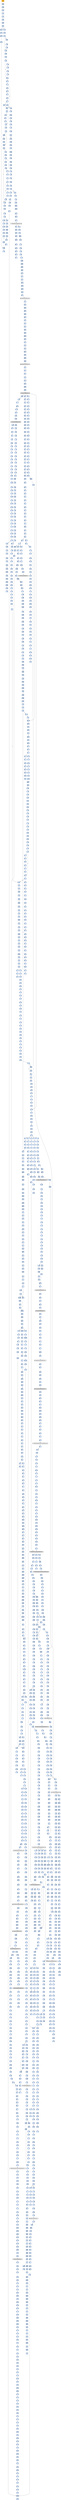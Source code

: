 strict digraph G {
	graph [bgcolor=transparent,
		name=G
	];
	node [color=lightsteelblue,
		fillcolor=lightsteelblue,
		shape=rectangle,
		style=filled
	];
	a0x00426150pusha_	[color=lightgrey,
		fillcolor=orange,
		label=pusha];
	a0x00426151movl_0x41e000UINT32_esi	[label=movl];
	a0x00426150pusha_ -> a0x00426151movl_0x41e000UINT32_esi	[color="#000000"];
	a0x00426156leal__118784esi__edi	[label=leal];
	a0x00426151movl_0x41e000UINT32_esi -> a0x00426156leal__118784esi__edi	[color="#000000"];
	a0x0042615cpushl_edi	[label=pushl];
	a0x00426156leal__118784esi__edi -> a0x0042615cpushl_edi	[color="#000000"];
	a0x0042615djmp_0x0042616a	[label=jmp];
	a0x0042615cpushl_edi -> a0x0042615djmp_0x0042616a	[color="#000000"];
	a0x0042616amovl_esi__ebx	[label=movl];
	a0x0042615djmp_0x0042616a -> a0x0042616amovl_esi__ebx	[color="#000000"];
	a0x0042616csubl_0xfffffffcUINT8_esi	[label=subl];
	a0x0042616amovl_esi__ebx -> a0x0042616csubl_0xfffffffcUINT8_esi	[color="#000000"];
	a0x0042616fadcl_ebx_ebx	[label=adcl];
	a0x0042616csubl_0xfffffffcUINT8_esi -> a0x0042616fadcl_ebx_ebx	[color="#000000"];
	a0x00426171jb_0x00426160	[label=jb];
	a0x0042616fadcl_ebx_ebx -> a0x00426171jb_0x00426160	[color="#000000"];
	a0x00426160movb_esi__al	[label=movb];
	a0x00426171jb_0x00426160 -> a0x00426160movb_esi__al	[color="#000000",
		label=T];
	a0x00426173movl_0x1UINT32_eax	[label=movl];
	a0x00426171jb_0x00426160 -> a0x00426173movl_0x1UINT32_eax	[color="#000000",
		label=F];
	a0x00426162incl_esi	[label=incl];
	a0x00426160movb_esi__al -> a0x00426162incl_esi	[color="#000000"];
	a0x00426163movb_al_edi_	[label=movb];
	a0x00426162incl_esi -> a0x00426163movb_al_edi_	[color="#000000"];
	a0x00426165incl_edi	[label=incl];
	a0x00426163movb_al_edi_ -> a0x00426165incl_edi	[color="#000000"];
	a0x00426166addl_ebx_ebx	[label=addl];
	a0x00426165incl_edi -> a0x00426166addl_ebx_ebx	[color="#000000"];
	a0x00426168jne_0x00426171	[label=jne];
	a0x00426166addl_ebx_ebx -> a0x00426168jne_0x00426171	[color="#000000"];
	a0x00426178addl_ebx_ebx	[label=addl];
	a0x00426173movl_0x1UINT32_eax -> a0x00426178addl_ebx_ebx	[color="#000000"];
	a0x0042617ajne_0x00426183	[label=jne];
	a0x00426178addl_ebx_ebx -> a0x0042617ajne_0x00426183	[color="#000000"];
	a0x00426183adcl_eax_eax	[label=adcl];
	a0x0042617ajne_0x00426183 -> a0x00426183adcl_eax_eax	[color="#000000",
		label=T];
	a0x0042617cmovl_esi__ebx	[label=movl];
	a0x0042617ajne_0x00426183 -> a0x0042617cmovl_esi__ebx	[color="#000000",
		label=F];
	a0x00426185addl_ebx_ebx	[label=addl];
	a0x00426183adcl_eax_eax -> a0x00426185addl_ebx_ebx	[color="#000000"];
	a0x00426187jae_0x00426178	[label=jae];
	a0x00426185addl_ebx_ebx -> a0x00426187jae_0x00426178	[color="#000000"];
	a0x00426189jne_0x00426194	[label=jne];
	a0x00426187jae_0x00426178 -> a0x00426189jne_0x00426194	[color="#000000",
		label=F];
	a0x00426194xorl_ecx_ecx	[label=xorl];
	a0x00426189jne_0x00426194 -> a0x00426194xorl_ecx_ecx	[color="#000000",
		label=T];
	a0x0042618bmovl_esi__ebx	[label=movl];
	a0x00426189jne_0x00426194 -> a0x0042618bmovl_esi__ebx	[color="#000000",
		label=F];
	a0x00426196subl_0x3UINT8_eax	[label=subl];
	a0x00426194xorl_ecx_ecx -> a0x00426196subl_0x3UINT8_eax	[color="#000000"];
	a0x00426199jb_0x004261a8	[label=jb];
	a0x00426196subl_0x3UINT8_eax -> a0x00426199jb_0x004261a8	[color="#000000"];
	a0x0042619bshll_0x8UINT8_eax	[label=shll];
	a0x00426199jb_0x004261a8 -> a0x0042619bshll_0x8UINT8_eax	[color="#000000",
		label=F];
	a0x004261a8addl_ebx_ebx	[label=addl];
	a0x00426199jb_0x004261a8 -> a0x004261a8addl_ebx_ebx	[color="#000000",
		label=T];
	a0x0042619emovb_esi__al	[label=movb];
	a0x0042619bshll_0x8UINT8_eax -> a0x0042619emovb_esi__al	[color="#000000"];
	a0x004261a0incl_esi	[label=incl];
	a0x0042619emovb_esi__al -> a0x004261a0incl_esi	[color="#000000"];
	a0x004261a1xorl_0xffffffffUINT8_eax	[label=xorl];
	a0x004261a0incl_esi -> a0x004261a1xorl_0xffffffffUINT8_eax	[color="#000000"];
	a0x004261a4je_0x0042621a	[label=je];
	a0x004261a1xorl_0xffffffffUINT8_eax -> a0x004261a4je_0x0042621a	[color="#000000"];
	a0x004261a6movl_eax_ebp	[label=movl];
	a0x004261a4je_0x0042621a -> a0x004261a6movl_eax_ebp	[color="#000000",
		label=F];
	a0x0042621apopl_esi	[label=popl];
	a0x004261a4je_0x0042621a -> a0x0042621apopl_esi	[color="#000000",
		label=T];
	a0x004261a6movl_eax_ebp -> a0x004261a8addl_ebx_ebx	[color="#000000"];
	a0x004261aajne_0x004261b3	[label=jne];
	a0x004261a8addl_ebx_ebx -> a0x004261aajne_0x004261b3	[color="#000000"];
	a0x004261b3adcl_ecx_ecx	[label=adcl];
	a0x004261aajne_0x004261b3 -> a0x004261b3adcl_ecx_ecx	[color="#000000",
		label=T];
	a0x004261acmovl_esi__ebx	[label=movl];
	a0x004261aajne_0x004261b3 -> a0x004261acmovl_esi__ebx	[color="#000000",
		label=F];
	a0x004261b5addl_ebx_ebx	[label=addl];
	a0x004261b3adcl_ecx_ecx -> a0x004261b5addl_ebx_ebx	[color="#000000"];
	a0x004261b7jne_0x004261c0	[label=jne];
	a0x004261b5addl_ebx_ebx -> a0x004261b7jne_0x004261c0	[color="#000000"];
	a0x004261c0adcl_ecx_ecx	[label=adcl];
	a0x004261b7jne_0x004261c0 -> a0x004261c0adcl_ecx_ecx	[color="#000000",
		label=T];
	a0x004261b9movl_esi__ebx	[label=movl];
	a0x004261b7jne_0x004261c0 -> a0x004261b9movl_esi__ebx	[color="#000000",
		label=F];
	a0x004261c2jne_0x004261e4	[label=jne];
	a0x004261c0adcl_ecx_ecx -> a0x004261c2jne_0x004261e4	[color="#000000"];
	a0x004261e4cmpl_0xfffff300UINT32_ebp	[label=cmpl];
	a0x004261c2jne_0x004261e4 -> a0x004261e4cmpl_0xfffff300UINT32_ebp	[color="#000000",
		label=T];
	a0x004261c4incl_ecx	[label=incl];
	a0x004261c2jne_0x004261e4 -> a0x004261c4incl_ecx	[color="#000000",
		label=F];
	a0x004261eaadcl_0x1UINT8_ecx	[label=adcl];
	a0x004261e4cmpl_0xfffff300UINT32_ebp -> a0x004261eaadcl_0x1UINT8_ecx	[color="#000000"];
	a0x004261edleal_ediebp__edx	[label=leal];
	a0x004261eaadcl_0x1UINT8_ecx -> a0x004261edleal_ediebp__edx	[color="#000000"];
	a0x004261f0cmpl_0xfffffffcUINT8_ebp	[label=cmpl];
	a0x004261edleal_ediebp__edx -> a0x004261f0cmpl_0xfffffffcUINT8_ebp	[color="#000000"];
	a0x004261f3jbe_0x00426204	[label=jbe];
	a0x004261f0cmpl_0xfffffffcUINT8_ebp -> a0x004261f3jbe_0x00426204	[color="#000000"];
	a0x00426204movl_edx__eax	[label=movl];
	a0x004261f3jbe_0x00426204 -> a0x00426204movl_edx__eax	[color="#000000",
		label=T];
	a0x004261f5movb_edx__al	[label=movb];
	a0x004261f3jbe_0x00426204 -> a0x004261f5movb_edx__al	[color="#000000",
		label=F];
	a0x00426206addl_0x4UINT8_edx	[label=addl];
	a0x00426204movl_edx__eax -> a0x00426206addl_0x4UINT8_edx	[color="#000000"];
	a0x00426209movl_eax_edi_	[label=movl];
	a0x00426206addl_0x4UINT8_edx -> a0x00426209movl_eax_edi_	[color="#000000"];
	a0x0042620baddl_0x4UINT8_edi	[label=addl];
	a0x00426209movl_eax_edi_ -> a0x0042620baddl_0x4UINT8_edi	[color="#000000"];
	a0x0042620esubl_0x4UINT8_ecx	[label=subl];
	a0x0042620baddl_0x4UINT8_edi -> a0x0042620esubl_0x4UINT8_ecx	[color="#000000"];
	a0x00426211ja_0x00426204	[label=ja];
	a0x0042620esubl_0x4UINT8_ecx -> a0x00426211ja_0x00426204	[color="#000000"];
	a0x00426213addl_ecx_edi	[label=addl];
	a0x00426211ja_0x00426204 -> a0x00426213addl_ecx_edi	[color="#000000",
		label=F];
	a0x00426215jmp_0x00426166	[label=jmp];
	a0x00426213addl_ecx_edi -> a0x00426215jmp_0x00426166	[color="#000000"];
	a0x00426215jmp_0x00426166 -> a0x00426166addl_ebx_ebx	[color="#000000"];
	a0x004261c5addl_ebx_ebx	[label=addl];
	a0x004261c4incl_ecx -> a0x004261c5addl_ebx_ebx	[color="#000000"];
	a0x004261c7jne_0x004261d0	[label=jne];
	a0x004261c5addl_ebx_ebx -> a0x004261c7jne_0x004261d0	[color="#000000"];
	a0x004261d0adcl_ecx_ecx	[label=adcl];
	a0x004261c7jne_0x004261d0 -> a0x004261d0adcl_ecx_ecx	[color="#000000",
		label=T];
	a0x004261c9movl_esi__ebx	[label=movl];
	a0x004261c7jne_0x004261d0 -> a0x004261c9movl_esi__ebx	[color="#000000",
		label=F];
	a0x004261d2addl_ebx_ebx	[label=addl];
	a0x004261d0adcl_ecx_ecx -> a0x004261d2addl_ebx_ebx	[color="#000000"];
	a0x004261d4jae_0x004261c5	[label=jae];
	a0x004261d2addl_ebx_ebx -> a0x004261d4jae_0x004261c5	[color="#000000"];
	a0x004261d6jne_0x004261e1	[label=jne];
	a0x004261d4jae_0x004261c5 -> a0x004261d6jne_0x004261e1	[color="#000000",
		label=F];
	a0x004261e1addl_0x2UINT8_ecx	[label=addl];
	a0x004261d6jne_0x004261e1 -> a0x004261e1addl_0x2UINT8_ecx	[color="#000000",
		label=T];
	a0x004261d8movl_esi__ebx	[label=movl];
	a0x004261d6jne_0x004261e1 -> a0x004261d8movl_esi__ebx	[color="#000000",
		label=F];
	a0x004261e1addl_0x2UINT8_ecx -> a0x004261e4cmpl_0xfffff300UINT32_ebp	[color="#000000"];
	a0x0042618dsubl_0xfffffffcUINT8_esi	[label=subl];
	a0x0042618bmovl_esi__ebx -> a0x0042618dsubl_0xfffffffcUINT8_esi	[color="#000000"];
	a0x00426190adcl_ebx_ebx	[label=adcl];
	a0x0042618dsubl_0xfffffffcUINT8_esi -> a0x00426190adcl_ebx_ebx	[color="#000000"];
	a0x00426192jae_0x00426178	[label=jae];
	a0x00426190adcl_ebx_ebx -> a0x00426192jae_0x00426178	[color="#000000"];
	a0x00426192jae_0x00426178 -> a0x00426194xorl_ecx_ecx	[color="#000000",
		label=F];
	a0x004261f7incl_edx	[label=incl];
	a0x004261f5movb_edx__al -> a0x004261f7incl_edx	[color="#000000"];
	a0x004261f8movb_al_edi_	[label=movb];
	a0x004261f7incl_edx -> a0x004261f8movb_al_edi_	[color="#000000"];
	a0x004261faincl_edi	[label=incl];
	a0x004261f8movb_al_edi_ -> a0x004261faincl_edi	[color="#000000"];
	a0x004261fbdecl_ecx	[label=decl];
	a0x004261faincl_edi -> a0x004261fbdecl_ecx	[color="#000000"];
	a0x004261fcjne_0x004261f5	[label=jne];
	a0x004261fbdecl_ecx -> a0x004261fcjne_0x004261f5	[color="#000000"];
	a0x004261fejmp_0x00426166	[label=jmp];
	a0x004261fcjne_0x004261f5 -> a0x004261fejmp_0x00426166	[color="#000000",
		label=F];
	a0x004261fejmp_0x00426166 -> a0x00426166addl_ebx_ebx	[color="#000000"];
	a0x004261bbsubl_0xfffffffcUINT8_esi	[label=subl];
	a0x004261b9movl_esi__ebx -> a0x004261bbsubl_0xfffffffcUINT8_esi	[color="#000000"];
	a0x004261beadcl_ebx_ebx	[label=adcl];
	a0x004261bbsubl_0xfffffffcUINT8_esi -> a0x004261beadcl_ebx_ebx	[color="#000000"];
	a0x004261beadcl_ebx_ebx -> a0x004261c0adcl_ecx_ecx	[color="#000000"];
	a0x0042617esubl_0xfffffffcUINT8_esi	[label=subl];
	a0x0042617cmovl_esi__ebx -> a0x0042617esubl_0xfffffffcUINT8_esi	[color="#000000"];
	a0x00426181adcl_ebx_ebx	[label=adcl];
	a0x0042617esubl_0xfffffffcUINT8_esi -> a0x00426181adcl_ebx_ebx	[color="#000000"];
	a0x00426181adcl_ebx_ebx -> a0x00426183adcl_eax_eax	[color="#000000"];
	a0x004261cbsubl_0xfffffffcUINT8_esi	[label=subl];
	a0x004261c9movl_esi__ebx -> a0x004261cbsubl_0xfffffffcUINT8_esi	[color="#000000"];
	a0x004261ceadcl_ebx_ebx	[label=adcl];
	a0x004261cbsubl_0xfffffffcUINT8_esi -> a0x004261ceadcl_ebx_ebx	[color="#000000"];
	a0x004261ceadcl_ebx_ebx -> a0x004261d0adcl_ecx_ecx	[color="#000000"];
	a0x004261aesubl_0xfffffffcUINT8_esi	[label=subl];
	a0x004261acmovl_esi__ebx -> a0x004261aesubl_0xfffffffcUINT8_esi	[color="#000000"];
	a0x004261b1adcl_ebx_ebx	[label=adcl];
	a0x004261aesubl_0xfffffffcUINT8_esi -> a0x004261b1adcl_ebx_ebx	[color="#000000"];
	a0x004261b1adcl_ebx_ebx -> a0x004261b3adcl_ecx_ecx	[color="#000000"];
	a0x004261dasubl_0xfffffffcUINT8_esi	[label=subl];
	a0x004261d8movl_esi__ebx -> a0x004261dasubl_0xfffffffcUINT8_esi	[color="#000000"];
	a0x004261ddadcl_ebx_ebx	[label=adcl];
	a0x004261dasubl_0xfffffffcUINT8_esi -> a0x004261ddadcl_ebx_ebx	[color="#000000"];
	a0x004261dfjae_0x004261c5	[label=jae];
	a0x004261ddadcl_ebx_ebx -> a0x004261dfjae_0x004261c5	[color="#000000"];
	a0x004261dfjae_0x004261c5 -> a0x004261e1addl_0x2UINT8_ecx	[color="#000000",
		label=F];
	a0x0042621bmovl_esi_edi	[label=movl];
	a0x0042621apopl_esi -> a0x0042621bmovl_esi_edi	[color="#000000"];
	a0x0042621dmovl_0x1beUINT32_ecx	[label=movl];
	a0x0042621bmovl_esi_edi -> a0x0042621dmovl_0x1beUINT32_ecx	[color="#000000"];
	a0x00426222movb_edi__al	[label=movb];
	a0x0042621dmovl_0x1beUINT32_ecx -> a0x00426222movb_edi__al	[color="#000000"];
	a0x00426224incl_edi	[label=incl];
	a0x00426222movb_edi__al -> a0x00426224incl_edi	[color="#000000"];
	a0x00426225subb_0xffffffe8UINT8_al	[label=subb];
	a0x00426224incl_edi -> a0x00426225subb_0xffffffe8UINT8_al	[color="#000000"];
	a0x00426227cmpb_0x1UINT8_al	[label=cmpb];
	a0x00426225subb_0xffffffe8UINT8_al -> a0x00426227cmpb_0x1UINT8_al	[color="#000000"];
	a0x00426229ja_0x00426222	[label=ja];
	a0x00426227cmpb_0x1UINT8_al -> a0x00426229ja_0x00426222	[color="#000000"];
	a0x0042622bcmpb_0x6UINT8_edi_	[label=cmpb];
	a0x00426229ja_0x00426222 -> a0x0042622bcmpb_0x6UINT8_edi_	[color="#000000",
		label=F];
	a0x0042622ejne_0x00426222	[label=jne];
	a0x0042622bcmpb_0x6UINT8_edi_ -> a0x0042622ejne_0x00426222	[color="#000000"];
	a0x00426230movl_edi__eax	[label=movl];
	a0x0042622ejne_0x00426222 -> a0x00426230movl_edi__eax	[color="#000000",
		label=F];
	a0x00426232movb_0x4edi__bl	[label=movb];
	a0x00426230movl_edi__eax -> a0x00426232movb_0x4edi__bl	[color="#000000"];
	a0x00426235shrw_0x8UINT8_ax	[label=shrw];
	a0x00426232movb_0x4edi__bl -> a0x00426235shrw_0x8UINT8_ax	[color="#000000"];
	a0x00426239roll_0x10UINT8_eax	[label=roll];
	a0x00426235shrw_0x8UINT8_ax -> a0x00426239roll_0x10UINT8_eax	[color="#000000"];
	a0x0042623cxchgb_al_ah	[label=xchgb];
	a0x00426239roll_0x10UINT8_eax -> a0x0042623cxchgb_al_ah	[color="#000000"];
	a0x0042623esubl_edi_eax	[label=subl];
	a0x0042623cxchgb_al_ah -> a0x0042623esubl_edi_eax	[color="#000000"];
	a0x00426240subb_0xffffffe8UINT8_bl	[label=subb];
	a0x0042623esubl_edi_eax -> a0x00426240subb_0xffffffe8UINT8_bl	[color="#000000"];
	a0x00426243addl_esi_eax	[label=addl];
	a0x00426240subb_0xffffffe8UINT8_bl -> a0x00426243addl_esi_eax	[color="#000000"];
	a0x00426245movl_eax_edi_	[label=movl];
	a0x00426243addl_esi_eax -> a0x00426245movl_eax_edi_	[color="#000000"];
	a0x00426247addl_0x5UINT8_edi	[label=addl];
	a0x00426245movl_eax_edi_ -> a0x00426247addl_0x5UINT8_edi	[color="#000000"];
	a0x0042624amovb_bl_al	[label=movb];
	a0x00426247addl_0x5UINT8_edi -> a0x0042624amovb_bl_al	[color="#000000"];
	a0x0042624cloop_0x00426227	[label=loop];
	a0x0042624amovb_bl_al -> a0x0042624cloop_0x00426227	[color="#000000"];
	a0x0042624eleal_0x24000esi__edi	[label=leal];
	a0x0042624cloop_0x00426227 -> a0x0042624eleal_0x24000esi__edi	[color="#000000",
		label=F];
	a0x00426254movl_edi__eax	[label=movl];
	a0x0042624eleal_0x24000esi__edi -> a0x00426254movl_edi__eax	[color="#000000"];
	a0x00426256orl_eax_eax	[label=orl];
	a0x00426254movl_edi__eax -> a0x00426256orl_eax_eax	[color="#000000"];
	a0x00426258je_0x00426296	[label=je];
	a0x00426256orl_eax_eax -> a0x00426258je_0x00426296	[color="#000000"];
	a0x0042625amovl_0x4edi__ebx	[label=movl];
	a0x00426258je_0x00426296 -> a0x0042625amovl_0x4edi__ebx	[color="#000000",
		label=F];
	a0x00426296movl_0x2609cesi__ebp	[label=movl];
	a0x00426258je_0x00426296 -> a0x00426296movl_0x2609cesi__ebp	[color="#000000",
		label=T];
	a0x0042625dleal_0x26000eaxesi__eax	[label=leal];
	a0x0042625amovl_0x4edi__ebx -> a0x0042625dleal_0x26000eaxesi__eax	[color="#000000"];
	a0x00426264addl_esi_ebx	[label=addl];
	a0x0042625dleal_0x26000eaxesi__eax -> a0x00426264addl_esi_ebx	[color="#000000"];
	a0x00426266pushl_eax	[label=pushl];
	a0x00426264addl_esi_ebx -> a0x00426266pushl_eax	[color="#000000"];
	a0x00426267addl_0x8UINT8_edi	[label=addl];
	a0x00426266pushl_eax -> a0x00426267addl_0x8UINT8_edi	[color="#000000"];
	a0x0042626acall_0x26090esi_	[label=call];
	a0x00426267addl_0x8UINT8_edi -> a0x0042626acall_0x26090esi_	[color="#000000"];
	LOADLIBRARYA_KERNEL32_DLL	[color=lightgrey,
		fillcolor=lightgrey,
		label="LOADLIBRARYA-KERNEL32-DLL"];
	a0x0042626acall_0x26090esi_ -> LOADLIBRARYA_KERNEL32_DLL	[color="#000000"];
	a0x00426270xchgl_eax_ebp	[label=xchgl];
	LOADLIBRARYA_KERNEL32_DLL -> a0x00426270xchgl_eax_ebp	[color="#000000"];
	a0x00402631movl_0x80c808d0UINT32_esi_	[label=movl];
	LOADLIBRARYA_KERNEL32_DLL -> a0x00402631movl_0x80c808d0UINT32_esi_	[color="#000000"];
	a0x00426271movb_edi__al	[label=movb];
	a0x00426270xchgl_eax_ebp -> a0x00426271movb_edi__al	[color="#000000"];
	a0x00426273incl_edi	[label=incl];
	a0x00426271movb_edi__al -> a0x00426273incl_edi	[color="#000000"];
	a0x00426274orb_al_al	[label=orb];
	a0x00426273incl_edi -> a0x00426274orb_al_al	[color="#000000"];
	a0x00426276je_0x00426254	[label=je];
	a0x00426274orb_al_al -> a0x00426276je_0x00426254	[color="#000000"];
	a0x00426278movl_edi_ecx	[label=movl];
	a0x00426276je_0x00426254 -> a0x00426278movl_edi_ecx	[color="#000000",
		label=F];
	a0x0042627apushl_edi	[label=pushl];
	a0x00426278movl_edi_ecx -> a0x0042627apushl_edi	[color="#000000"];
	a0x0042627bdecl_eax	[label=decl];
	a0x0042627apushl_edi -> a0x0042627bdecl_eax	[color="#000000"];
	a0x0042627crepnz_scasb_es_edi__al	[label=repnz];
	a0x0042627bdecl_eax -> a0x0042627crepnz_scasb_es_edi__al	[color="#000000"];
	a0x0042627epushl_ebp	[label=pushl];
	a0x0042627crepnz_scasb_es_edi__al -> a0x0042627epushl_ebp	[color="#000000"];
	a0x0042627fcall_0x26098esi_	[label=call];
	a0x0042627epushl_ebp -> a0x0042627fcall_0x26098esi_	[color="#000000"];
	GETPROCADDRESS_KERNEL32_DLL	[color=lightgrey,
		fillcolor=lightgrey,
		label="GETPROCADDRESS-KERNEL32-DLL"];
	a0x0042627fcall_0x26098esi_ -> GETPROCADDRESS_KERNEL32_DLL	[color="#000000"];
	a0x00426285orl_eax_eax	[label=orl];
	GETPROCADDRESS_KERNEL32_DLL -> a0x00426285orl_eax_eax	[color="#000000"];
	a0x00426287je_0x00426290	[label=je];
	a0x00426285orl_eax_eax -> a0x00426287je_0x00426290	[color="#000000"];
	a0x00426289movl_eax_ebx_	[label=movl];
	a0x00426287je_0x00426290 -> a0x00426289movl_eax_ebx_	[color="#000000",
		label=F];
	a0x0042628baddl_0x4UINT8_ebx	[label=addl];
	a0x00426289movl_eax_ebx_ -> a0x0042628baddl_0x4UINT8_ebx	[color="#000000"];
	a0x0042628ejmp_0x00426271	[label=jmp];
	a0x0042628baddl_0x4UINT8_ebx -> a0x0042628ejmp_0x00426271	[color="#000000"];
	a0x0042629cleal__4096esi__edi	[label=leal];
	a0x00426296movl_0x2609cesi__ebp -> a0x0042629cleal__4096esi__edi	[color="#000000"];
	a0x004262a2movl_0x1000UINT32_ebx	[label=movl];
	a0x0042629cleal__4096esi__edi -> a0x004262a2movl_0x1000UINT32_ebx	[color="#000000"];
	a0x004262a7pushl_eax	[label=pushl];
	a0x004262a2movl_0x1000UINT32_ebx -> a0x004262a7pushl_eax	[color="#000000"];
	a0x004262a8pushl_esp	[label=pushl];
	a0x004262a7pushl_eax -> a0x004262a8pushl_esp	[color="#000000"];
	a0x004262a9pushl_0x4UINT8	[label=pushl];
	a0x004262a8pushl_esp -> a0x004262a9pushl_0x4UINT8	[color="#000000"];
	a0x004262abpushl_ebx	[label=pushl];
	a0x004262a9pushl_0x4UINT8 -> a0x004262abpushl_ebx	[color="#000000"];
	a0x004262acpushl_edi	[label=pushl];
	a0x004262abpushl_ebx -> a0x004262acpushl_edi	[color="#000000"];
	a0x004262adcall_ebp	[label=call];
	a0x004262acpushl_edi -> a0x004262adcall_ebp	[color="#000000"];
	VIRTUALPROTECT_KERNEL32_DLL	[color=lightgrey,
		fillcolor=lightgrey,
		label="VIRTUALPROTECT-KERNEL32-DLL"];
	a0x004262adcall_ebp -> VIRTUALPROTECT_KERNEL32_DLL	[color="#000000"];
	a0x004262afleal_0x1ffedi__eax	[label=leal];
	VIRTUALPROTECT_KERNEL32_DLL -> a0x004262afleal_0x1ffedi__eax	[color="#000000"];
	a0x004262c4popl_eax	[label=popl];
	VIRTUALPROTECT_KERNEL32_DLL -> a0x004262c4popl_eax	[color="#000000"];
	a0x004262b5andb_0x7fUINT8_eax_	[label=andb];
	a0x004262afleal_0x1ffedi__eax -> a0x004262b5andb_0x7fUINT8_eax_	[color="#000000"];
	a0x004262b8andb_0x7fUINT8_0x28eax_	[label=andb];
	a0x004262b5andb_0x7fUINT8_eax_ -> a0x004262b8andb_0x7fUINT8_0x28eax_	[color="#000000"];
	a0x004262bcpopl_eax	[label=popl];
	a0x004262b8andb_0x7fUINT8_0x28eax_ -> a0x004262bcpopl_eax	[color="#000000"];
	a0x004262bdpushl_eax	[label=pushl];
	a0x004262bcpopl_eax -> a0x004262bdpushl_eax	[color="#000000"];
	a0x004262bepushl_esp	[label=pushl];
	a0x004262bdpushl_eax -> a0x004262bepushl_esp	[color="#000000"];
	a0x004262bfpushl_eax	[label=pushl];
	a0x004262bepushl_esp -> a0x004262bfpushl_eax	[color="#000000"];
	a0x004262c0pushl_ebx	[label=pushl];
	a0x004262bfpushl_eax -> a0x004262c0pushl_ebx	[color="#000000"];
	a0x004262c1pushl_edi	[label=pushl];
	a0x004262c0pushl_ebx -> a0x004262c1pushl_edi	[color="#000000"];
	a0x004262c2call_ebp	[label=call];
	a0x004262c1pushl_edi -> a0x004262c2call_ebp	[color="#000000"];
	a0x004262c5popa_	[label=popa];
	a0x004262c4popl_eax -> a0x004262c5popa_	[color="#000000"];
	a0x004262c6leal__128esp__eax	[label=leal];
	a0x004262c5popa_ -> a0x004262c6leal__128esp__eax	[color="#000000"];
	a0x004262capushl_0x0UINT8	[label=pushl];
	a0x004262c6leal__128esp__eax -> a0x004262capushl_0x0UINT8	[color="#000000"];
	a0x004262cccmpl_eax_esp	[label=cmpl];
	a0x004262capushl_0x0UINT8 -> a0x004262cccmpl_eax_esp	[color="#000000"];
	a0x004262cejne_0x004262ca	[label=jne];
	a0x004262cccmpl_eax_esp -> a0x004262cejne_0x004262ca	[color="#000000"];
	a0x004262d0subl_0xffffff80UINT8_esp	[label=subl];
	a0x004262cejne_0x004262ca -> a0x004262d0subl_0xffffff80UINT8_esp	[color="#000000",
		label=F];
	a0x004262d3jmp_0x00403024	[label=jmp];
	a0x004262d0subl_0xffffff80UINT8_esp -> a0x004262d3jmp_0x00403024	[color="#000000"];
	a0x00403024pushl_ebp	[label=pushl];
	a0x004262d3jmp_0x00403024 -> a0x00403024pushl_ebp	[color="#000000"];
	a0x00403025movl_esp_ebp	[label=movl];
	a0x00403024pushl_ebp -> a0x00403025movl_esp_ebp	[color="#000000"];
	a0x00403027pushl_0xffffffffUINT8	[label=pushl];
	a0x00403025movl_esp_ebp -> a0x00403027pushl_0xffffffffUINT8	[color="#000000"];
	a0x00403029pushl_0x407130UINT32	[label=pushl];
	a0x00403027pushl_0xffffffffUINT8 -> a0x00403029pushl_0x407130UINT32	[color="#000000"];
	a0x0040302epushl_0x404d64UINT32	[label=pushl];
	a0x00403029pushl_0x407130UINT32 -> a0x0040302epushl_0x404d64UINT32	[color="#000000"];
	a0x00403033movl_fs_0_eax	[label=movl];
	a0x0040302epushl_0x404d64UINT32 -> a0x00403033movl_fs_0_eax	[color="#000000"];
	a0x00403039pushl_eax	[label=pushl];
	a0x00403033movl_fs_0_eax -> a0x00403039pushl_eax	[color="#000000"];
	a0x0040303amovl_esp_fs_0	[label=movl];
	a0x00403039pushl_eax -> a0x0040303amovl_esp_fs_0	[color="#000000"];
	a0x00403041subl_0x10UINT8_esp	[label=subl];
	a0x0040303amovl_esp_fs_0 -> a0x00403041subl_0x10UINT8_esp	[color="#000000"];
	a0x00403044pushl_ebx	[label=pushl];
	a0x00403041subl_0x10UINT8_esp -> a0x00403044pushl_ebx	[color="#000000"];
	a0x00403045pushl_esi	[label=pushl];
	a0x00403044pushl_ebx -> a0x00403045pushl_esi	[color="#000000"];
	a0x00403046pushl_edi	[label=pushl];
	a0x00403045pushl_esi -> a0x00403046pushl_edi	[color="#000000"];
	a0x00403047movl_esp__24ebp_	[label=movl];
	a0x00403046pushl_edi -> a0x00403047movl_esp__24ebp_	[color="#000000"];
	a0x0040304acall_0x4070b4	[label=call];
	a0x00403047movl_esp__24ebp_ -> a0x0040304acall_0x4070b4	[color="#000000"];
	GETVERSION_KERNEL32_DLL	[color=lightgrey,
		fillcolor=lightgrey,
		label="GETVERSION-KERNEL32-DLL"];
	a0x0040304acall_0x4070b4 -> GETVERSION_KERNEL32_DLL	[color="#000000"];
	a0x00403050xorl_edx_edx	[label=xorl];
	GETVERSION_KERNEL32_DLL -> a0x00403050xorl_edx_edx	[color="#000000"];
	a0x00403052movb_ah_dl	[label=movb];
	a0x00403050xorl_edx_edx -> a0x00403052movb_ah_dl	[color="#000000"];
	a0x00403054movl_edx_0x423454	[label=movl];
	a0x00403052movb_ah_dl -> a0x00403054movl_edx_0x423454	[color="#000000"];
	a0x0040305amovl_eax_ecx	[label=movl];
	a0x00403054movl_edx_0x423454 -> a0x0040305amovl_eax_ecx	[color="#000000"];
	a0x0040305candl_0xffUINT32_ecx	[label=andl];
	a0x0040305amovl_eax_ecx -> a0x0040305candl_0xffUINT32_ecx	[color="#000000"];
	a0x00403062movl_ecx_0x423450	[label=movl];
	a0x0040305candl_0xffUINT32_ecx -> a0x00403062movl_ecx_0x423450	[color="#000000"];
	a0x00403068shll_0x8UINT8_ecx	[label=shll];
	a0x00403062movl_ecx_0x423450 -> a0x00403068shll_0x8UINT8_ecx	[color="#000000"];
	a0x0040306baddl_edx_ecx	[label=addl];
	a0x00403068shll_0x8UINT8_ecx -> a0x0040306baddl_edx_ecx	[color="#000000"];
	a0x0040306dmovl_ecx_0x42344c	[label=movl];
	a0x0040306baddl_edx_ecx -> a0x0040306dmovl_ecx_0x42344c	[color="#000000"];
	a0x00403073shrl_0x10UINT8_eax	[label=shrl];
	a0x0040306dmovl_ecx_0x42344c -> a0x00403073shrl_0x10UINT8_eax	[color="#000000"];
	a0x00403076movl_eax_0x423448	[label=movl];
	a0x00403073shrl_0x10UINT8_eax -> a0x00403076movl_eax_0x423448	[color="#000000"];
	a0x0040307bpushl_0x0UINT8	[label=pushl];
	a0x00403076movl_eax_0x423448 -> a0x0040307bpushl_0x0UINT8	[color="#000000"];
	a0x0040307dcall_0x403af4	[label=call];
	a0x0040307bpushl_0x0UINT8 -> a0x0040307dcall_0x403af4	[color="#000000"];
	a0x00403af4xorl_eax_eax	[label=xorl];
	a0x0040307dcall_0x403af4 -> a0x00403af4xorl_eax_eax	[color="#000000"];
	a0x00403af6pushl_0x0UINT8	[label=pushl];
	a0x00403af4xorl_eax_eax -> a0x00403af6pushl_0x0UINT8	[color="#000000"];
	a0x00403af8cmpl_eax_0x8esp_	[label=cmpl];
	a0x00403af6pushl_0x0UINT8 -> a0x00403af8cmpl_eax_0x8esp_	[color="#000000"];
	a0x00403afcpushl_0x1000UINT32	[label=pushl];
	a0x00403af8cmpl_eax_0x8esp_ -> a0x00403afcpushl_0x1000UINT32	[color="#000000"];
	a0x00403b01sete_al	[label=sete];
	a0x00403afcpushl_0x1000UINT32 -> a0x00403b01sete_al	[color="#000000"];
	a0x00403b04pushl_eax	[label=pushl];
	a0x00403b01sete_al -> a0x00403b04pushl_eax	[color="#000000"];
	a0x00403b05call_0x4070bc	[label=call];
	a0x00403b04pushl_eax -> a0x00403b05call_0x4070bc	[color="#000000"];
	HEAPCREATE_KERNEL32_DLL	[color=lightgrey,
		fillcolor=lightgrey,
		label="HEAPCREATE-KERNEL32-DLL"];
	a0x00403b05call_0x4070bc -> HEAPCREATE_KERNEL32_DLL	[color="#000000"];
	a0x00403b0btestl_eax_eax	[label=testl];
	HEAPCREATE_KERNEL32_DLL -> a0x00403b0btestl_eax_eax	[color="#000000"];
	a0x00403b0dmovl_eax_0x423d5c	[label=movl];
	a0x00403b0btestl_eax_eax -> a0x00403b0dmovl_eax_0x423d5c	[color="#000000"];
	a0x00403b12je_0x403b29	[label=je];
	a0x00403b0dmovl_eax_0x423d5c -> a0x00403b12je_0x403b29	[color="#000000"];
	a0x00403b14call_0x403b30	[label=call];
	a0x00403b12je_0x403b29 -> a0x00403b14call_0x403b30	[color="#000000",
		label=F];
	a0x00403b30pushl_0x140UINT32	[label=pushl];
	a0x00403b14call_0x403b30 -> a0x00403b30pushl_0x140UINT32	[color="#000000"];
	a0x00403b35pushl_0x0UINT8	[label=pushl];
	a0x00403b30pushl_0x140UINT32 -> a0x00403b35pushl_0x0UINT8	[color="#000000"];
	a0x00403b37pushl_0x423d5c	[label=pushl];
	a0x00403b35pushl_0x0UINT8 -> a0x00403b37pushl_0x423d5c	[color="#000000"];
	a0x00403b3dcall_0x4070a8	[label=call];
	a0x00403b37pushl_0x423d5c -> a0x00403b3dcall_0x4070a8	[color="#000000"];
	HEAPALLOC_KERNEL32_DLL	[color=lightgrey,
		fillcolor=lightgrey,
		label="HEAPALLOC-KERNEL32-DLL"];
	a0x00403b3dcall_0x4070a8 -> HEAPALLOC_KERNEL32_DLL	[color="#000000"];
	a0x00403b43testl_eax_eax	[label=testl];
	HEAPALLOC_KERNEL32_DLL -> a0x00403b43testl_eax_eax	[color="#000000"];
	a0x0040422fcmpl_edi_eax	[label=cmpl];
	HEAPALLOC_KERNEL32_DLL -> a0x0040422fcmpl_edi_eax	[color="#000000"];
	a0x00402df6popl_esi	[label=popl];
	HEAPALLOC_KERNEL32_DLL -> a0x00402df6popl_esi	[color="#000000"];
	a0x00405320movl_eax_edi	[label=movl];
	HEAPALLOC_KERNEL32_DLL -> a0x00405320movl_eax_edi	[color="#000000"];
	a0x00403b45movl_eax_0x423d58	[label=movl];
	a0x00403b43testl_eax_eax -> a0x00403b45movl_eax_0x423d58	[color="#000000"];
	a0x00403b4ajne_0x403b4d	[label=jne];
	a0x00403b45movl_eax_0x423d58 -> a0x00403b4ajne_0x403b4d	[color="#000000"];
	a0x00403b4dandl_0x0UINT8_0x423d50	[label=andl];
	a0x00403b4ajne_0x403b4d -> a0x00403b4dandl_0x0UINT8_0x423d50	[color="#000000",
		label=T];
	a0x00403b54andl_0x0UINT8_0x423d54	[label=andl];
	a0x00403b4dandl_0x0UINT8_0x423d50 -> a0x00403b54andl_0x0UINT8_0x423d54	[color="#000000"];
	a0x00403b5bpushl_0x1UINT8	[label=pushl];
	a0x00403b54andl_0x0UINT8_0x423d54 -> a0x00403b5bpushl_0x1UINT8	[color="#000000"];
	a0x00403b5dmovl_eax_0x423d4c	[label=movl];
	a0x00403b5bpushl_0x1UINT8 -> a0x00403b5dmovl_eax_0x423d4c	[color="#000000"];
	a0x00403b62movl_0x10UINT32_0x423d44	[label=movl];
	a0x00403b5dmovl_eax_0x423d4c -> a0x00403b62movl_0x10UINT32_0x423d44	[color="#000000"];
	a0x00403b6cpopl_eax	[label=popl];
	a0x00403b62movl_0x10UINT32_0x423d44 -> a0x00403b6cpopl_eax	[color="#000000"];
	a0x00403b6dret	[label=ret];
	a0x00403b6cpopl_eax -> a0x00403b6dret	[color="#000000"];
	a0x00403b19testl_eax_eax	[label=testl];
	a0x00403b6dret -> a0x00403b19testl_eax_eax	[color="#000000"];
	a0x00403b1bjne_0x403b2c	[label=jne];
	a0x00403b19testl_eax_eax -> a0x00403b1bjne_0x403b2c	[color="#000000"];
	a0x00403b2cpushl_0x1UINT8	[label=pushl];
	a0x00403b1bjne_0x403b2c -> a0x00403b2cpushl_0x1UINT8	[color="#000000",
		label=T];
	a0x00403b2epopl_eax	[label=popl];
	a0x00403b2cpushl_0x1UINT8 -> a0x00403b2epopl_eax	[color="#000000"];
	a0x00403b2fret	[label=ret];
	a0x00403b2epopl_eax -> a0x00403b2fret	[color="#000000"];
	a0x00403082popl_ecx	[label=popl];
	a0x00403b2fret -> a0x00403082popl_ecx	[color="#000000"];
	a0x00403083testl_eax_eax	[label=testl];
	a0x00403082popl_ecx -> a0x00403083testl_eax_eax	[color="#000000"];
	a0x00403085jne_0x40308f	[label=jne];
	a0x00403083testl_eax_eax -> a0x00403085jne_0x40308f	[color="#000000"];
	a0x0040308fandl_0x0UINT8__4ebp_	[label=andl];
	a0x00403085jne_0x40308f -> a0x0040308fandl_0x0UINT8__4ebp_	[color="#000000",
		label=T];
	a0x00403093call_0x404abf	[label=call];
	a0x0040308fandl_0x0UINT8__4ebp_ -> a0x00403093call_0x404abf	[color="#000000"];
	a0x00404abfsubl_0x44UINT8_esp	[label=subl];
	a0x00403093call_0x404abf -> a0x00404abfsubl_0x44UINT8_esp	[color="#000000"];
	a0x00404ac2pushl_ebx	[label=pushl];
	a0x00404abfsubl_0x44UINT8_esp -> a0x00404ac2pushl_ebx	[color="#000000"];
	a0x00404ac3pushl_ebp	[label=pushl];
	a0x00404ac2pushl_ebx -> a0x00404ac3pushl_ebp	[color="#000000"];
	a0x00404ac4pushl_esi	[label=pushl];
	a0x00404ac3pushl_ebp -> a0x00404ac4pushl_esi	[color="#000000"];
	a0x00404ac5pushl_edi	[label=pushl];
	a0x00404ac4pushl_esi -> a0x00404ac5pushl_edi	[color="#000000"];
	a0x00404ac6pushl_0x100UINT32	[label=pushl];
	a0x00404ac5pushl_edi -> a0x00404ac6pushl_0x100UINT32	[color="#000000"];
	a0x00404acbcall_0x402d84	[label=call];
	a0x00404ac6pushl_0x100UINT32 -> a0x00404acbcall_0x402d84	[color="#000000"];
	a0x00402d84pushl_0x4234a0	[label=pushl];
	a0x00404acbcall_0x402d84 -> a0x00402d84pushl_0x4234a0	[color="#000000"];
	a0x00402d8apushl_0x8esp_	[label=pushl];
	a0x00402d84pushl_0x4234a0 -> a0x00402d8apushl_0x8esp_	[color="#000000"];
	a0x00402d8ecall_0x402d96	[label=call];
	a0x00402d8apushl_0x8esp_ -> a0x00402d8ecall_0x402d96	[color="#000000"];
	a0x00402d96cmpl_0xffffffe0UINT8_0x4esp_	[label=cmpl];
	a0x00402d8ecall_0x402d96 -> a0x00402d96cmpl_0xffffffe0UINT8_0x4esp_	[color="#000000"];
	a0x00402d9bja_0x402dbf	[label=ja];
	a0x00402d96cmpl_0xffffffe0UINT8_0x4esp_ -> a0x00402d9bja_0x402dbf	[color="#000000"];
	a0x00402d9dpushl_0x4esp_	[label=pushl];
	a0x00402d9bja_0x402dbf -> a0x00402d9dpushl_0x4esp_	[color="#000000",
		label=F];
	a0x00402da1call_0x402dc2	[label=call];
	a0x00402d9dpushl_0x4esp_ -> a0x00402da1call_0x402dc2	[color="#000000"];
	a0x00402dc2pushl_esi	[label=pushl];
	a0x00402da1call_0x402dc2 -> a0x00402dc2pushl_esi	[color="#000000"];
	a0x00402dc3movl_0x8esp__esi	[label=movl];
	a0x00402dc2pushl_esi -> a0x00402dc3movl_0x8esp__esi	[color="#000000"];
	a0x00402dc7cmpl_0x422e54_esi	[label=cmpl];
	a0x00402dc3movl_0x8esp__esi -> a0x00402dc7cmpl_0x422e54_esi	[color="#000000"];
	a0x00402dcdja_0x402dda	[label=ja];
	a0x00402dc7cmpl_0x422e54_esi -> a0x00402dcdja_0x402dda	[color="#000000"];
	a0x00402dcfpushl_esi	[label=pushl];
	a0x00402dcdja_0x402dda -> a0x00402dcfpushl_esi	[color="#000000",
		label=F];
	a0x00402ddatestl_esi_esi	[label=testl];
	a0x00402dcdja_0x402dda -> a0x00402ddatestl_esi_esi	[color="#000000",
		label=T];
	a0x00402dd0call_0x403ec4	[label=call];
	a0x00402dcfpushl_esi -> a0x00402dd0call_0x403ec4	[color="#000000"];
	a0x00403ec4pushl_ebp	[label=pushl];
	a0x00402dd0call_0x403ec4 -> a0x00403ec4pushl_ebp	[color="#000000"];
	a0x00403ec5movl_esp_ebp	[label=movl];
	a0x00403ec4pushl_ebp -> a0x00403ec5movl_esp_ebp	[color="#000000"];
	a0x00403ec7subl_0x14UINT8_esp	[label=subl];
	a0x00403ec5movl_esp_ebp -> a0x00403ec7subl_0x14UINT8_esp	[color="#000000"];
	a0x00403ecamovl_0x423d54_eax	[label=movl];
	a0x00403ec7subl_0x14UINT8_esp -> a0x00403ecamovl_0x423d54_eax	[color="#000000"];
	a0x00403ecfmovl_0x423d58_edx	[label=movl];
	a0x00403ecamovl_0x423d54_eax -> a0x00403ecfmovl_0x423d58_edx	[color="#000000"];
	a0x00403ed5pushl_ebx	[label=pushl];
	a0x00403ecfmovl_0x423d58_edx -> a0x00403ed5pushl_ebx	[color="#000000"];
	a0x00403ed6pushl_esi	[label=pushl];
	a0x00403ed5pushl_ebx -> a0x00403ed6pushl_esi	[color="#000000"];
	a0x00403ed7leal_eaxeax4__eax	[label=leal];
	a0x00403ed6pushl_esi -> a0x00403ed7leal_eaxeax4__eax	[color="#000000"];
	a0x00403edapushl_edi	[label=pushl];
	a0x00403ed7leal_eaxeax4__eax -> a0x00403edapushl_edi	[color="#000000"];
	a0x00403edbleal_edxeax4__edi	[label=leal];
	a0x00403edapushl_edi -> a0x00403edbleal_edxeax4__edi	[color="#000000"];
	a0x00403edemovl_0x8ebp__eax	[label=movl];
	a0x00403edbleal_edxeax4__edi -> a0x00403edemovl_0x8ebp__eax	[color="#000000"];
	a0x00403ee1movl_edi__4ebp_	[label=movl];
	a0x00403edemovl_0x8ebp__eax -> a0x00403ee1movl_edi__4ebp_	[color="#000000"];
	a0x00403ee4leal_0x17eax__ecx	[label=leal];
	a0x00403ee1movl_edi__4ebp_ -> a0x00403ee4leal_0x17eax__ecx	[color="#000000"];
	a0x00403ee7andl_0xfffffff0UINT8_ecx	[label=andl];
	a0x00403ee4leal_0x17eax__ecx -> a0x00403ee7andl_0xfffffff0UINT8_ecx	[color="#000000"];
	a0x00403eeamovl_ecx__16ebp_	[label=movl];
	a0x00403ee7andl_0xfffffff0UINT8_ecx -> a0x00403eeamovl_ecx__16ebp_	[color="#000000"];
	a0x00403eedsarl_0x4UINT8_ecx	[label=sarl];
	a0x00403eeamovl_ecx__16ebp_ -> a0x00403eedsarl_0x4UINT8_ecx	[color="#000000"];
	a0x00403ef0decl_ecx	[label=decl];
	a0x00403eedsarl_0x4UINT8_ecx -> a0x00403ef0decl_ecx	[color="#000000"];
	a0x00403ef1cmpl_0x20UINT8_ecx	[label=cmpl];
	a0x00403ef0decl_ecx -> a0x00403ef1cmpl_0x20UINT8_ecx	[color="#000000"];
	a0x00403ef4jnl_0x403f04	[label=jnl];
	a0x00403ef1cmpl_0x20UINT8_ecx -> a0x00403ef4jnl_0x403f04	[color="#000000"];
	a0x00403ef6orl_0xffffffffUINT8_esi	[label=orl];
	a0x00403ef4jnl_0x403f04 -> a0x00403ef6orl_0xffffffffUINT8_esi	[color="#000000",
		label=F];
	a0x00403ef9shrl_cl_esi	[label=shrl];
	a0x00403ef6orl_0xffffffffUINT8_esi -> a0x00403ef9shrl_cl_esi	[color="#000000"];
	a0x00403efborl_0xffffffffUINT8__8ebp_	[label=orl];
	a0x00403ef9shrl_cl_esi -> a0x00403efborl_0xffffffffUINT8__8ebp_	[color="#000000"];
	a0x00403effmovl_esi__12ebp_	[label=movl];
	a0x00403efborl_0xffffffffUINT8__8ebp_ -> a0x00403effmovl_esi__12ebp_	[color="#000000"];
	a0x00403f02jmp_0x403f14	[label=jmp];
	a0x00403effmovl_esi__12ebp_ -> a0x00403f02jmp_0x403f14	[color="#000000"];
	a0x00403f14movl_0x423d4c_eax	[label=movl];
	a0x00403f02jmp_0x403f14 -> a0x00403f14movl_0x423d4c_eax	[color="#000000"];
	a0x00403f19movl_eax_ebx	[label=movl];
	a0x00403f14movl_0x423d4c_eax -> a0x00403f19movl_eax_ebx	[color="#000000"];
	a0x00403f1bcmpl_edi_ebx	[label=cmpl];
	a0x00403f19movl_eax_ebx -> a0x00403f1bcmpl_edi_ebx	[color="#000000"];
	a0x00403f1dmovl_ebx_0x8ebp_	[label=movl];
	a0x00403f1bcmpl_edi_ebx -> a0x00403f1dmovl_ebx_0x8ebp_	[color="#000000"];
	a0x00403f20jae_0x403f3b	[label=jae];
	a0x00403f1dmovl_ebx_0x8ebp_ -> a0x00403f20jae_0x403f3b	[color="#000000"];
	a0x00403f3bcmpl__4ebp__ebx	[label=cmpl];
	a0x00403f20jae_0x403f3b -> a0x00403f3bcmpl__4ebp__ebx	[color="#000000",
		label=T];
	a0x00403f22movl_0x4ebx__ecx	[label=movl];
	a0x00403f20jae_0x403f3b -> a0x00403f22movl_0x4ebx__ecx	[color="#000000",
		label=F];
	a0x00403f3ejne_0x403fb9	[label=jne];
	a0x00403f3bcmpl__4ebp__ebx -> a0x00403f3ejne_0x403fb9	[color="#000000"];
	a0x00403f40movl_edx_ebx	[label=movl];
	a0x00403f3ejne_0x403fb9 -> a0x00403f40movl_edx_ebx	[color="#000000",
		label=F];
	a0x00403fb9movl_ebx_0x423d4c	[label=movl];
	a0x00403f3ejne_0x403fb9 -> a0x00403fb9movl_ebx_0x423d4c	[color="#000000",
		label=T];
	a0x00403f42cmpl_eax_ebx	[label=cmpl];
	a0x00403f40movl_edx_ebx -> a0x00403f42cmpl_eax_ebx	[color="#000000"];
	a0x00403f44movl_ebx_0x8ebp_	[label=movl];
	a0x00403f42cmpl_eax_ebx -> a0x00403f44movl_ebx_0x8ebp_	[color="#000000"];
	a0x00403f47jae_0x403f5e	[label=jae];
	a0x00403f44movl_ebx_0x8ebp_ -> a0x00403f47jae_0x403f5e	[color="#000000"];
	a0x00403f5ejne_0x403fb9	[label=jne];
	a0x00403f47jae_0x403f5e -> a0x00403f5ejne_0x403fb9	[color="#000000",
		label=T];
	a0x00403f60cmpl__4ebp__ebx	[label=cmpl];
	a0x00403f5ejne_0x403fb9 -> a0x00403f60cmpl__4ebp__ebx	[color="#000000",
		label=F];
	a0x00403f63jae_0x403f76	[label=jae];
	a0x00403f60cmpl__4ebp__ebx -> a0x00403f63jae_0x403f76	[color="#000000"];
	a0x00403f76jne_0x403f9e	[label=jne];
	a0x00403f63jae_0x403f76 -> a0x00403f76jne_0x403f9e	[color="#000000",
		label=T];
	a0x00403f78movl_edx_ebx	[label=movl];
	a0x00403f76jne_0x403f9e -> a0x00403f78movl_edx_ebx	[color="#000000",
		label=F];
	a0x00403f7acmpl_eax_ebx	[label=cmpl];
	a0x00403f78movl_edx_ebx -> a0x00403f7acmpl_eax_ebx	[color="#000000"];
	a0x00403f7cmovl_ebx_0x8ebp_	[label=movl];
	a0x00403f7acmpl_eax_ebx -> a0x00403f7cmovl_ebx_0x8ebp_	[color="#000000"];
	a0x00403f7fjae_0x403f8e	[label=jae];
	a0x00403f7cmovl_ebx_0x8ebp_ -> a0x00403f7fjae_0x403f8e	[color="#000000"];
	a0x00403f8ejne_0x403f9e	[label=jne];
	a0x00403f7fjae_0x403f8e -> a0x00403f8ejne_0x403f9e	[color="#000000",
		label=T];
	a0x00403f90call_0x4041cd	[label=call];
	a0x00403f8ejne_0x403f9e -> a0x00403f90call_0x4041cd	[color="#000000",
		label=F];
	a0x004041cdmovl_0x423d54_eax	[label=movl];
	a0x00403f90call_0x4041cd -> a0x004041cdmovl_0x423d54_eax	[color="#000000"];
	a0x004041d2movl_0x423d44_ecx	[label=movl];
	a0x004041cdmovl_0x423d54_eax -> a0x004041d2movl_0x423d44_ecx	[color="#000000"];
	a0x004041d8pushl_esi	[label=pushl];
	a0x004041d2movl_0x423d44_ecx -> a0x004041d8pushl_esi	[color="#000000"];
	a0x004041d9pushl_edi	[label=pushl];
	a0x004041d8pushl_esi -> a0x004041d9pushl_edi	[color="#000000"];
	a0x004041daxorl_edi_edi	[label=xorl];
	a0x004041d9pushl_edi -> a0x004041daxorl_edi_edi	[color="#000000"];
	a0x004041dccmpl_ecx_eax	[label=cmpl];
	a0x004041daxorl_edi_edi -> a0x004041dccmpl_ecx_eax	[color="#000000"];
	a0x004041dejne_0x404210	[label=jne];
	a0x004041dccmpl_ecx_eax -> a0x004041dejne_0x404210	[color="#000000"];
	a0x00404210movl_0x423d58_ecx	[label=movl];
	a0x004041dejne_0x404210 -> a0x00404210movl_0x423d58_ecx	[color="#000000",
		label=T];
	a0x00404216pushl_0x41c4UINT32	[label=pushl];
	a0x00404210movl_0x423d58_ecx -> a0x00404216pushl_0x41c4UINT32	[color="#000000"];
	a0x0040421bpushl_0x8UINT8	[label=pushl];
	a0x00404216pushl_0x41c4UINT32 -> a0x0040421bpushl_0x8UINT8	[color="#000000"];
	a0x0040421dleal_eaxeax4__eax	[label=leal];
	a0x0040421bpushl_0x8UINT8 -> a0x0040421dleal_eaxeax4__eax	[color="#000000"];
	a0x00404220pushl_0x423d5c	[label=pushl];
	a0x0040421dleal_eaxeax4__eax -> a0x00404220pushl_0x423d5c	[color="#000000"];
	a0x00404226leal_ecxeax4__esi	[label=leal];
	a0x00404220pushl_0x423d5c -> a0x00404226leal_ecxeax4__esi	[color="#000000"];
	a0x00404229call_0x4070a8	[label=call];
	a0x00404226leal_ecxeax4__esi -> a0x00404229call_0x4070a8	[color="#000000"];
	a0x00404231movl_eax_0x10esi_	[label=movl];
	a0x0040422fcmpl_edi_eax -> a0x00404231movl_eax_0x10esi_	[color="#000000"];
	a0x00404234je_0x404260	[label=je];
	a0x00404231movl_eax_0x10esi_ -> a0x00404234je_0x404260	[color="#000000"];
	a0x00404236pushl_0x4UINT8	[label=pushl];
	a0x00404234je_0x404260 -> a0x00404236pushl_0x4UINT8	[color="#000000",
		label=F];
	a0x00404238pushl_0x2000UINT32	[label=pushl];
	a0x00404236pushl_0x4UINT8 -> a0x00404238pushl_0x2000UINT32	[color="#000000"];
	a0x0040423dpushl_0x100000UINT32	[label=pushl];
	a0x00404238pushl_0x2000UINT32 -> a0x0040423dpushl_0x100000UINT32	[color="#000000"];
	a0x00404242pushl_edi	[label=pushl];
	a0x0040423dpushl_0x100000UINT32 -> a0x00404242pushl_edi	[color="#000000"];
	a0x00404243call_0x4070c4	[label=call];
	a0x00404242pushl_edi -> a0x00404243call_0x4070c4	[color="#000000"];
	VIRTUALALLOC_KERNEL32_DLL	[color=lightgrey,
		fillcolor=lightgrey,
		label="VIRTUALALLOC-KERNEL32-DLL"];
	a0x00404243call_0x4070c4 -> VIRTUALALLOC_KERNEL32_DLL	[color="#000000"];
	a0x00404249cmpl_edi_eax	[label=cmpl];
	VIRTUALALLOC_KERNEL32_DLL -> a0x00404249cmpl_edi_eax	[color="#000000"];
	a0x004042d5testl_eax_eax	[label=testl];
	VIRTUALALLOC_KERNEL32_DLL -> a0x004042d5testl_eax_eax	[color="#000000"];
	a0x0040424bmovl_eax_0xcesi_	[label=movl];
	a0x00404249cmpl_edi_eax -> a0x0040424bmovl_eax_0xcesi_	[color="#000000"];
	a0x0040424ejne_0x404264	[label=jne];
	a0x0040424bmovl_eax_0xcesi_ -> a0x0040424ejne_0x404264	[color="#000000"];
	a0x00404264orl_0xffffffffUINT8_0x8esi_	[label=orl];
	a0x0040424ejne_0x404264 -> a0x00404264orl_0xffffffffUINT8_0x8esi_	[color="#000000",
		label=T];
	a0x00404268movl_edi_esi_	[label=movl];
	a0x00404264orl_0xffffffffUINT8_0x8esi_ -> a0x00404268movl_edi_esi_	[color="#000000"];
	a0x0040426amovl_edi_0x4esi_	[label=movl];
	a0x00404268movl_edi_esi_ -> a0x0040426amovl_edi_0x4esi_	[color="#000000"];
	a0x0040426dincl_0x423d54	[label=incl];
	a0x0040426amovl_edi_0x4esi_ -> a0x0040426dincl_0x423d54	[color="#000000"];
	a0x00404273movl_0x10esi__eax	[label=movl];
	a0x0040426dincl_0x423d54 -> a0x00404273movl_0x10esi__eax	[color="#000000"];
	a0x00404276orl_0xffffffffUINT8_eax_	[label=orl];
	a0x00404273movl_0x10esi__eax -> a0x00404276orl_0xffffffffUINT8_eax_	[color="#000000"];
	a0x00404279movl_esi_eax	[label=movl];
	a0x00404276orl_0xffffffffUINT8_eax_ -> a0x00404279movl_esi_eax	[color="#000000"];
	a0x0040427bpopl_edi	[label=popl];
	a0x00404279movl_esi_eax -> a0x0040427bpopl_edi	[color="#000000"];
	a0x0040427cpopl_esi	[label=popl];
	a0x0040427bpopl_edi -> a0x0040427cpopl_esi	[color="#000000"];
	a0x0040427dret	[label=ret];
	a0x0040427cpopl_esi -> a0x0040427dret	[color="#000000"];
	a0x00403f95movl_eax_ebx	[label=movl];
	a0x0040427dret -> a0x00403f95movl_eax_ebx	[color="#000000"];
	a0x00403f97testl_ebx_ebx	[label=testl];
	a0x00403f95movl_eax_ebx -> a0x00403f97testl_ebx_ebx	[color="#000000"];
	a0x00403f99movl_ebx_0x8ebp_	[label=movl];
	a0x00403f97testl_ebx_ebx -> a0x00403f99movl_ebx_0x8ebp_	[color="#000000"];
	a0x00403f9cje_0x403fb2	[label=je];
	a0x00403f99movl_ebx_0x8ebp_ -> a0x00403f9cje_0x403fb2	[color="#000000"];
	a0x00403f9epushl_ebx	[label=pushl];
	a0x00403f9cje_0x403fb2 -> a0x00403f9epushl_ebx	[color="#000000",
		label=F];
	a0x00403f9fcall_0x40427e	[label=call];
	a0x00403f9epushl_ebx -> a0x00403f9fcall_0x40427e	[color="#000000"];
	a0x0040427epushl_ebp	[label=pushl];
	a0x00403f9fcall_0x40427e -> a0x0040427epushl_ebp	[color="#000000"];
	a0x0040427fmovl_esp_ebp	[label=movl];
	a0x0040427epushl_ebp -> a0x0040427fmovl_esp_ebp	[color="#000000"];
	a0x00404281pushl_ecx	[label=pushl];
	a0x0040427fmovl_esp_ebp -> a0x00404281pushl_ecx	[color="#000000"];
	a0x00404282movl_0x8ebp__ecx	[label=movl];
	a0x00404281pushl_ecx -> a0x00404282movl_0x8ebp__ecx	[color="#000000"];
	a0x00404285pushl_ebx	[label=pushl];
	a0x00404282movl_0x8ebp__ecx -> a0x00404285pushl_ebx	[color="#000000"];
	a0x00404286pushl_esi	[label=pushl];
	a0x00404285pushl_ebx -> a0x00404286pushl_esi	[color="#000000"];
	a0x00404287pushl_edi	[label=pushl];
	a0x00404286pushl_esi -> a0x00404287pushl_edi	[color="#000000"];
	a0x00404288movl_0x10ecx__esi	[label=movl];
	a0x00404287pushl_edi -> a0x00404288movl_0x10ecx__esi	[color="#000000"];
	a0x0040428bmovl_0x8ecx__eax	[label=movl];
	a0x00404288movl_0x10ecx__esi -> a0x0040428bmovl_0x8ecx__eax	[color="#000000"];
	a0x0040428exorl_ebx_ebx	[label=xorl];
	a0x0040428bmovl_0x8ecx__eax -> a0x0040428exorl_ebx_ebx	[color="#000000"];
	a0x00404290testl_eax_eax	[label=testl];
	a0x0040428exorl_ebx_ebx -> a0x00404290testl_eax_eax	[color="#000000"];
	a0x00404292jl_0x404299	[label=jl];
	a0x00404290testl_eax_eax -> a0x00404292jl_0x404299	[color="#000000"];
	a0x00404299movl_ebx_eax	[label=movl];
	a0x00404292jl_0x404299 -> a0x00404299movl_ebx_eax	[color="#000000",
		label=T];
	a0x0040429bpushl_0x3fUINT8	[label=pushl];
	a0x00404299movl_ebx_eax -> a0x0040429bpushl_0x3fUINT8	[color="#000000"];
	a0x0040429dimull_0x204UINT32_eax_eax	[label=imull];
	a0x0040429bpushl_0x3fUINT8 -> a0x0040429dimull_0x204UINT32_eax_eax	[color="#000000"];
	a0x004042a3popl_edx	[label=popl];
	a0x0040429dimull_0x204UINT32_eax_eax -> a0x004042a3popl_edx	[color="#000000"];
	a0x004042a4leal_0x144eaxesi__eax	[label=leal];
	a0x004042a3popl_edx -> a0x004042a4leal_0x144eaxesi__eax	[color="#000000"];
	a0x004042abmovl_eax__4ebp_	[label=movl];
	a0x004042a4leal_0x144eaxesi__eax -> a0x004042abmovl_eax__4ebp_	[color="#000000"];
	a0x004042aemovl_eax_0x8eax_	[label=movl];
	a0x004042abmovl_eax__4ebp_ -> a0x004042aemovl_eax_0x8eax_	[color="#000000"];
	a0x004042b1movl_eax_0x4eax_	[label=movl];
	a0x004042aemovl_eax_0x8eax_ -> a0x004042b1movl_eax_0x4eax_	[color="#000000"];
	a0x004042b4addl_0x8UINT8_eax	[label=addl];
	a0x004042b1movl_eax_0x4eax_ -> a0x004042b4addl_0x8UINT8_eax	[color="#000000"];
	a0x004042b7decl_edx	[label=decl];
	a0x004042b4addl_0x8UINT8_eax -> a0x004042b7decl_edx	[color="#000000"];
	a0x004042b8jne_0x4042ae	[label=jne];
	a0x004042b7decl_edx -> a0x004042b8jne_0x4042ae	[color="#000000"];
	a0x004042bamovl_ebx_edi	[label=movl];
	a0x004042b8jne_0x4042ae -> a0x004042bamovl_ebx_edi	[color="#000000",
		label=F];
	a0x004042bcpushl_0x4UINT8	[label=pushl];
	a0x004042bamovl_ebx_edi -> a0x004042bcpushl_0x4UINT8	[color="#000000"];
	a0x004042beshll_0xfUINT8_edi	[label=shll];
	a0x004042bcpushl_0x4UINT8 -> a0x004042beshll_0xfUINT8_edi	[color="#000000"];
	a0x004042c1addl_0xcecx__edi	[label=addl];
	a0x004042beshll_0xfUINT8_edi -> a0x004042c1addl_0xcecx__edi	[color="#000000"];
	a0x004042c4pushl_0x1000UINT32	[label=pushl];
	a0x004042c1addl_0xcecx__edi -> a0x004042c4pushl_0x1000UINT32	[color="#000000"];
	a0x004042c9pushl_0x8000UINT32	[label=pushl];
	a0x004042c4pushl_0x1000UINT32 -> a0x004042c9pushl_0x8000UINT32	[color="#000000"];
	a0x004042cepushl_edi	[label=pushl];
	a0x004042c9pushl_0x8000UINT32 -> a0x004042cepushl_edi	[color="#000000"];
	a0x004042cfcall_0x4070c4	[label=call];
	a0x004042cepushl_edi -> a0x004042cfcall_0x4070c4	[color="#000000"];
	a0x004042d7jne_0x4042e1	[label=jne];
	a0x004042d5testl_eax_eax -> a0x004042d7jne_0x4042e1	[color="#000000"];
	a0x004042e1leal_0x7000edi__edx	[label=leal];
	a0x004042d7jne_0x4042e1 -> a0x004042e1leal_0x7000edi__edx	[color="#000000",
		label=T];
	a0x004042e7cmpl_edx_edi	[label=cmpl];
	a0x004042e1leal_0x7000edi__edx -> a0x004042e7cmpl_edx_edi	[color="#000000"];
	a0x004042e9ja_0x404327	[label=ja];
	a0x004042e7cmpl_edx_edi -> a0x004042e9ja_0x404327	[color="#000000"];
	a0x004042ebleal_0x10edi__eax	[label=leal];
	a0x004042e9ja_0x404327 -> a0x004042ebleal_0x10edi__eax	[color="#000000",
		label=F];
	a0x004042eeorl_0xffffffffUINT8__8eax_	[label=orl];
	a0x004042ebleal_0x10edi__eax -> a0x004042eeorl_0xffffffffUINT8__8eax_	[color="#000000"];
	a0x004042f2orl_0xffffffffUINT8_0xfeceax_	[label=orl];
	a0x004042eeorl_0xffffffffUINT8__8eax_ -> a0x004042f2orl_0xffffffffUINT8_0xfeceax_	[color="#000000"];
	a0x004042f9leal_0xffceax__ecx	[label=leal];
	a0x004042f2orl_0xffffffffUINT8_0xfeceax_ -> a0x004042f9leal_0xffceax__ecx	[color="#000000"];
	a0x004042ffmovl_0xff0UINT32__4eax_	[label=movl];
	a0x004042f9leal_0xffceax__ecx -> a0x004042ffmovl_0xff0UINT32__4eax_	[color="#000000"];
	a0x00404306movl_ecx_eax_	[label=movl];
	a0x004042ffmovl_0xff0UINT32__4eax_ -> a0x00404306movl_ecx_eax_	[color="#000000"];
	a0x00404308leal__4100eax__ecx	[label=leal];
	a0x00404306movl_ecx_eax_ -> a0x00404308leal__4100eax__ecx	[color="#000000"];
	a0x0040430emovl_ecx_0x4eax_	[label=movl];
	a0x00404308leal__4100eax__ecx -> a0x0040430emovl_ecx_0x4eax_	[color="#000000"];
	a0x00404311movl_0xff0UINT32_0xfe8eax_	[label=movl];
	a0x0040430emovl_ecx_0x4eax_ -> a0x00404311movl_0xff0UINT32_0xfe8eax_	[color="#000000"];
	a0x0040431baddl_0x1000UINT32_eax	[label=addl];
	a0x00404311movl_0xff0UINT32_0xfe8eax_ -> a0x0040431baddl_0x1000UINT32_eax	[color="#000000"];
	a0x00404320leal__16eax__ecx	[label=leal];
	a0x0040431baddl_0x1000UINT32_eax -> a0x00404320leal__16eax__ecx	[color="#000000"];
	a0x00404323cmpl_edx_ecx	[label=cmpl];
	a0x00404320leal__16eax__ecx -> a0x00404323cmpl_edx_ecx	[color="#000000"];
	a0x00404325jbe_0x4042ee	[label=jbe];
	a0x00404323cmpl_edx_ecx -> a0x00404325jbe_0x4042ee	[color="#000000"];
	a0x00404327movl__4ebp__eax	[label=movl];
	a0x00404325jbe_0x4042ee -> a0x00404327movl__4ebp__eax	[color="#000000",
		label=F];
	a0x0040432aleal_0xcedi__ecx	[label=leal];
	a0x00404327movl__4ebp__eax -> a0x0040432aleal_0xcedi__ecx	[color="#000000"];
	a0x0040432daddl_0x1f8UINT32_eax	[label=addl];
	a0x0040432aleal_0xcedi__ecx -> a0x0040432daddl_0x1f8UINT32_eax	[color="#000000"];
	a0x00404332pushl_0x1UINT8	[label=pushl];
	a0x0040432daddl_0x1f8UINT32_eax -> a0x00404332pushl_0x1UINT8	[color="#000000"];
	a0x00404334popl_edi	[label=popl];
	a0x00404332pushl_0x1UINT8 -> a0x00404334popl_edi	[color="#000000"];
	a0x00404335movl_ecx_0x4eax_	[label=movl];
	a0x00404334popl_edi -> a0x00404335movl_ecx_0x4eax_	[color="#000000"];
	a0x00404338movl_eax_0x8ecx_	[label=movl];
	a0x00404335movl_ecx_0x4eax_ -> a0x00404338movl_eax_0x8ecx_	[color="#000000"];
	a0x0040433bleal_0xcedx__ecx	[label=leal];
	a0x00404338movl_eax_0x8ecx_ -> a0x0040433bleal_0xcedx__ecx	[color="#000000"];
	a0x0040433emovl_ecx_0x8eax_	[label=movl];
	a0x0040433bleal_0xcedx__ecx -> a0x0040433emovl_ecx_0x8eax_	[color="#000000"];
	a0x00404341movl_eax_0x4ecx_	[label=movl];
	a0x0040433emovl_ecx_0x8eax_ -> a0x00404341movl_eax_0x4ecx_	[color="#000000"];
	a0x00404344andl_0x0UINT8_0x44esiebx4_	[label=andl];
	a0x00404341movl_eax_0x4ecx_ -> a0x00404344andl_0x0UINT8_0x44esiebx4_	[color="#000000"];
	a0x00404349movl_edi_0xc4esiebx4_	[label=movl];
	a0x00404344andl_0x0UINT8_0x44esiebx4_ -> a0x00404349movl_edi_0xc4esiebx4_	[color="#000000"];
	a0x00404350movb_0x43esi__al	[label=movb];
	a0x00404349movl_edi_0xc4esiebx4_ -> a0x00404350movb_0x43esi__al	[color="#000000"];
	a0x00404353movb_al_cl	[label=movb];
	a0x00404350movb_0x43esi__al -> a0x00404353movb_al_cl	[color="#000000"];
	a0x00404355incb_cl	[label=incb];
	a0x00404353movb_al_cl -> a0x00404355incb_cl	[color="#000000"];
	a0x00404357testb_al_al	[label=testb];
	a0x00404355incb_cl -> a0x00404357testb_al_al	[color="#000000"];
	a0x00404359movl_0x8ebp__eax	[label=movl];
	a0x00404357testb_al_al -> a0x00404359movl_0x8ebp__eax	[color="#000000"];
	a0x0040435cmovb_cl_0x43esi_	[label=movb];
	a0x00404359movl_0x8ebp__eax -> a0x0040435cmovb_cl_0x43esi_	[color="#000000"];
	a0x0040435fjne_0x404364	[label=jne];
	a0x0040435cmovb_cl_0x43esi_ -> a0x0040435fjne_0x404364	[color="#000000"];
	a0x00404361orl_edi_0x4eax_	[label=orl];
	a0x0040435fjne_0x404364 -> a0x00404361orl_edi_0x4eax_	[color="#000000",
		label=F];
	a0x00404364movl_0x80000000UINT32_edx	[label=movl];
	a0x00404361orl_edi_0x4eax_ -> a0x00404364movl_0x80000000UINT32_edx	[color="#000000"];
	a0x00404369movl_ebx_ecx	[label=movl];
	a0x00404364movl_0x80000000UINT32_edx -> a0x00404369movl_ebx_ecx	[color="#000000"];
	a0x0040436bshrl_cl_edx	[label=shrl];
	a0x00404369movl_ebx_ecx -> a0x0040436bshrl_cl_edx	[color="#000000"];
	a0x0040436dnotl_edx	[label=notl];
	a0x0040436bshrl_cl_edx -> a0x0040436dnotl_edx	[color="#000000"];
	a0x0040436fandl_edx_0x8eax_	[label=andl];
	a0x0040436dnotl_edx -> a0x0040436fandl_edx_0x8eax_	[color="#000000"];
	a0x00404372movl_ebx_eax	[label=movl];
	a0x0040436fandl_edx_0x8eax_ -> a0x00404372movl_ebx_eax	[color="#000000"];
	a0x00404374popl_edi	[label=popl];
	a0x00404372movl_ebx_eax -> a0x00404374popl_edi	[color="#000000"];
	a0x00404375popl_esi	[label=popl];
	a0x00404374popl_edi -> a0x00404375popl_esi	[color="#000000"];
	a0x00404376popl_ebx	[label=popl];
	a0x00404375popl_esi -> a0x00404376popl_ebx	[color="#000000"];
	a0x00404377leave_	[label=leave];
	a0x00404376popl_ebx -> a0x00404377leave_	[color="#000000"];
	a0x00404378ret	[label=ret];
	a0x00404377leave_ -> a0x00404378ret	[color="#000000"];
	a0x00403fa4popl_ecx	[label=popl];
	a0x00404378ret -> a0x00403fa4popl_ecx	[color="#000000"];
	a0x00403fa5movl_0x10ebx__ecx	[label=movl];
	a0x00403fa4popl_ecx -> a0x00403fa5movl_0x10ebx__ecx	[color="#000000"];
	a0x00403fa8movl_eax_ecx_	[label=movl];
	a0x00403fa5movl_0x10ebx__ecx -> a0x00403fa8movl_eax_ecx_	[color="#000000"];
	a0x00403faamovl_0x10ebx__eax	[label=movl];
	a0x00403fa8movl_eax_ecx_ -> a0x00403faamovl_0x10ebx__eax	[color="#000000"];
	a0x00403fadcmpl_0xffffffffUINT8_eax_	[label=cmpl];
	a0x00403faamovl_0x10ebx__eax -> a0x00403fadcmpl_0xffffffffUINT8_eax_	[color="#000000"];
	a0x00403fb0jne_0x403fb9	[label=jne];
	a0x00403fadcmpl_0xffffffffUINT8_eax_ -> a0x00403fb0jne_0x403fb9	[color="#000000"];
	a0x00403fb0jne_0x403fb9 -> a0x00403fb9movl_ebx_0x423d4c	[color="#000000",
		label=T];
	a0x00403fbfmovl_0x10ebx__eax	[label=movl];
	a0x00403fb9movl_ebx_0x423d4c -> a0x00403fbfmovl_0x10ebx__eax	[color="#000000"];
	a0x00403fc2movl_eax__edx	[label=movl];
	a0x00403fbfmovl_0x10ebx__eax -> a0x00403fc2movl_eax__edx	[color="#000000"];
	a0x00403fc4cmpl_0xffffffffUINT8_edx	[label=cmpl];
	a0x00403fc2movl_eax__edx -> a0x00403fc4cmpl_0xffffffffUINT8_edx	[color="#000000"];
	a0x00403fc7movl_edx__4ebp_	[label=movl];
	a0x00403fc4cmpl_0xffffffffUINT8_edx -> a0x00403fc7movl_edx__4ebp_	[color="#000000"];
	a0x00403fcaje_0x403fe0	[label=je];
	a0x00403fc7movl_edx__4ebp_ -> a0x00403fcaje_0x403fe0	[color="#000000"];
	a0x00403fccmovl_0xc4eaxedx4__ecx	[label=movl];
	a0x00403fcaje_0x403fe0 -> a0x00403fccmovl_0xc4eaxedx4__ecx	[color="#000000",
		label=F];
	a0x00403fd3movl_0x44eaxedx4__edi	[label=movl];
	a0x00403fccmovl_0xc4eaxedx4__ecx -> a0x00403fd3movl_0x44eaxedx4__edi	[color="#000000"];
	a0x00403fd7andl__8ebp__ecx	[label=andl];
	a0x00403fd3movl_0x44eaxedx4__edi -> a0x00403fd7andl__8ebp__ecx	[color="#000000"];
	a0x00403fdaandl_esi_edi	[label=andl];
	a0x00403fd7andl__8ebp__ecx -> a0x00403fdaandl_esi_edi	[color="#000000"];
	a0x00403fdcorl_edi_ecx	[label=orl];
	a0x00403fdaandl_esi_edi -> a0x00403fdcorl_edi_ecx	[color="#000000"];
	a0x00403fdejne_0x404017	[label=jne];
	a0x00403fdcorl_edi_ecx -> a0x00403fdejne_0x404017	[color="#000000"];
	a0x00404017movl_edx_ecx	[label=movl];
	a0x00403fdejne_0x404017 -> a0x00404017movl_edx_ecx	[color="#000000",
		label=T];
	a0x00404019xorl_edi_edi	[label=xorl];
	a0x00404017movl_edx_ecx -> a0x00404019xorl_edi_edi	[color="#000000"];
	a0x0040401bimull_0x204UINT32_ecx_ecx	[label=imull];
	a0x00404019xorl_edi_edi -> a0x0040401bimull_0x204UINT32_ecx_ecx	[color="#000000"];
	a0x00404021leal_0x144ecxeax__ecx	[label=leal];
	a0x0040401bimull_0x204UINT32_ecx_ecx -> a0x00404021leal_0x144ecxeax__ecx	[color="#000000"];
	a0x00404028movl_ecx__12ebp_	[label=movl];
	a0x00404021leal_0x144ecxeax__ecx -> a0x00404028movl_ecx__12ebp_	[color="#000000"];
	a0x0040402bmovl_0x44eaxedx4__ecx	[label=movl];
	a0x00404028movl_ecx__12ebp_ -> a0x0040402bmovl_0x44eaxedx4__ecx	[color="#000000"];
	a0x0040402fandl_esi_ecx	[label=andl];
	a0x0040402bmovl_0x44eaxedx4__ecx -> a0x0040402fandl_esi_ecx	[color="#000000"];
	a0x00404031jne_0x404040	[label=jne];
	a0x0040402fandl_esi_ecx -> a0x00404031jne_0x404040	[color="#000000"];
	a0x00404033movl_0xc4eaxedx4__ecx	[label=movl];
	a0x00404031jne_0x404040 -> a0x00404033movl_0xc4eaxedx4__ecx	[color="#000000",
		label=F];
	a0x0040403apushl_0x20UINT8	[label=pushl];
	a0x00404033movl_0xc4eaxedx4__ecx -> a0x0040403apushl_0x20UINT8	[color="#000000"];
	a0x0040403candl__8ebp__ecx	[label=andl];
	a0x0040403apushl_0x20UINT8 -> a0x0040403candl__8ebp__ecx	[color="#000000"];
	a0x0040403fpopl_edi	[label=popl];
	a0x0040403candl__8ebp__ecx -> a0x0040403fpopl_edi	[color="#000000"];
	a0x00404040testl_ecx_ecx	[label=testl];
	a0x0040403fpopl_edi -> a0x00404040testl_ecx_ecx	[color="#000000"];
	a0x00404042jl_0x404049	[label=jl];
	a0x00404040testl_ecx_ecx -> a0x00404042jl_0x404049	[color="#000000"];
	a0x00404044shll_ecx	[label=shll];
	a0x00404042jl_0x404049 -> a0x00404044shll_ecx	[color="#000000",
		label=F];
	a0x00404049movl__12ebp__ecx	[label=movl];
	a0x00404042jl_0x404049 -> a0x00404049movl__12ebp__ecx	[color="#000000",
		label=T];
	a0x00404046incl_edi	[label=incl];
	a0x00404044shll_ecx -> a0x00404046incl_edi	[color="#000000"];
	a0x00404047jmp_0x404040	[label=jmp];
	a0x00404046incl_edi -> a0x00404047jmp_0x404040	[color="#000000"];
	a0x0040404cmovl_0x4ecxedi8__edx	[label=movl];
	a0x00404049movl__12ebp__ecx -> a0x0040404cmovl_0x4ecxedi8__edx	[color="#000000"];
	a0x00404050movl_edx__ecx	[label=movl];
	a0x0040404cmovl_0x4ecxedi8__edx -> a0x00404050movl_edx__ecx	[color="#000000"];
	a0x00404052subl__16ebp__ecx	[label=subl];
	a0x00404050movl_edx__ecx -> a0x00404052subl__16ebp__ecx	[color="#000000"];
	a0x00404055movl_ecx_esi	[label=movl];
	a0x00404052subl__16ebp__ecx -> a0x00404055movl_ecx_esi	[color="#000000"];
	a0x00404057movl_ecx__8ebp_	[label=movl];
	a0x00404055movl_ecx_esi -> a0x00404057movl_ecx__8ebp_	[color="#000000"];
	a0x0040405asarl_0x4UINT8_esi	[label=sarl];
	a0x00404057movl_ecx__8ebp_ -> a0x0040405asarl_0x4UINT8_esi	[color="#000000"];
	a0x0040405ddecl_esi	[label=decl];
	a0x0040405asarl_0x4UINT8_esi -> a0x0040405ddecl_esi	[color="#000000"];
	a0x0040405ecmpl_0x3fUINT8_esi	[label=cmpl];
	a0x0040405ddecl_esi -> a0x0040405ecmpl_0x3fUINT8_esi	[color="#000000"];
	a0x00404061jle_0x404066	[label=jle];
	a0x0040405ecmpl_0x3fUINT8_esi -> a0x00404061jle_0x404066	[color="#000000"];
	a0x00404063pushl_0x3fUINT8	[label=pushl];
	a0x00404061jle_0x404066 -> a0x00404063pushl_0x3fUINT8	[color="#000000",
		label=F];
	a0x00404065popl_esi	[label=popl];
	a0x00404063pushl_0x3fUINT8 -> a0x00404065popl_esi	[color="#000000"];
	a0x00404066cmpl_edi_esi	[label=cmpl];
	a0x00404065popl_esi -> a0x00404066cmpl_edi_esi	[color="#000000"];
	a0x00404068je_0x40417b	[label=je];
	a0x00404066cmpl_edi_esi -> a0x00404068je_0x40417b	[color="#000000"];
	a0x0040417btestl_ecx_ecx	[label=testl];
	a0x00404068je_0x40417b -> a0x0040417btestl_ecx_ecx	[color="#000000",
		label=T];
	a0x0040417dje_0x40418a	[label=je];
	a0x0040417btestl_ecx_ecx -> a0x0040417dje_0x40418a	[color="#000000"];
	a0x0040417fmovl_ecx_edx_	[label=movl];
	a0x0040417dje_0x40418a -> a0x0040417fmovl_ecx_edx_	[color="#000000",
		label=F];
	a0x00404181movl_ecx__4ecxedx_	[label=movl];
	a0x0040417fmovl_ecx_edx_ -> a0x00404181movl_ecx__4ecxedx_	[color="#000000"];
	a0x00404185jmp_0x40418a	[label=jmp];
	a0x00404181movl_ecx__4ecxedx_ -> a0x00404185jmp_0x40418a	[color="#000000"];
	a0x0040418amovl__16ebp__esi	[label=movl];
	a0x00404185jmp_0x40418a -> a0x0040418amovl__16ebp__esi	[color="#000000"];
	a0x0040418daddl_ecx_edx	[label=addl];
	a0x0040418amovl__16ebp__esi -> a0x0040418daddl_ecx_edx	[color="#000000"];
	a0x0040418fleal_0x1esi__ecx	[label=leal];
	a0x0040418daddl_ecx_edx -> a0x0040418fleal_0x1esi__ecx	[color="#000000"];
	a0x00404192movl_ecx_edx_	[label=movl];
	a0x0040418fleal_0x1esi__ecx -> a0x00404192movl_ecx_edx_	[color="#000000"];
	a0x00404194movl_ecx__4edxesi_	[label=movl];
	a0x00404192movl_ecx_edx_ -> a0x00404194movl_ecx__4edxesi_	[color="#000000"];
	a0x00404198movl__12ebp__esi	[label=movl];
	a0x00404194movl_ecx__4edxesi_ -> a0x00404198movl__12ebp__esi	[color="#000000"];
	a0x0040419bmovl_esi__ecx	[label=movl];
	a0x00404198movl__12ebp__esi -> a0x0040419bmovl_esi__ecx	[color="#000000"];
	a0x0040419dtestl_ecx_ecx	[label=testl];
	a0x0040419bmovl_esi__ecx -> a0x0040419dtestl_ecx_ecx	[color="#000000"];
	a0x0040419fleal_0x1ecx__edi	[label=leal];
	a0x0040419dtestl_ecx_ecx -> a0x0040419fleal_0x1ecx__edi	[color="#000000"];
	a0x004041a2movl_edi_esi_	[label=movl];
	a0x0040419fleal_0x1ecx__edi -> a0x004041a2movl_edi_esi_	[color="#000000"];
	a0x004041a4jne_0x4041c0	[label=jne];
	a0x004041a2movl_edi_esi_ -> a0x004041a4jne_0x4041c0	[color="#000000"];
	a0x004041a6cmpl_0x423d50_ebx	[label=cmpl];
	a0x004041a4jne_0x4041c0 -> a0x004041a6cmpl_0x423d50_ebx	[color="#000000",
		label=F];
	a0x004041c0movl__4ebp__ecx	[label=movl];
	a0x004041a4jne_0x4041c0 -> a0x004041c0movl__4ebp__ecx	[color="#000000",
		label=T];
	a0x004041acjne_0x4041c0	[label=jne];
	a0x004041a6cmpl_0x423d50_ebx -> a0x004041acjne_0x4041c0	[color="#000000"];
	a0x004041acjne_0x4041c0 -> a0x004041c0movl__4ebp__ecx	[color="#000000",
		label=T];
	a0x004041c3movl_ecx_eax_	[label=movl];
	a0x004041c0movl__4ebp__ecx -> a0x004041c3movl_ecx_eax_	[color="#000000"];
	a0x004041c5leal_0x4edx__eax	[label=leal];
	a0x004041c3movl_ecx_eax_ -> a0x004041c5leal_0x4edx__eax	[color="#000000"];
	a0x004041c8popl_edi	[label=popl];
	a0x004041c5leal_0x4edx__eax -> a0x004041c8popl_edi	[color="#000000"];
	a0x004041c9popl_esi	[label=popl];
	a0x004041c8popl_edi -> a0x004041c9popl_esi	[color="#000000"];
	a0x004041capopl_ebx	[label=popl];
	a0x004041c9popl_esi -> a0x004041capopl_ebx	[color="#000000"];
	a0x004041cbleave_	[label=leave];
	a0x004041capopl_ebx -> a0x004041cbleave_	[color="#000000"];
	a0x004041ccret	[label=ret];
	a0x004041cbleave_ -> a0x004041ccret	[color="#000000"];
	a0x00402dd5testl_eax_eax	[label=testl];
	a0x004041ccret -> a0x00402dd5testl_eax_eax	[color="#000000"];
	a0x00402dd7popl_ecx	[label=popl];
	a0x00402dd5testl_eax_eax -> a0x00402dd7popl_ecx	[color="#000000"];
	a0x00402dd8jne_0x402df6	[label=jne];
	a0x00402dd7popl_ecx -> a0x00402dd8jne_0x402df6	[color="#000000"];
	a0x00402dd8jne_0x402df6 -> a0x00402df6popl_esi	[color="#000000",
		label=T];
	a0x00402df7ret	[label=ret];
	a0x00402df6popl_esi -> a0x00402df7ret	[color="#000000"];
	a0x00402da6testl_eax_eax	[label=testl];
	a0x00402df7ret -> a0x00402da6testl_eax_eax	[color="#000000"];
	a0x00402da8popl_ecx	[label=popl];
	a0x00402da6testl_eax_eax -> a0x00402da8popl_ecx	[color="#000000"];
	a0x00402da9jne_0x402dc1	[label=jne];
	a0x00402da8popl_ecx -> a0x00402da9jne_0x402dc1	[color="#000000"];
	a0x00402dc1ret	[label=ret];
	a0x00402da9jne_0x402dc1 -> a0x00402dc1ret	[color="#000000",
		label=T];
	a0x00402d93popl_ecx	[label=popl];
	a0x00402dc1ret -> a0x00402d93popl_ecx	[color="#000000"];
	a0x00402d94popl_ecx	[label=popl];
	a0x00402d93popl_ecx -> a0x00402d94popl_ecx	[color="#000000"];
	a0x00402d95ret	[label=ret];
	a0x00402d94popl_ecx -> a0x00402d95ret	[color="#000000"];
	a0x00404ad0movl_eax_esi	[label=movl];
	a0x00402d95ret -> a0x00404ad0movl_eax_esi	[color="#000000"];
	a0x00404a2ecmpl_ebx_eax	[label=cmpl];
	a0x00402d95ret -> a0x00404a2ecmpl_ebx_eax	[color="#000000"];
	a0x0040479bmovl_eax_esi	[label=movl];
	a0x00402d95ret -> a0x0040479bmovl_eax_esi	[color="#000000"];
	a0x004046c6movl_eax_esi	[label=movl];
	a0x00402d95ret -> a0x004046c6movl_eax_esi	[color="#000000"];
	a0x004031a1testl_eax_eax	[label=testl];
	a0x00402d95ret -> a0x004031a1testl_eax_eax	[color="#000000"];
	a0x00404ad2popl_ecx	[label=popl];
	a0x00404ad0movl_eax_esi -> a0x00404ad2popl_ecx	[color="#000000"];
	a0x00404ad3testl_esi_esi	[label=testl];
	a0x00404ad2popl_ecx -> a0x00404ad3testl_esi_esi	[color="#000000"];
	a0x00404ad5jne_0x404adf	[label=jne];
	a0x00404ad3testl_esi_esi -> a0x00404ad5jne_0x404adf	[color="#000000"];
	a0x00404adfmovl_esi_0x423c40	[label=movl];
	a0x00404ad5jne_0x404adf -> a0x00404adfmovl_esi_0x423c40	[color="#000000",
		label=T];
	a0x00404ae5movl_0x20UINT32_0x423d40	[label=movl];
	a0x00404adfmovl_esi_0x423c40 -> a0x00404ae5movl_0x20UINT32_0x423d40	[color="#000000"];
	a0x00404aefleal_0x100esi__eax	[label=leal];
	a0x00404ae5movl_0x20UINT32_0x423d40 -> a0x00404aefleal_0x100esi__eax	[color="#000000"];
	a0x00404af5cmpl_eax_esi	[label=cmpl];
	a0x00404aefleal_0x100esi__eax -> a0x00404af5cmpl_eax_esi	[color="#000000"];
	a0x00404af7jae_0x404b13	[label=jae];
	a0x00404af5cmpl_eax_esi -> a0x00404af7jae_0x404b13	[color="#000000"];
	a0x00404af9andb_0x0UINT8_0x4esi_	[label=andb];
	a0x00404af7jae_0x404b13 -> a0x00404af9andb_0x0UINT8_0x4esi_	[color="#000000",
		label=F];
	a0x00404b13leal_0x10esp__eax	[label=leal];
	a0x00404af7jae_0x404b13 -> a0x00404b13leal_0x10esp__eax	[color="#000000",
		label=T];
	a0x00404afdorl_0xffffffffUINT8_esi_	[label=orl];
	a0x00404af9andb_0x0UINT8_0x4esi_ -> a0x00404afdorl_0xffffffffUINT8_esi_	[color="#000000"];
	a0x00404b00movb_0xaUINT8_0x5esi_	[label=movb];
	a0x00404afdorl_0xffffffffUINT8_esi_ -> a0x00404b00movb_0xaUINT8_0x5esi_	[color="#000000"];
	a0x00404b04movl_0x423c40_eax	[label=movl];
	a0x00404b00movb_0xaUINT8_0x5esi_ -> a0x00404b04movl_0x423c40_eax	[color="#000000"];
	a0x00404b09addl_0x8UINT8_esi	[label=addl];
	a0x00404b04movl_0x423c40_eax -> a0x00404b09addl_0x8UINT8_esi	[color="#000000"];
	a0x00404b0caddl_0x100UINT32_eax	[label=addl];
	a0x00404b09addl_0x8UINT8_esi -> a0x00404b0caddl_0x100UINT32_eax	[color="#000000"];
	a0x00404b11jmp_0x404af5	[label=jmp];
	a0x00404b0caddl_0x100UINT32_eax -> a0x00404b11jmp_0x404af5	[color="#000000"];
	a0x00404b17pushl_eax	[label=pushl];
	a0x00404b13leal_0x10esp__eax -> a0x00404b17pushl_eax	[color="#000000"];
	a0x00404b18call_0x4070f4	[label=call];
	a0x00404b17pushl_eax -> a0x00404b18call_0x4070f4	[color="#000000"];
	GETSTARTUPINFOA_KERNEL32_DLL	[color=lightgrey,
		fillcolor=lightgrey,
		label="GETSTARTUPINFOA-KERNEL32-DLL"];
	a0x00404b18call_0x4070f4 -> GETSTARTUPINFOA_KERNEL32_DLL	[color="#000000"];
	a0x00404b1ecmpw_0x0UINT8_0x42esp_	[label=cmpw];
	GETSTARTUPINFOA_KERNEL32_DLL -> a0x00404b1ecmpw_0x0UINT8_0x42esp_	[color="#000000"];
	a0x00404b24je_0x404bef	[label=je];
	a0x00404b1ecmpw_0x0UINT8_0x42esp_ -> a0x00404b24je_0x404bef	[color="#000000"];
	a0x00404b2amovl_0x44esp__eax	[label=movl];
	a0x00404b24je_0x404bef -> a0x00404b2amovl_0x44esp__eax	[color="#000000",
		label=F];
	a0x00404b2etestl_eax_eax	[label=testl];
	a0x00404b2amovl_0x44esp__eax -> a0x00404b2etestl_eax_eax	[color="#000000"];
	a0x00404b30je_0x404bef	[label=je];
	a0x00404b2etestl_eax_eax -> a0x00404b30je_0x404bef	[color="#000000"];
	a0x00404b36movl_eax__esi	[label=movl];
	a0x00404b30je_0x404bef -> a0x00404b36movl_eax__esi	[color="#000000",
		label=F];
	a0x00404b38leal_0x4eax__ebp	[label=leal];
	a0x00404b36movl_eax__esi -> a0x00404b38leal_0x4eax__ebp	[color="#000000"];
	a0x00404b3bmovl_0x800UINT32_eax	[label=movl];
	a0x00404b38leal_0x4eax__ebp -> a0x00404b3bmovl_0x800UINT32_eax	[color="#000000"];
	a0x00404b40cmpl_eax_esi	[label=cmpl];
	a0x00404b3bmovl_0x800UINT32_eax -> a0x00404b40cmpl_eax_esi	[color="#000000"];
	a0x00404b42leal_esiebp__ebx	[label=leal];
	a0x00404b40cmpl_eax_esi -> a0x00404b42leal_esiebp__ebx	[color="#000000"];
	a0x00404b45jl_0x404b49	[label=jl];
	a0x00404b42leal_esiebp__ebx -> a0x00404b45jl_0x404b49	[color="#000000"];
	a0x00404b49cmpl_esi_0x423d40	[label=cmpl];
	a0x00404b45jl_0x404b49 -> a0x00404b49cmpl_esi_0x423d40	[color="#000000",
		label=T];
	a0x00404b4fjnl_0x404ba3	[label=jnl];
	a0x00404b49cmpl_esi_0x423d40 -> a0x00404b4fjnl_0x404ba3	[color="#000000"];
	a0x00404ba3xorl_edi_edi	[label=xorl];
	a0x00404b4fjnl_0x404ba3 -> a0x00404ba3xorl_edi_edi	[color="#000000",
		label=T];
	a0x00404ba5testl_esi_esi	[label=testl];
	a0x00404ba3xorl_edi_edi -> a0x00404ba5testl_esi_esi	[color="#000000"];
	a0x00404ba7jle_0x404bef	[label=jle];
	a0x00404ba5testl_esi_esi -> a0x00404ba7jle_0x404bef	[color="#000000"];
	a0x00404befxorl_ebx_ebx	[label=xorl];
	a0x00404ba7jle_0x404bef -> a0x00404befxorl_ebx_ebx	[color="#000000",
		label=T];
	a0x00404bf1movl_0x423c40_eax	[label=movl];
	a0x00404befxorl_ebx_ebx -> a0x00404bf1movl_0x423c40_eax	[color="#000000"];
	a0x00404bf6cmpl_0xffffffffUINT8_eaxebx8_	[label=cmpl];
	a0x00404bf1movl_0x423c40_eax -> a0x00404bf6cmpl_0xffffffffUINT8_eaxebx8_	[color="#000000"];
	a0x00404bfaleal_eaxebx8__esi	[label=leal];
	a0x00404bf6cmpl_0xffffffffUINT8_eaxebx8_ -> a0x00404bfaleal_eaxebx8__esi	[color="#000000"];
	a0x00404bfdjne_0x404c4c	[label=jne];
	a0x00404bfaleal_eaxebx8__esi -> a0x00404bfdjne_0x404c4c	[color="#000000"];
	a0x00404bfftestl_ebx_ebx	[label=testl];
	a0x00404bfdjne_0x404c4c -> a0x00404bfftestl_ebx_ebx	[color="#000000",
		label=F];
	a0x00404c01movb_0xffffff81UINT8_0x4esi_	[label=movb];
	a0x00404bfftestl_ebx_ebx -> a0x00404c01movb_0xffffff81UINT8_0x4esi_	[color="#000000"];
	a0x00404c05jne_0x404c0c	[label=jne];
	a0x00404c01movb_0xffffff81UINT8_0x4esi_ -> a0x00404c05jne_0x404c0c	[color="#000000"];
	a0x00404c07pushl_0xfffffff6UINT8	[label=pushl];
	a0x00404c05jne_0x404c0c -> a0x00404c07pushl_0xfffffff6UINT8	[color="#000000",
		label=F];
	a0x00404c0cmovl_ebx_eax	[label=movl];
	a0x00404c05jne_0x404c0c -> a0x00404c0cmovl_ebx_eax	[color="#000000",
		label=T];
	a0x00404c09popl_eax	[label=popl];
	a0x00404c07pushl_0xfffffff6UINT8 -> a0x00404c09popl_eax	[color="#000000"];
	a0x00404c0ajmp_0x404c16	[label=jmp];
	a0x00404c09popl_eax -> a0x00404c0ajmp_0x404c16	[color="#000000"];
	a0x00404c16pushl_eax	[label=pushl];
	a0x00404c0ajmp_0x404c16 -> a0x00404c16pushl_eax	[color="#000000"];
	a0x00404c17call_0x4070ec	[label=call];
	a0x00404c16pushl_eax -> a0x00404c17call_0x4070ec	[color="#000000"];
	GETSTDHANDLE_KERNEL32_DLL	[color=lightgrey,
		fillcolor=lightgrey,
		label="GETSTDHANDLE-KERNEL32-DLL"];
	a0x00404c17call_0x4070ec -> GETSTDHANDLE_KERNEL32_DLL	[color="#000000"];
	a0x00404c1dmovl_eax_edi	[label=movl];
	GETSTDHANDLE_KERNEL32_DLL -> a0x00404c1dmovl_eax_edi	[color="#000000"];
	a0x00404c1fcmpl_0xffffffffUINT8_edi	[label=cmpl];
	a0x00404c1dmovl_eax_edi -> a0x00404c1fcmpl_0xffffffffUINT8_edi	[color="#000000"];
	a0x00404c22je_0x404c3b	[label=je];
	a0x00404c1fcmpl_0xffffffffUINT8_edi -> a0x00404c22je_0x404c3b	[color="#000000"];
	a0x00404c24pushl_edi	[label=pushl];
	a0x00404c22je_0x404c3b -> a0x00404c24pushl_edi	[color="#000000",
		label=F];
	a0x00404c25call_0x4070f0	[label=call];
	a0x00404c24pushl_edi -> a0x00404c25call_0x4070f0	[color="#000000"];
	GETFILETYPE_KERNEL32_DLL	[color=lightgrey,
		fillcolor=lightgrey,
		label="GETFILETYPE-KERNEL32-DLL"];
	a0x00404c25call_0x4070f0 -> GETFILETYPE_KERNEL32_DLL	[color="#000000"];
	a0x00404c2btestl_eax_eax	[label=testl];
	GETFILETYPE_KERNEL32_DLL -> a0x00404c2btestl_eax_eax	[color="#000000"];
	a0x00404c2dje_0x404c3b	[label=je];
	a0x00404c2btestl_eax_eax -> a0x00404c2dje_0x404c3b	[color="#000000"];
	a0x00404c2fandl_0xffUINT32_eax	[label=andl];
	a0x00404c2dje_0x404c3b -> a0x00404c2fandl_0xffUINT32_eax	[color="#000000",
		label=F];
	a0x00404c34movl_edi_esi_	[label=movl];
	a0x00404c2fandl_0xffUINT32_eax -> a0x00404c34movl_edi_esi_	[color="#000000"];
	a0x00404c36cmpl_0x2UINT8_eax	[label=cmpl];
	a0x00404c34movl_edi_esi_ -> a0x00404c36cmpl_0x2UINT8_eax	[color="#000000"];
	a0x00404c39jne_0x404c41	[label=jne];
	a0x00404c36cmpl_0x2UINT8_eax -> a0x00404c39jne_0x404c41	[color="#000000"];
	a0x00404c3borb_0x40UINT8_0x4esi_	[label=orb];
	a0x00404c39jne_0x404c41 -> a0x00404c3borb_0x40UINT8_0x4esi_	[color="#000000",
		label=F];
	a0x00404c3fjmp_0x404c50	[label=jmp];
	a0x00404c3borb_0x40UINT8_0x4esi_ -> a0x00404c3fjmp_0x404c50	[color="#000000"];
	a0x00404c50incl_ebx	[label=incl];
	a0x00404c3fjmp_0x404c50 -> a0x00404c50incl_ebx	[color="#000000"];
	a0x00404c51cmpl_0x3UINT8_ebx	[label=cmpl];
	a0x00404c50incl_ebx -> a0x00404c51cmpl_0x3UINT8_ebx	[color="#000000"];
	a0x00404c54jl_0x404bf1	[label=jl];
	a0x00404c51cmpl_0x3UINT8_ebx -> a0x00404c54jl_0x404bf1	[color="#000000"];
	a0x00404c56pushl_0x423d40	[label=pushl];
	a0x00404c54jl_0x404bf1 -> a0x00404c56pushl_0x423d40	[color="#000000",
		label=F];
	a0x00404c0edecl_eax	[label=decl];
	a0x00404c0cmovl_ebx_eax -> a0x00404c0edecl_eax	[color="#000000"];
	a0x00404c0fnegl_eax	[label=negl];
	a0x00404c0edecl_eax -> a0x00404c0fnegl_eax	[color="#000000"];
	a0x00404c11sbbl_eax_eax	[label=sbbl];
	a0x00404c0fnegl_eax -> a0x00404c11sbbl_eax_eax	[color="#000000"];
	a0x00404c13addl_0xfffffff5UINT8_eax	[label=addl];
	a0x00404c11sbbl_eax_eax -> a0x00404c13addl_0xfffffff5UINT8_eax	[color="#000000"];
	a0x00404c13addl_0xfffffff5UINT8_eax -> a0x00404c16pushl_eax	[color="#000000"];
	a0x00404c5ccall_0x4070e8	[label=call];
	a0x00404c56pushl_0x423d40 -> a0x00404c5ccall_0x4070e8	[color="#000000"];
	SETHANDLECOUNT_KERNEL32_DLL	[color=lightgrey,
		fillcolor=lightgrey,
		label="SETHANDLECOUNT-KERNEL32-DLL"];
	a0x00404c5ccall_0x4070e8 -> SETHANDLECOUNT_KERNEL32_DLL	[color="#000000"];
	a0x00404c62popl_edi	[label=popl];
	SETHANDLECOUNT_KERNEL32_DLL -> a0x00404c62popl_edi	[color="#000000"];
	a0x00404c63popl_esi	[label=popl];
	a0x00404c62popl_edi -> a0x00404c63popl_esi	[color="#000000"];
	a0x00404c64popl_ebp	[label=popl];
	a0x00404c63popl_esi -> a0x00404c64popl_ebp	[color="#000000"];
	a0x00404c65popl_ebx	[label=popl];
	a0x00404c64popl_ebp -> a0x00404c65popl_ebx	[color="#000000"];
	a0x00404c66addl_0x44UINT8_esp	[label=addl];
	a0x00404c65popl_ebx -> a0x00404c66addl_0x44UINT8_esp	[color="#000000"];
	a0x00404c69ret	[label=ret];
	a0x00404c66addl_0x44UINT8_esp -> a0x00404c69ret	[color="#000000"];
	a0x00403098call_0x4070b0	[label=call];
	a0x00404c69ret -> a0x00403098call_0x4070b0	[color="#000000"];
	GETCOMMANDLINEA_KERNEL32_DLL	[color=lightgrey,
		fillcolor=lightgrey,
		label="GETCOMMANDLINEA-KERNEL32-DLL"];
	a0x00403098call_0x4070b0 -> GETCOMMANDLINEA_KERNEL32_DLL	[color="#000000"];
	a0x0040309emovl_eax_0x424d84	[label=movl];
	GETCOMMANDLINEA_KERNEL32_DLL -> a0x0040309emovl_eax_0x424d84	[color="#000000"];
	a0x004030a3call_0x40498d	[label=call];
	a0x0040309emovl_eax_0x424d84 -> a0x004030a3call_0x40498d	[color="#000000"];
	a0x0040498dpushl_ecx	[label=pushl];
	a0x004030a3call_0x40498d -> a0x0040498dpushl_ecx	[color="#000000"];
	a0x0040498epushl_ecx	[label=pushl];
	a0x0040498dpushl_ecx -> a0x0040498epushl_ecx	[color="#000000"];
	a0x0040498fmovl_0x4235b0_eax	[label=movl];
	a0x0040498epushl_ecx -> a0x0040498fmovl_0x4235b0_eax	[color="#000000"];
	a0x00404994pushl_ebx	[label=pushl];
	a0x0040498fmovl_0x4235b0_eax -> a0x00404994pushl_ebx	[color="#000000"];
	a0x00404995pushl_ebp	[label=pushl];
	a0x00404994pushl_ebx -> a0x00404995pushl_ebp	[color="#000000"];
	a0x00404996movl_0x4070e4_ebp	[label=movl];
	a0x00404995pushl_ebp -> a0x00404996movl_0x4070e4_ebp	[color="#000000"];
	a0x0040499cpushl_esi	[label=pushl];
	a0x00404996movl_0x4070e4_ebp -> a0x0040499cpushl_esi	[color="#000000"];
	a0x0040499dpushl_edi	[label=pushl];
	a0x0040499cpushl_esi -> a0x0040499dpushl_edi	[color="#000000"];
	a0x0040499exorl_ebx_ebx	[label=xorl];
	a0x0040499dpushl_edi -> a0x0040499exorl_ebx_ebx	[color="#000000"];
	a0x004049a0xorl_esi_esi	[label=xorl];
	a0x0040499exorl_ebx_ebx -> a0x004049a0xorl_esi_esi	[color="#000000"];
	a0x004049a2xorl_edi_edi	[label=xorl];
	a0x004049a0xorl_esi_esi -> a0x004049a2xorl_edi_edi	[color="#000000"];
	a0x004049a4cmpl_ebx_eax	[label=cmpl];
	a0x004049a2xorl_edi_edi -> a0x004049a4cmpl_ebx_eax	[color="#000000"];
	a0x004049a6jne_0x4049db	[label=jne];
	a0x004049a4cmpl_ebx_eax -> a0x004049a6jne_0x4049db	[color="#000000"];
	a0x004049a8call_ebp	[label=call];
	a0x004049a6jne_0x4049db -> a0x004049a8call_ebp	[color="#000000",
		label=F];
	GETENVIRONMENTSTRINGSW_KERNEL32_DLL	[color=lightgrey,
		fillcolor=lightgrey,
		label="GETENVIRONMENTSTRINGSW-KERNEL32-DLL"];
	a0x004049a8call_ebp -> GETENVIRONMENTSTRINGSW_KERNEL32_DLL	[color="#000000"];
	a0x004049aamovl_eax_esi	[label=movl];
	GETENVIRONMENTSTRINGSW_KERNEL32_DLL -> a0x004049aamovl_eax_esi	[color="#000000"];
	a0x004049accmpl_ebx_esi	[label=cmpl];
	a0x004049aamovl_eax_esi -> a0x004049accmpl_ebx_esi	[color="#000000"];
	a0x004049aeje_0x4049bc	[label=je];
	a0x004049accmpl_ebx_esi -> a0x004049aeje_0x4049bc	[color="#000000"];
	a0x004049b0movl_0x1UINT32_0x4235b0	[label=movl];
	a0x004049aeje_0x4049bc -> a0x004049b0movl_0x1UINT32_0x4235b0	[color="#000000",
		label=F];
	a0x004049bajmp_0x4049e4	[label=jmp];
	a0x004049b0movl_0x1UINT32_0x4235b0 -> a0x004049bajmp_0x4049e4	[color="#000000"];
	a0x004049e4cmpl_ebx_esi	[label=cmpl];
	a0x004049bajmp_0x4049e4 -> a0x004049e4cmpl_ebx_esi	[color="#000000"];
	a0x004049e6jne_0x4049f4	[label=jne];
	a0x004049e4cmpl_ebx_esi -> a0x004049e6jne_0x4049f4	[color="#000000"];
	a0x004049f4cmpw_bx_esi_	[label=cmpw];
	a0x004049e6jne_0x4049f4 -> a0x004049f4cmpw_bx_esi_	[color="#000000",
		label=T];
	a0x004049f7movl_esi_eax	[label=movl];
	a0x004049f4cmpw_bx_esi_ -> a0x004049f7movl_esi_eax	[color="#000000"];
	a0x004049f9je_0x404a09	[label=je];
	a0x004049f7movl_esi_eax -> a0x004049f9je_0x404a09	[color="#000000"];
	a0x004049fbincl_eax	[label=incl];
	a0x004049f9je_0x404a09 -> a0x004049fbincl_eax	[color="#000000",
		label=F];
	a0x004049fcincl_eax	[label=incl];
	a0x004049fbincl_eax -> a0x004049fcincl_eax	[color="#000000"];
	a0x004049fdcmpw_bx_eax_	[label=cmpw];
	a0x004049fcincl_eax -> a0x004049fdcmpw_bx_eax_	[color="#000000"];
	a0x00404a00jne_0x4049fb	[label=jne];
	a0x004049fdcmpw_bx_eax_ -> a0x00404a00jne_0x4049fb	[color="#000000"];
	a0x00404a02incl_eax	[label=incl];
	a0x00404a00jne_0x4049fb -> a0x00404a02incl_eax	[color="#000000",
		label=F];
	a0x00404a03incl_eax	[label=incl];
	a0x00404a02incl_eax -> a0x00404a03incl_eax	[color="#000000"];
	a0x00404a04cmpw_bx_eax_	[label=cmpw];
	a0x00404a03incl_eax -> a0x00404a04cmpw_bx_eax_	[color="#000000"];
	a0x00404a07jne_0x4049fb	[label=jne];
	a0x00404a04cmpw_bx_eax_ -> a0x00404a07jne_0x4049fb	[color="#000000"];
	a0x00404a09subl_esi_eax	[label=subl];
	a0x00404a07jne_0x4049fb -> a0x00404a09subl_esi_eax	[color="#000000",
		label=F];
	a0x00404a0bmovl_0x4070dc_edi	[label=movl];
	a0x00404a09subl_esi_eax -> a0x00404a0bmovl_0x4070dc_edi	[color="#000000"];
	a0x00404a11sarl_eax	[label=sarl];
	a0x00404a0bmovl_0x4070dc_edi -> a0x00404a11sarl_eax	[color="#000000"];
	a0x00404a13pushl_ebx	[label=pushl];
	a0x00404a11sarl_eax -> a0x00404a13pushl_ebx	[color="#000000"];
	a0x00404a14pushl_ebx	[label=pushl];
	a0x00404a13pushl_ebx -> a0x00404a14pushl_ebx	[color="#000000"];
	a0x00404a15incl_eax	[label=incl];
	a0x00404a14pushl_ebx -> a0x00404a15incl_eax	[color="#000000"];
	a0x00404a16pushl_ebx	[label=pushl];
	a0x00404a15incl_eax -> a0x00404a16pushl_ebx	[color="#000000"];
	a0x00404a17pushl_ebx	[label=pushl];
	a0x00404a16pushl_ebx -> a0x00404a17pushl_ebx	[color="#000000"];
	a0x00404a18pushl_eax	[label=pushl];
	a0x00404a17pushl_ebx -> a0x00404a18pushl_eax	[color="#000000"];
	a0x00404a19pushl_esi	[label=pushl];
	a0x00404a18pushl_eax -> a0x00404a19pushl_esi	[color="#000000"];
	a0x00404a1apushl_ebx	[label=pushl];
	a0x00404a19pushl_esi -> a0x00404a1apushl_ebx	[color="#000000"];
	a0x00404a1bpushl_ebx	[label=pushl];
	a0x00404a1apushl_ebx -> a0x00404a1bpushl_ebx	[color="#000000"];
	a0x00404a1cmovl_eax_0x34esp_	[label=movl];
	a0x00404a1bpushl_ebx -> a0x00404a1cmovl_eax_0x34esp_	[color="#000000"];
	a0x00404a20call_edi	[label=call];
	a0x00404a1cmovl_eax_0x34esp_ -> a0x00404a20call_edi	[color="#000000"];
	WIDECHARTOMULTIBYTE_KERNEL32_DLL	[color=lightgrey,
		fillcolor=lightgrey,
		label="WIDECHARTOMULTIBYTE-KERNEL32-DLL"];
	a0x00404a20call_edi -> WIDECHARTOMULTIBYTE_KERNEL32_DLL	[color="#000000"];
	a0x00404a22movl_eax_ebp	[label=movl];
	WIDECHARTOMULTIBYTE_KERNEL32_DLL -> a0x00404a22movl_eax_ebp	[color="#000000"];
	a0x00404a44testl_eax_eax	[label=testl];
	WIDECHARTOMULTIBYTE_KERNEL32_DLL -> a0x00404a44testl_eax_eax	[color="#000000"];
	a0x004068c2movl_eax_esi	[label=movl];
	WIDECHARTOMULTIBYTE_KERNEL32_DLL -> a0x004068c2movl_eax_esi	[color="#000000"];
	a0x00404a24cmpl_ebx_ebp	[label=cmpl];
	a0x00404a22movl_eax_ebp -> a0x00404a24cmpl_ebx_ebp	[color="#000000"];
	a0x00404a26je_0x404a5a	[label=je];
	a0x00404a24cmpl_ebx_ebp -> a0x00404a26je_0x404a5a	[color="#000000"];
	a0x00404a28pushl_ebp	[label=pushl];
	a0x00404a26je_0x404a5a -> a0x00404a28pushl_ebp	[color="#000000",
		label=F];
	a0x00404a29call_0x402d84	[label=call];
	a0x00404a28pushl_ebp -> a0x00404a29call_0x402d84	[color="#000000"];
	a0x00402ddcjne_0x402de1	[label=jne];
	a0x00402ddatestl_esi_esi -> a0x00402ddcjne_0x402de1	[color="#000000"];
	a0x00402de1addl_0xfUINT8_esi	[label=addl];
	a0x00402ddcjne_0x402de1 -> a0x00402de1addl_0xfUINT8_esi	[color="#000000",
		label=T];
	a0x00402de4andl_0xfffffff0UINT8_esi	[label=andl];
	a0x00402de1addl_0xfUINT8_esi -> a0x00402de4andl_0xfffffff0UINT8_esi	[color="#000000"];
	a0x00402de7pushl_esi	[label=pushl];
	a0x00402de4andl_0xfffffff0UINT8_esi -> a0x00402de7pushl_esi	[color="#000000"];
	a0x00402de8pushl_0x0UINT8	[label=pushl];
	a0x00402de7pushl_esi -> a0x00402de8pushl_0x0UINT8	[color="#000000"];
	a0x00402deapushl_0x423d5c	[label=pushl];
	a0x00402de8pushl_0x0UINT8 -> a0x00402deapushl_0x423d5c	[color="#000000"];
	a0x00402df0call_0x4070a8	[label=call];
	a0x00402deapushl_0x423d5c -> a0x00402df0call_0x4070a8	[color="#000000"];
	a0x00404a30popl_ecx	[label=popl];
	a0x00404a2ecmpl_ebx_eax -> a0x00404a30popl_ecx	[color="#000000"];
	a0x00404a31movl_eax_0x10esp_	[label=movl];
	a0x00404a30popl_ecx -> a0x00404a31movl_eax_0x10esp_	[color="#000000"];
	a0x00404a35je_0x404a5a	[label=je];
	a0x00404a31movl_eax_0x10esp_ -> a0x00404a35je_0x404a5a	[color="#000000"];
	a0x00404a37pushl_ebx	[label=pushl];
	a0x00404a35je_0x404a5a -> a0x00404a37pushl_ebx	[color="#000000",
		label=F];
	a0x00404a38pushl_ebx	[label=pushl];
	a0x00404a37pushl_ebx -> a0x00404a38pushl_ebx	[color="#000000"];
	a0x00404a39pushl_ebp	[label=pushl];
	a0x00404a38pushl_ebx -> a0x00404a39pushl_ebp	[color="#000000"];
	a0x00404a3apushl_eax	[label=pushl];
	a0x00404a39pushl_ebp -> a0x00404a3apushl_eax	[color="#000000"];
	a0x00404a3bpushl_0x24esp_	[label=pushl];
	a0x00404a3apushl_eax -> a0x00404a3bpushl_0x24esp_	[color="#000000"];
	a0x00404a3fpushl_esi	[label=pushl];
	a0x00404a3bpushl_0x24esp_ -> a0x00404a3fpushl_esi	[color="#000000"];
	a0x00404a40pushl_ebx	[label=pushl];
	a0x00404a3fpushl_esi -> a0x00404a40pushl_ebx	[color="#000000"];
	a0x00404a41pushl_ebx	[label=pushl];
	a0x00404a40pushl_ebx -> a0x00404a41pushl_ebx	[color="#000000"];
	a0x00404a42call_edi	[label=call];
	a0x00404a41pushl_ebx -> a0x00404a42call_edi	[color="#000000"];
	a0x00404a42call_edi -> WIDECHARTOMULTIBYTE_KERNEL32_DLL	[color="#000000"];
	a0x00404a46jne_0x404a56	[label=jne];
	a0x00404a44testl_eax_eax -> a0x00404a46jne_0x404a56	[color="#000000"];
	a0x00404a56movl_0x10esp__ebx	[label=movl];
	a0x00404a46jne_0x404a56 -> a0x00404a56movl_0x10esp__ebx	[color="#000000",
		label=T];
	a0x00404a5apushl_esi	[label=pushl];
	a0x00404a56movl_0x10esp__ebx -> a0x00404a5apushl_esi	[color="#000000"];
	a0x00404a5bcall_0x4070d8	[label=call];
	a0x00404a5apushl_esi -> a0x00404a5bcall_0x4070d8	[color="#000000"];
	FREEENVIRONMENTSTRINGSW_KERNEL32_DLL	[color=lightgrey,
		fillcolor=lightgrey,
		label="FREEENVIRONMENTSTRINGSW-KERNEL32-DLL"];
	a0x00404a5bcall_0x4070d8 -> FREEENVIRONMENTSTRINGSW_KERNEL32_DLL	[color="#000000"];
	a0x00404a61movl_ebx_eax	[label=movl];
	FREEENVIRONMENTSTRINGSW_KERNEL32_DLL -> a0x00404a61movl_ebx_eax	[color="#000000"];
	a0x00404a63jmp_0x404ab8	[label=jmp];
	a0x00404a61movl_ebx_eax -> a0x00404a63jmp_0x404ab8	[color="#000000"];
	a0x00404ab8popl_edi	[label=popl];
	a0x00404a63jmp_0x404ab8 -> a0x00404ab8popl_edi	[color="#000000"];
	a0x00404ab9popl_esi	[label=popl];
	a0x00404ab8popl_edi -> a0x00404ab9popl_esi	[color="#000000"];
	a0x00404abapopl_ebp	[label=popl];
	a0x00404ab9popl_esi -> a0x00404abapopl_ebp	[color="#000000"];
	a0x00404abbpopl_ebx	[label=popl];
	a0x00404abapopl_ebp -> a0x00404abbpopl_ebx	[color="#000000"];
	a0x00404abcpopl_ecx	[label=popl];
	a0x00404abbpopl_ebx -> a0x00404abcpopl_ecx	[color="#000000"];
	a0x00404abdpopl_ecx	[label=popl];
	a0x00404abcpopl_ecx -> a0x00404abdpopl_ecx	[color="#000000"];
	a0x00404aberet	[label=ret];
	a0x00404abdpopl_ecx -> a0x00404aberet	[color="#000000"];
	a0x004030a8movl_eax_0x423488	[label=movl];
	a0x00404aberet -> a0x004030a8movl_eax_0x423488	[color="#000000"];
	a0x004030adcall_0x404740	[label=call];
	a0x004030a8movl_eax_0x423488 -> a0x004030adcall_0x404740	[color="#000000"];
	a0x00404740pushl_ebp	[label=pushl];
	a0x004030adcall_0x404740 -> a0x00404740pushl_ebp	[color="#000000"];
	a0x00404741movl_esp_ebp	[label=movl];
	a0x00404740pushl_ebp -> a0x00404741movl_esp_ebp	[color="#000000"];
	a0x00404743pushl_ecx	[label=pushl];
	a0x00404741movl_esp_ebp -> a0x00404743pushl_ecx	[color="#000000"];
	a0x00404744pushl_ecx	[label=pushl];
	a0x00404743pushl_ecx -> a0x00404744pushl_ecx	[color="#000000"];
	a0x00404745pushl_ebx	[label=pushl];
	a0x00404744pushl_ecx -> a0x00404745pushl_ebx	[color="#000000"];
	a0x00404746xorl_ebx_ebx	[label=xorl];
	a0x00404745pushl_ebx -> a0x00404746xorl_ebx_ebx	[color="#000000"];
	a0x00404748cmpl_ebx_0x424d8c	[label=cmpl];
	a0x00404746xorl_ebx_ebx -> a0x00404748cmpl_ebx_0x424d8c	[color="#000000"];
	a0x0040474epushl_esi	[label=pushl];
	a0x00404748cmpl_ebx_0x424d8c -> a0x0040474epushl_esi	[color="#000000"];
	a0x0040474fpushl_edi	[label=pushl];
	a0x0040474epushl_esi -> a0x0040474fpushl_edi	[color="#000000"];
	a0x00404750jne_0x404757	[label=jne];
	a0x0040474fpushl_edi -> a0x00404750jne_0x404757	[color="#000000"];
	a0x00404752call_0x405f74	[label=call];
	a0x00404750jne_0x404757 -> a0x00404752call_0x405f74	[color="#000000",
		label=F];
	a0x00405f74cmpl_0x0UINT8_0x424d8c	[label=cmpl];
	a0x00404752call_0x405f74 -> a0x00405f74cmpl_0x0UINT8_0x424d8c	[color="#000000"];
	a0x00405f7bjne_0x405f8f	[label=jne];
	a0x00405f74cmpl_0x0UINT8_0x424d8c -> a0x00405f7bjne_0x405f8f	[color="#000000"];
	a0x00405f7dpushl_0xfffffffdUINT8	[label=pushl];
	a0x00405f7bjne_0x405f8f -> a0x00405f7dpushl_0xfffffffdUINT8	[color="#000000",
		label=F];
	a0x00405f8fret	[label=ret];
	a0x00405f7bjne_0x405f8f -> a0x00405f8fret	[color="#000000",
		label=T];
	a0x00405f7fcall_0x405bb0	[label=call];
	a0x00405f7dpushl_0xfffffffdUINT8 -> a0x00405f7fcall_0x405bb0	[color="#000000"];
	a0x00405bb0pushl_ebp	[label=pushl];
	a0x00405f7fcall_0x405bb0 -> a0x00405bb0pushl_ebp	[color="#000000"];
	a0x00405bb1movl_esp_ebp	[label=movl];
	a0x00405bb0pushl_ebp -> a0x00405bb1movl_esp_ebp	[color="#000000"];
	a0x00405bb3subl_0x18UINT8_esp	[label=subl];
	a0x00405bb1movl_esp_ebp -> a0x00405bb3subl_0x18UINT8_esp	[color="#000000"];
	a0x00405bb6pushl_ebx	[label=pushl];
	a0x00405bb3subl_0x18UINT8_esp -> a0x00405bb6pushl_ebx	[color="#000000"];
	a0x00405bb7pushl_esi	[label=pushl];
	a0x00405bb6pushl_ebx -> a0x00405bb7pushl_esi	[color="#000000"];
	a0x00405bb8pushl_edi	[label=pushl];
	a0x00405bb7pushl_esi -> a0x00405bb8pushl_edi	[color="#000000"];
	a0x00405bb9pushl_0x8ebp_	[label=pushl];
	a0x00405bb8pushl_edi -> a0x00405bb9pushl_0x8ebp_	[color="#000000"];
	a0x00405bbccall_0x405d49	[label=call];
	a0x00405bb9pushl_0x8ebp_ -> a0x00405bbccall_0x405d49	[color="#000000"];
	a0x00405d49movl_0x4esp__eax	[label=movl];
	a0x00405bbccall_0x405d49 -> a0x00405d49movl_0x4esp__eax	[color="#000000"];
	a0x00405d4dandl_0x0UINT8_0x4235bc	[label=andl];
	a0x00405d49movl_0x4esp__eax -> a0x00405d4dandl_0x0UINT8_0x4235bc	[color="#000000"];
	a0x00405d54cmpl_0xfffffffeUINT8_eax	[label=cmpl];
	a0x00405d4dandl_0x0UINT8_0x4235bc -> a0x00405d54cmpl_0xfffffffeUINT8_eax	[color="#000000"];
	a0x00405d57jne_0x405d69	[label=jne];
	a0x00405d54cmpl_0xfffffffeUINT8_eax -> a0x00405d57jne_0x405d69	[color="#000000"];
	a0x00405d69cmpl_0xfffffffdUINT8_eax	[label=cmpl];
	a0x00405d57jne_0x405d69 -> a0x00405d69cmpl_0xfffffffdUINT8_eax	[color="#000000",
		label=T];
	a0x00405d6cjne_0x405d7e	[label=jne];
	a0x00405d69cmpl_0xfffffffdUINT8_eax -> a0x00405d6cjne_0x405d7e	[color="#000000"];
	a0x00405d6emovl_0x1UINT32_0x4235bc	[label=movl];
	a0x00405d6cjne_0x405d7e -> a0x00405d6emovl_0x1UINT32_0x4235bc	[color="#000000",
		label=F];
	a0x00405d78jmp_0x407050	[label=jmp];
	a0x00405d6emovl_0x1UINT32_0x4235bc -> a0x00405d78jmp_0x407050	[color="#000000"];
	GETACP_KERNEL32_DLL	[color=lightgrey,
		fillcolor=lightgrey,
		label="GETACP-KERNEL32-DLL"];
	a0x00405d78jmp_0x407050 -> GETACP_KERNEL32_DLL	[color="#000000"];
	a0x00405bc1movl_eax_esi	[label=movl];
	GETACP_KERNEL32_DLL -> a0x00405bc1movl_eax_esi	[color="#000000"];
	a0x00405bc3popl_ecx	[label=popl];
	a0x00405bc1movl_eax_esi -> a0x00405bc3popl_ecx	[color="#000000"];
	a0x00405bc4cmpl_0x423a00_esi	[label=cmpl];
	a0x00405bc3popl_ecx -> a0x00405bc4cmpl_0x423a00_esi	[color="#000000"];
	a0x00405bcamovl_esi_0x8ebp_	[label=movl];
	a0x00405bc4cmpl_0x423a00_esi -> a0x00405bcamovl_esi_0x8ebp_	[color="#000000"];
	a0x00405bcdje_0x405d3d	[label=je];
	a0x00405bcamovl_esi_0x8ebp_ -> a0x00405bcdje_0x405d3d	[color="#000000"];
	a0x00405bd3xorl_ebx_ebx	[label=xorl];
	a0x00405bcdje_0x405d3d -> a0x00405bd3xorl_ebx_ebx	[color="#000000",
		label=F];
	a0x00405bd5cmpl_ebx_esi	[label=cmpl];
	a0x00405bd3xorl_ebx_ebx -> a0x00405bd5cmpl_ebx_esi	[color="#000000"];
	a0x00405bd7je_0x405d33	[label=je];
	a0x00405bd5cmpl_ebx_esi -> a0x00405bd7je_0x405d33	[color="#000000"];
	a0x00405bddxorl_edx_edx	[label=xorl];
	a0x00405bd7je_0x405d33 -> a0x00405bddxorl_edx_edx	[color="#000000",
		label=F];
	a0x00405bdfmovl_0x4231c8UINT32_eax	[label=movl];
	a0x00405bddxorl_edx_edx -> a0x00405bdfmovl_0x4231c8UINT32_eax	[color="#000000"];
	a0x00405be4cmpl_esi_eax_	[label=cmpl];
	a0x00405bdfmovl_0x4231c8UINT32_eax -> a0x00405be4cmpl_esi_eax_	[color="#000000"];
	a0x00405be6je_0x405c5a	[label=je];
	a0x00405be4cmpl_esi_eax_ -> a0x00405be6je_0x405c5a	[color="#000000"];
	a0x00405be8addl_0x30UINT8_eax	[label=addl];
	a0x00405be6je_0x405c5a -> a0x00405be8addl_0x30UINT8_eax	[color="#000000",
		label=F];
	a0x00405bebincl_edx	[label=incl];
	a0x00405be8addl_0x30UINT8_eax -> a0x00405bebincl_edx	[color="#000000"];
	a0x00405beccmpl_0x4232b8UINT32_eax	[label=cmpl];
	a0x00405bebincl_edx -> a0x00405beccmpl_0x4232b8UINT32_eax	[color="#000000"];
	a0x00405bf1jl_0x405be4	[label=jl];
	a0x00405beccmpl_0x4232b8UINT32_eax -> a0x00405bf1jl_0x405be4	[color="#000000"];
	a0x00405bf3leal__24ebp__eax	[label=leal];
	a0x00405bf1jl_0x405be4 -> a0x00405bf3leal__24ebp__eax	[color="#000000",
		label=F];
	a0x00405bf6pushl_eax	[label=pushl];
	a0x00405bf3leal__24ebp__eax -> a0x00405bf6pushl_eax	[color="#000000"];
	a0x00405bf7pushl_esi	[label=pushl];
	a0x00405bf6pushl_eax -> a0x00405bf7pushl_esi	[color="#000000"];
	a0x00405bf8call_0x407054	[label=call];
	a0x00405bf7pushl_esi -> a0x00405bf8call_0x407054	[color="#000000"];
	GETCPINFO_KERNEL32_DLL	[color=lightgrey,
		fillcolor=lightgrey,
		label="GETCPINFO-KERNEL32-DLL"];
	a0x00405bf8call_0x407054 -> GETCPINFO_KERNEL32_DLL	[color="#000000"];
	a0x00405bfecmpl_0x1UINT8_eax	[label=cmpl];
	GETCPINFO_KERNEL32_DLL -> a0x00405bfecmpl_0x1UINT8_eax	[color="#000000"];
	a0x00405e09cmpl_0x1UINT8_eax	[label=cmpl];
	GETCPINFO_KERNEL32_DLL -> a0x00405e09cmpl_0x1UINT8_eax	[color="#000000"];
	a0x00405c01jne_0x405d2b	[label=jne];
	a0x00405bfecmpl_0x1UINT8_eax -> a0x00405c01jne_0x405d2b	[color="#000000"];
	a0x00405c07pushl_0x40UINT8	[label=pushl];
	a0x00405c01jne_0x405d2b -> a0x00405c07pushl_0x40UINT8	[color="#000000",
		label=F];
	a0x00405c09xorl_eax_eax	[label=xorl];
	a0x00405c07pushl_0x40UINT8 -> a0x00405c09xorl_eax_eax	[color="#000000"];
	a0x00405c0bpopl_ecx	[label=popl];
	a0x00405c09xorl_eax_eax -> a0x00405c0bpopl_ecx	[color="#000000"];
	a0x00405c0cmovl_0x423b20UINT32_edi	[label=movl];
	a0x00405c0bpopl_ecx -> a0x00405c0cmovl_0x423b20UINT32_edi	[color="#000000"];
	a0x00405c11cmpl_0x1UINT8__24ebp_	[label=cmpl];
	a0x00405c0cmovl_0x423b20UINT32_edi -> a0x00405c11cmpl_0x1UINT8__24ebp_	[color="#000000"];
	a0x00405c15movl_esi_0x423a00	[label=movl];
	a0x00405c11cmpl_0x1UINT8__24ebp_ -> a0x00405c15movl_esi_0x423a00	[color="#000000"];
	a0x00405c1brepz_stosl_eax_es_edi_	[label=repz];
	a0x00405c15movl_esi_0x423a00 -> a0x00405c1brepz_stosl_eax_es_edi_	[color="#000000"];
	a0x00405c1dstosb_al_es_edi_	[label=stosb];
	a0x00405c1brepz_stosl_eax_es_edi_ -> a0x00405c1dstosb_al_es_edi_	[color="#000000"];
	a0x00405c1emovl_ebx_0x423c24	[label=movl];
	a0x00405c1dstosb_al_es_edi_ -> a0x00405c1emovl_ebx_0x423c24	[color="#000000"];
	a0x00405c24jbe_0x405d19	[label=jbe];
	a0x00405c1emovl_ebx_0x423c24 -> a0x00405c24jbe_0x405d19	[color="#000000"];
	a0x00405c2acmpb_0x0UINT8__18ebp_	[label=cmpb];
	a0x00405c24jbe_0x405d19 -> a0x00405c2acmpb_0x0UINT8__18ebp_	[color="#000000",
		label=F];
	a0x00405c2eje_0x405cef	[label=je];
	a0x00405c2acmpb_0x0UINT8__18ebp_ -> a0x00405c2eje_0x405cef	[color="#000000"];
	a0x00405cefpushl_0x1UINT8	[label=pushl];
	a0x00405c2eje_0x405cef -> a0x00405cefpushl_0x1UINT8	[color="#000000",
		label=T];
	a0x00405cf1popl_eax	[label=popl];
	a0x00405cefpushl_0x1UINT8 -> a0x00405cf1popl_eax	[color="#000000"];
	a0x00405cf2orb_0x8UINT8_0x423b21eax_	[label=orb];
	a0x00405cf1popl_eax -> a0x00405cf2orb_0x8UINT8_0x423b21eax_	[color="#000000"];
	a0x00405cf9incl_eax	[label=incl];
	a0x00405cf2orb_0x8UINT8_0x423b21eax_ -> a0x00405cf9incl_eax	[color="#000000"];
	a0x00405cfacmpl_0xffUINT32_eax	[label=cmpl];
	a0x00405cf9incl_eax -> a0x00405cfacmpl_0xffUINT32_eax	[color="#000000"];
	a0x00405cffjb_0x405cf2	[label=jb];
	a0x00405cfacmpl_0xffUINT32_eax -> a0x00405cffjb_0x405cf2	[color="#000000"];
	a0x00405d01pushl_esi	[label=pushl];
	a0x00405cffjb_0x405cf2 -> a0x00405d01pushl_esi	[color="#000000",
		label=F];
	a0x00405d02call_0x405d93	[label=call];
	a0x00405d01pushl_esi -> a0x00405d02call_0x405d93	[color="#000000"];
	a0x00405d93movl_0x4esp__eax	[label=movl];
	a0x00405d02call_0x405d93 -> a0x00405d93movl_0x4esp__eax	[color="#000000"];
	a0x00405d97subl_0x3a4UINT32_eax	[label=subl];
	a0x00405d93movl_0x4esp__eax -> a0x00405d97subl_0x3a4UINT32_eax	[color="#000000"];
	a0x00405d9cje_0x405dc0	[label=je];
	a0x00405d97subl_0x3a4UINT32_eax -> a0x00405d9cje_0x405dc0	[color="#000000"];
	a0x00405d9esubl_0x4UINT8_eax	[label=subl];
	a0x00405d9cje_0x405dc0 -> a0x00405d9esubl_0x4UINT8_eax	[color="#000000",
		label=F];
	a0x00405da1je_0x405dba	[label=je];
	a0x00405d9esubl_0x4UINT8_eax -> a0x00405da1je_0x405dba	[color="#000000"];
	a0x00405da3subl_0xdUINT8_eax	[label=subl];
	a0x00405da1je_0x405dba -> a0x00405da3subl_0xdUINT8_eax	[color="#000000",
		label=F];
	a0x00405da6je_0x405db4	[label=je];
	a0x00405da3subl_0xdUINT8_eax -> a0x00405da6je_0x405db4	[color="#000000"];
	a0x00405da8decl_eax	[label=decl];
	a0x00405da6je_0x405db4 -> a0x00405da8decl_eax	[color="#000000",
		label=F];
	a0x00405da9je_0x405dae	[label=je];
	a0x00405da8decl_eax -> a0x00405da9je_0x405dae	[color="#000000"];
	a0x00405dabxorl_eax_eax	[label=xorl];
	a0x00405da9je_0x405dae -> a0x00405dabxorl_eax_eax	[color="#000000",
		label=F];
	a0x00405dadret	[label=ret];
	a0x00405dabxorl_eax_eax -> a0x00405dadret	[color="#000000"];
	a0x00405d07popl_ecx	[label=popl];
	a0x00405dadret -> a0x00405d07popl_ecx	[color="#000000"];
	a0x00405d08movl_eax_0x423c24	[label=movl];
	a0x00405d07popl_ecx -> a0x00405d08movl_eax_0x423c24	[color="#000000"];
	a0x00405d0dmovl_0x1UINT32_0x423a1c	[label=movl];
	a0x00405d08movl_eax_0x423c24 -> a0x00405d0dmovl_0x1UINT32_0x423a1c	[color="#000000"];
	a0x00405d17jmp_0x405d1f	[label=jmp];
	a0x00405d0dmovl_0x1UINT32_0x423a1c -> a0x00405d17jmp_0x405d1f	[color="#000000"];
	a0x00405d1fxorl_eax_eax	[label=xorl];
	a0x00405d17jmp_0x405d1f -> a0x00405d1fxorl_eax_eax	[color="#000000"];
	a0x00405d21movl_0x423a10UINT32_edi	[label=movl];
	a0x00405d1fxorl_eax_eax -> a0x00405d21movl_0x423a10UINT32_edi	[color="#000000"];
	a0x00405d26stosl_eax_es_edi_	[label=stosl];
	a0x00405d21movl_0x423a10UINT32_edi -> a0x00405d26stosl_eax_es_edi_	[color="#000000"];
	a0x00405d27stosl_eax_es_edi_	[label=stosl];
	a0x00405d26stosl_eax_es_edi_ -> a0x00405d27stosl_eax_es_edi_	[color="#000000"];
	a0x00405d28stosl_eax_es_edi_	[label=stosl];
	a0x00405d27stosl_eax_es_edi_ -> a0x00405d28stosl_eax_es_edi_	[color="#000000"];
	a0x00405d29jmp_0x405d38	[label=jmp];
	a0x00405d28stosl_eax_es_edi_ -> a0x00405d29jmp_0x405d38	[color="#000000"];
	a0x00405d38call_0x405def	[label=call];
	a0x00405d29jmp_0x405d38 -> a0x00405d38call_0x405def	[color="#000000"];
	a0x00405defpushl_ebp	[label=pushl];
	a0x00405d38call_0x405def -> a0x00405defpushl_ebp	[color="#000000"];
	a0x00405df0movl_esp_ebp	[label=movl];
	a0x00405defpushl_ebp -> a0x00405df0movl_esp_ebp	[color="#000000"];
	a0x00405df2subl_0x514UINT32_esp	[label=subl];
	a0x00405df0movl_esp_ebp -> a0x00405df2subl_0x514UINT32_esp	[color="#000000"];
	a0x00405df8leal__20ebp__eax	[label=leal];
	a0x00405df2subl_0x514UINT32_esp -> a0x00405df8leal__20ebp__eax	[color="#000000"];
	a0x00405dfbpushl_esi	[label=pushl];
	a0x00405df8leal__20ebp__eax -> a0x00405dfbpushl_esi	[color="#000000"];
	a0x00405dfcpushl_eax	[label=pushl];
	a0x00405dfbpushl_esi -> a0x00405dfcpushl_eax	[color="#000000"];
	a0x00405dfdpushl_0x423a00	[label=pushl];
	a0x00405dfcpushl_eax -> a0x00405dfdpushl_0x423a00	[color="#000000"];
	a0x00405e03call_0x407054	[label=call];
	a0x00405dfdpushl_0x423a00 -> a0x00405e03call_0x407054	[color="#000000"];
	a0x00405e0cjne_0x405f28	[label=jne];
	a0x00405e09cmpl_0x1UINT8_eax -> a0x00405e0cjne_0x405f28	[color="#000000"];
	a0x00405e12xorl_eax_eax	[label=xorl];
	a0x00405e0cjne_0x405f28 -> a0x00405e12xorl_eax_eax	[color="#000000",
		label=F];
	a0x00405e14movl_0x100UINT32_esi	[label=movl];
	a0x00405e12xorl_eax_eax -> a0x00405e14movl_0x100UINT32_esi	[color="#000000"];
	a0x00405e19movb_al__276ebpeax_	[label=movb];
	a0x00405e14movl_0x100UINT32_esi -> a0x00405e19movb_al__276ebpeax_	[color="#000000"];
	a0x00405e20incl_eax	[label=incl];
	a0x00405e19movb_al__276ebpeax_ -> a0x00405e20incl_eax	[color="#000000"];
	a0x00405e21cmpl_esi_eax	[label=cmpl];
	a0x00405e20incl_eax -> a0x00405e21cmpl_esi_eax	[color="#000000"];
	a0x00405e23jb_0x405e19	[label=jb];
	a0x00405e21cmpl_esi_eax -> a0x00405e23jb_0x405e19	[color="#000000"];
	a0x00405e25movb__14ebp__al	[label=movb];
	a0x00405e23jb_0x405e19 -> a0x00405e25movb__14ebp__al	[color="#000000",
		label=F];
	a0x00405e28movb_0x20UINT8__276ebp_	[label=movb];
	a0x00405e25movb__14ebp__al -> a0x00405e28movb_0x20UINT8__276ebp_	[color="#000000"];
	a0x00405e2ftestb_al_al	[label=testb];
	a0x00405e28movb_0x20UINT8__276ebp_ -> a0x00405e2ftestb_al_al	[color="#000000"];
	a0x00405e31je_0x405e6a	[label=je];
	a0x00405e2ftestb_al_al -> a0x00405e31je_0x405e6a	[color="#000000"];
	a0x00405e6apushl_0x0UINT8	[label=pushl];
	a0x00405e31je_0x405e6a -> a0x00405e6apushl_0x0UINT8	[color="#000000",
		label=T];
	a0x00405e6cleal__1300ebp__eax	[label=leal];
	a0x00405e6apushl_0x0UINT8 -> a0x00405e6cleal__1300ebp__eax	[color="#000000"];
	a0x00405e72pushl_0x423c24	[label=pushl];
	a0x00405e6cleal__1300ebp__eax -> a0x00405e72pushl_0x423c24	[color="#000000"];
	a0x00405e78pushl_0x423a00	[label=pushl];
	a0x00405e72pushl_0x423c24 -> a0x00405e78pushl_0x423a00	[color="#000000"];
	a0x00405e7epushl_eax	[label=pushl];
	a0x00405e78pushl_0x423a00 -> a0x00405e7epushl_eax	[color="#000000"];
	a0x00405e7fleal__276ebp__eax	[label=leal];
	a0x00405e7epushl_eax -> a0x00405e7fleal__276ebp__eax	[color="#000000"];
	a0x00405e85pushl_esi	[label=pushl];
	a0x00405e7fleal__276ebp__eax -> a0x00405e85pushl_esi	[color="#000000"];
	a0x00405e86pushl_eax	[label=pushl];
	a0x00405e85pushl_esi -> a0x00405e86pushl_eax	[color="#000000"];
	a0x00405e87pushl_0x1UINT8	[label=pushl];
	a0x00405e86pushl_eax -> a0x00405e87pushl_0x1UINT8	[color="#000000"];
	a0x00405e89call_0x405970	[label=call];
	a0x00405e87pushl_0x1UINT8 -> a0x00405e89call_0x405970	[color="#000000"];
	a0x00405970pushl_ebp	[label=pushl];
	a0x00405e89call_0x405970 -> a0x00405970pushl_ebp	[color="#000000"];
	a0x00405971movl_esp_ebp	[label=movl];
	a0x00405970pushl_ebp -> a0x00405971movl_esp_ebp	[color="#000000"];
	a0x00405973pushl_0xffffffffUINT8	[label=pushl];
	a0x00405971movl_esp_ebp -> a0x00405973pushl_0xffffffffUINT8	[color="#000000"];
	a0x00405975pushl_0x4074a8UINT32	[label=pushl];
	a0x00405973pushl_0xffffffffUINT8 -> a0x00405975pushl_0x4074a8UINT32	[color="#000000"];
	a0x0040597apushl_0x404d64UINT32	[label=pushl];
	a0x00405975pushl_0x4074a8UINT32 -> a0x0040597apushl_0x404d64UINT32	[color="#000000"];
	a0x0040597fmovl_fs_0_eax	[label=movl];
	a0x0040597apushl_0x404d64UINT32 -> a0x0040597fmovl_fs_0_eax	[color="#000000"];
	a0x00405985pushl_eax	[label=pushl];
	a0x0040597fmovl_fs_0_eax -> a0x00405985pushl_eax	[color="#000000"];
	a0x00405986movl_esp_fs_0	[label=movl];
	a0x00405985pushl_eax -> a0x00405986movl_esp_fs_0	[color="#000000"];
	a0x0040598dsubl_0x18UINT8_esp	[label=subl];
	a0x00405986movl_esp_fs_0 -> a0x0040598dsubl_0x18UINT8_esp	[color="#000000"];
	a0x00405990pushl_ebx	[label=pushl];
	a0x0040598dsubl_0x18UINT8_esp -> a0x00405990pushl_ebx	[color="#000000"];
	a0x00405991pushl_esi	[label=pushl];
	a0x00405990pushl_ebx -> a0x00405991pushl_esi	[color="#000000"];
	a0x00405992pushl_edi	[label=pushl];
	a0x00405991pushl_esi -> a0x00405992pushl_edi	[color="#000000"];
	a0x00405993movl_esp__24ebp_	[label=movl];
	a0x00405992pushl_edi -> a0x00405993movl_esp__24ebp_	[color="#000000"];
	a0x00405996movl_0x4235b8_eax	[label=movl];
	a0x00405993movl_esp__24ebp_ -> a0x00405996movl_0x4235b8_eax	[color="#000000"];
	a0x0040599bxorl_ebx_ebx	[label=xorl];
	a0x00405996movl_0x4235b8_eax -> a0x0040599bxorl_ebx_ebx	[color="#000000"];
	a0x0040599dcmpl_ebx_eax	[label=cmpl];
	a0x0040599bxorl_ebx_ebx -> a0x0040599dcmpl_ebx_eax	[color="#000000"];
	a0x0040599fjne_0x4059df	[label=jne];
	a0x0040599dcmpl_ebx_eax -> a0x0040599fjne_0x4059df	[color="#000000"];
	a0x004059a1leal__28ebp__eax	[label=leal];
	a0x0040599fjne_0x4059df -> a0x004059a1leal__28ebp__eax	[color="#000000",
		label=F];
	a0x004059a4pushl_eax	[label=pushl];
	a0x004059a1leal__28ebp__eax -> a0x004059a4pushl_eax	[color="#000000"];
	a0x004059a5pushl_0x1UINT8	[label=pushl];
	a0x004059a4pushl_eax -> a0x004059a5pushl_0x1UINT8	[color="#000000"];
	a0x004059a7popl_esi	[label=popl];
	a0x004059a5pushl_0x1UINT8 -> a0x004059a7popl_esi	[color="#000000"];
	a0x004059a8pushl_esi	[label=pushl];
	a0x004059a7popl_esi -> a0x004059a8pushl_esi	[color="#000000"];
	a0x004059a9pushl_0x4074a4UINT32	[label=pushl];
	a0x004059a8pushl_esi -> a0x004059a9pushl_0x4074a4UINT32	[color="#000000"];
	a0x004059aepushl_esi	[label=pushl];
	a0x004059a9pushl_0x4074a4UINT32 -> a0x004059aepushl_esi	[color="#000000"];
	a0x004059afcall_0x407058	[label=call];
	a0x004059aepushl_esi -> a0x004059afcall_0x407058	[color="#000000"];
	GETSTRINGTYPEW_KERNEL32_DLL	[color=lightgrey,
		fillcolor=lightgrey,
		label="GETSTRINGTYPEW-KERNEL32-DLL"];
	a0x004059afcall_0x407058 -> GETSTRINGTYPEW_KERNEL32_DLL	[color="#000000"];
	a0x004059b5testl_eax_eax	[label=testl];
	GETSTRINGTYPEW_KERNEL32_DLL -> a0x004059b5testl_eax_eax	[color="#000000"];
	a0x00405aa3jmp_0x405aa7	[label=jmp];
	GETSTRINGTYPEW_KERNEL32_DLL -> a0x00405aa3jmp_0x405aa7	[color="#000000"];
	a0x004059b7je_0x4059bd	[label=je];
	a0x004059b5testl_eax_eax -> a0x004059b7je_0x4059bd	[color="#000000"];
	a0x004059b9movl_esi_eax	[label=movl];
	a0x004059b7je_0x4059bd -> a0x004059b9movl_esi_eax	[color="#000000",
		label=F];
	a0x004059bbjmp_0x4059da	[label=jmp];
	a0x004059b9movl_esi_eax -> a0x004059bbjmp_0x4059da	[color="#000000"];
	a0x004059damovl_eax_0x4235b8	[label=movl];
	a0x004059bbjmp_0x4059da -> a0x004059damovl_eax_0x4235b8	[color="#000000"];
	a0x004059dfcmpl_0x2UINT8_eax	[label=cmpl];
	a0x004059damovl_eax_0x4235b8 -> a0x004059dfcmpl_0x2UINT8_eax	[color="#000000"];
	a0x004059e2jne_0x405a08	[label=jne];
	a0x004059dfcmpl_0x2UINT8_eax -> a0x004059e2jne_0x405a08	[color="#000000"];
	a0x00405a08cmpl_0x1UINT8_eax	[label=cmpl];
	a0x004059e2jne_0x405a08 -> a0x00405a08cmpl_0x1UINT8_eax	[color="#000000",
		label=T];
	a0x00405a0bjne_0x405aa5	[label=jne];
	a0x00405a08cmpl_0x1UINT8_eax -> a0x00405a0bjne_0x405aa5	[color="#000000"];
	a0x00405a11cmpl_ebx_0x18ebp_	[label=cmpl];
	a0x00405a0bjne_0x405aa5 -> a0x00405a11cmpl_ebx_0x18ebp_	[color="#000000",
		label=F];
	a0x00405a14jne_0x405a1e	[label=jne];
	a0x00405a11cmpl_ebx_0x18ebp_ -> a0x00405a14jne_0x405a1e	[color="#000000"];
	a0x00405a1epushl_ebx	[label=pushl];
	a0x00405a14jne_0x405a1e -> a0x00405a1epushl_ebx	[color="#000000",
		label=T];
	a0x00405a1fpushl_ebx	[label=pushl];
	a0x00405a1epushl_ebx -> a0x00405a1fpushl_ebx	[color="#000000"];
	a0x00405a20pushl_0x10ebp_	[label=pushl];
	a0x00405a1fpushl_ebx -> a0x00405a20pushl_0x10ebp_	[color="#000000"];
	a0x00405a23pushl_0xcebp_	[label=pushl];
	a0x00405a20pushl_0x10ebp_ -> a0x00405a23pushl_0xcebp_	[color="#000000"];
	a0x00405a26movl_0x20ebp__eax	[label=movl];
	a0x00405a23pushl_0xcebp_ -> a0x00405a26movl_0x20ebp__eax	[color="#000000"];
	a0x00405a29negl_eax	[label=negl];
	a0x00405a26movl_0x20ebp__eax -> a0x00405a29negl_eax	[color="#000000"];
	a0x00405a2bsbbl_eax_eax	[label=sbbl];
	a0x00405a29negl_eax -> a0x00405a2bsbbl_eax_eax	[color="#000000"];
	a0x00405a2dandl_0x8UINT8_eax	[label=andl];
	a0x00405a2bsbbl_eax_eax -> a0x00405a2dandl_0x8UINT8_eax	[color="#000000"];
	a0x00405a30incl_eax	[label=incl];
	a0x00405a2dandl_0x8UINT8_eax -> a0x00405a30incl_eax	[color="#000000"];
	a0x00405a31pushl_eax	[label=pushl];
	a0x00405a30incl_eax -> a0x00405a31pushl_eax	[color="#000000"];
	a0x00405a32pushl_0x18ebp_	[label=pushl];
	a0x00405a31pushl_eax -> a0x00405a32pushl_0x18ebp_	[color="#000000"];
	a0x00405a35call_0x407060	[label=call];
	a0x00405a32pushl_0x18ebp_ -> a0x00405a35call_0x407060	[color="#000000"];
	MULTIBYTETOWIDECHAR_KERNEL32_DLL	[color=lightgrey,
		fillcolor=lightgrey,
		label="MULTIBYTETOWIDECHAR-KERNEL32-DLL"];
	a0x00405a3bmovl_eax__32ebp_	[label=movl];
	MULTIBYTETOWIDECHAR_KERNEL32_DLL -> a0x00405a3bmovl_eax__32ebp_	[color="#000000"];
	a0x00405a91cmpl_ebx_eax	[label=cmpl];
	MULTIBYTETOWIDECHAR_KERNEL32_DLL -> a0x00405a91cmpl_ebx_eax	[color="#000000"];
	a0x00406794movl_eax_ebx	[label=movl];
	MULTIBYTETOWIDECHAR_KERNEL32_DLL -> a0x00406794movl_eax_ebx	[color="#000000"];
	a0x004067ectestl_eax_eax	[label=testl];
	MULTIBYTETOWIDECHAR_KERNEL32_DLL -> a0x004067ectestl_eax_eax	[color="#000000"];
	a0x00405a3ecmpl_ebx_eax	[label=cmpl];
	a0x00405a3bmovl_eax__32ebp_ -> a0x00405a3ecmpl_ebx_eax	[color="#000000"];
	a0x00405a40je_0x405aa5	[label=je];
	a0x00405a3ecmpl_ebx_eax -> a0x00405a40je_0x405aa5	[color="#000000"];
	a0x00405a42movl_ebx__4ebp_	[label=movl];
	a0x00405a40je_0x405aa5 -> a0x00405a42movl_ebx__4ebp_	[color="#000000",
		label=F];
	a0x00405a45leal_eaxeax__edi	[label=leal];
	a0x00405a42movl_ebx__4ebp_ -> a0x00405a45leal_eaxeax__edi	[color="#000000"];
	a0x00405a48movl_edi_eax	[label=movl];
	a0x00405a45leal_eaxeax__edi -> a0x00405a48movl_edi_eax	[color="#000000"];
	a0x00405a4aaddl_0x3UINT8_eax	[label=addl];
	a0x00405a48movl_edi_eax -> a0x00405a4aaddl_0x3UINT8_eax	[color="#000000"];
	a0x00405a4dandb_0xfffffffcUINT8_al	[label=andb];
	a0x00405a4aaddl_0x3UINT8_eax -> a0x00405a4dandb_0xfffffffcUINT8_al	[color="#000000"];
	a0x00405a4fcall_0x406680	[label=call];
	a0x00405a4dandb_0xfffffffcUINT8_al -> a0x00405a4fcall_0x406680	[color="#000000"];
	a0x00406680pushl_ecx	[label=pushl];
	a0x00405a4fcall_0x406680 -> a0x00406680pushl_ecx	[color="#000000"];
	a0x00406681cmpl_0x1000UINT32_eax	[label=cmpl];
	a0x00406680pushl_ecx -> a0x00406681cmpl_0x1000UINT32_eax	[color="#000000"];
	a0x00406686leal_0x8esp__ecx	[label=leal];
	a0x00406681cmpl_0x1000UINT32_eax -> a0x00406686leal_0x8esp__ecx	[color="#000000"];
	a0x0040668ajb_0x4066a0	[label=jb];
	a0x00406686leal_0x8esp__ecx -> a0x0040668ajb_0x4066a0	[color="#000000"];
	a0x004066a0subl_eax_ecx	[label=subl];
	a0x0040668ajb_0x4066a0 -> a0x004066a0subl_eax_ecx	[color="#000000",
		label=T];
	a0x004066a2movl_esp_eax	[label=movl];
	a0x004066a0subl_eax_ecx -> a0x004066a2movl_esp_eax	[color="#000000"];
	a0x004066a4testl_eax_ecx_	[label=testl];
	a0x004066a2movl_esp_eax -> a0x004066a4testl_eax_ecx_	[color="#000000"];
	a0x004066a6movl_ecx_esp	[label=movl];
	a0x004066a4testl_eax_ecx_ -> a0x004066a6movl_ecx_esp	[color="#000000"];
	a0x004066a8movl_eax__ecx	[label=movl];
	a0x004066a6movl_ecx_esp -> a0x004066a8movl_eax__ecx	[color="#000000"];
	a0x004066aamovl_0x4eax__eax	[label=movl];
	a0x004066a8movl_eax__ecx -> a0x004066aamovl_0x4eax__eax	[color="#000000"];
	a0x004066adpushl_eax	[label=pushl];
	a0x004066aamovl_0x4eax__eax -> a0x004066adpushl_eax	[color="#000000"];
	a0x004066aeret	[label=ret];
	a0x004066adpushl_eax -> a0x004066aeret	[color="#000000"];
	a0x00405a54movl_esp__24ebp_	[label=movl];
	a0x004066aeret -> a0x00405a54movl_esp__24ebp_	[color="#000000"];
	a0x004067b1movl_esp__24ebp_	[label=movl];
	a0x004066aeret -> a0x004067b1movl_esp__24ebp_	[color="#000000"];
	a0x00406865movl_esp__24ebp_	[label=movl];
	a0x004066aeret -> a0x00406865movl_esp__24ebp_	[color="#000000"];
	a0x00405a57movl_esp_esi	[label=movl];
	a0x00405a54movl_esp__24ebp_ -> a0x00405a57movl_esp_esi	[color="#000000"];
	a0x00405a59movl_esi__36ebp_	[label=movl];
	a0x00405a57movl_esp_esi -> a0x00405a59movl_esi__36ebp_	[color="#000000"];
	a0x00405a5cpushl_edi	[label=pushl];
	a0x00405a59movl_esi__36ebp_ -> a0x00405a5cpushl_edi	[color="#000000"];
	a0x00405a5dpushl_ebx	[label=pushl];
	a0x00405a5cpushl_edi -> a0x00405a5dpushl_ebx	[color="#000000"];
	a0x00405a5epushl_esi	[label=pushl];
	a0x00405a5dpushl_ebx -> a0x00405a5epushl_esi	[color="#000000"];
	a0x00405a5fcall_0x4064b0	[label=call];
	a0x00405a5epushl_esi -> a0x00405a5fcall_0x4064b0	[color="#000000"];
	a0x004064b0movl_0xcesp__edx	[label=movl];
	a0x00405a5fcall_0x4064b0 -> a0x004064b0movl_0xcesp__edx	[color="#000000"];
	a0x004064b4movl_0x4esp__ecx	[label=movl];
	a0x004064b0movl_0xcesp__edx -> a0x004064b4movl_0x4esp__ecx	[color="#000000"];
	a0x004064b8testl_edx_edx	[label=testl];
	a0x004064b4movl_0x4esp__ecx -> a0x004064b8testl_edx_edx	[color="#000000"];
	a0x004064baje_0x406503	[label=je];
	a0x004064b8testl_edx_edx -> a0x004064baje_0x406503	[color="#000000"];
	a0x004064bcxorl_eax_eax	[label=xorl];
	a0x004064baje_0x406503 -> a0x004064bcxorl_eax_eax	[color="#000000",
		label=F];
	a0x004064bemovb_0x8esp__al	[label=movb];
	a0x004064bcxorl_eax_eax -> a0x004064bemovb_0x8esp__al	[color="#000000"];
	a0x004064c2pushl_edi	[label=pushl];
	a0x004064bemovb_0x8esp__al -> a0x004064c2pushl_edi	[color="#000000"];
	a0x004064c3movl_ecx_edi	[label=movl];
	a0x004064c2pushl_edi -> a0x004064c3movl_ecx_edi	[color="#000000"];
	a0x004064c5cmpl_0x4UINT8_edx	[label=cmpl];
	a0x004064c3movl_ecx_edi -> a0x004064c5cmpl_0x4UINT8_edx	[color="#000000"];
	a0x004064c8jb_0x4064f7	[label=jb];
	a0x004064c5cmpl_0x4UINT8_edx -> a0x004064c8jb_0x4064f7	[color="#000000"];
	a0x004064canegl_ecx	[label=negl];
	a0x004064c8jb_0x4064f7 -> a0x004064canegl_ecx	[color="#000000",
		label=F];
	a0x004064ccandl_0x3UINT8_ecx	[label=andl];
	a0x004064canegl_ecx -> a0x004064ccandl_0x3UINT8_ecx	[color="#000000"];
	a0x004064cfje_0x4064d9	[label=je];
	a0x004064ccandl_0x3UINT8_ecx -> a0x004064cfje_0x4064d9	[color="#000000"];
	a0x004064d9movl_eax_ecx	[label=movl];
	a0x004064cfje_0x4064d9 -> a0x004064d9movl_eax_ecx	[color="#000000",
		label=T];
	a0x004064dbshll_0x8UINT8_eax	[label=shll];
	a0x004064d9movl_eax_ecx -> a0x004064dbshll_0x8UINT8_eax	[color="#000000"];
	a0x004064deaddl_ecx_eax	[label=addl];
	a0x004064dbshll_0x8UINT8_eax -> a0x004064deaddl_ecx_eax	[color="#000000"];
	a0x004064e0movl_eax_ecx	[label=movl];
	a0x004064deaddl_ecx_eax -> a0x004064e0movl_eax_ecx	[color="#000000"];
	a0x004064e2shll_0x10UINT8_eax	[label=shll];
	a0x004064e0movl_eax_ecx -> a0x004064e2shll_0x10UINT8_eax	[color="#000000"];
	a0x004064e5addl_ecx_eax	[label=addl];
	a0x004064e2shll_0x10UINT8_eax -> a0x004064e5addl_ecx_eax	[color="#000000"];
	a0x004064e7movl_edx_ecx	[label=movl];
	a0x004064e5addl_ecx_eax -> a0x004064e7movl_edx_ecx	[color="#000000"];
	a0x004064e9andl_0x3UINT8_edx	[label=andl];
	a0x004064e7movl_edx_ecx -> a0x004064e9andl_0x3UINT8_edx	[color="#000000"];
	a0x004064ecshrl_0x2UINT8_ecx	[label=shrl];
	a0x004064e9andl_0x3UINT8_edx -> a0x004064ecshrl_0x2UINT8_ecx	[color="#000000"];
	a0x004064efje_0x4064f7	[label=je];
	a0x004064ecshrl_0x2UINT8_ecx -> a0x004064efje_0x4064f7	[color="#000000"];
	a0x004064f1repz_stosl_eax_es_edi_	[label=repz];
	a0x004064efje_0x4064f7 -> a0x004064f1repz_stosl_eax_es_edi_	[color="#000000",
		label=F];
	a0x004064f3testl_edx_edx	[label=testl];
	a0x004064f1repz_stosl_eax_es_edi_ -> a0x004064f3testl_edx_edx	[color="#000000"];
	a0x004064f5je_0x4064fd	[label=je];
	a0x004064f3testl_edx_edx -> a0x004064f5je_0x4064fd	[color="#000000"];
	a0x004064fdmovl_0x8esp__eax	[label=movl];
	a0x004064f5je_0x4064fd -> a0x004064fdmovl_0x8esp__eax	[color="#000000",
		label=T];
	a0x00406501popl_edi	[label=popl];
	a0x004064fdmovl_0x8esp__eax -> a0x00406501popl_edi	[color="#000000"];
	a0x00406502ret	[label=ret];
	a0x00406501popl_edi -> a0x00406502ret	[color="#000000"];
	a0x00405a64addl_0xcUINT8_esp	[label=addl];
	a0x00406502ret -> a0x00405a64addl_0xcUINT8_esp	[color="#000000"];
	a0x00405a67jmp_0x405a74	[label=jmp];
	a0x00405a64addl_0xcUINT8_esp -> a0x00405a67jmp_0x405a74	[color="#000000"];
	a0x00405a74orl_0xffffffffUINT8__4ebp_	[label=orl];
	a0x00405a67jmp_0x405a74 -> a0x00405a74orl_0xffffffffUINT8__4ebp_	[color="#000000"];
	a0x00405a78cmpl_ebx_esi	[label=cmpl];
	a0x00405a74orl_0xffffffffUINT8__4ebp_ -> a0x00405a78cmpl_ebx_esi	[color="#000000"];
	a0x00405a7aje_0x405aa5	[label=je];
	a0x00405a78cmpl_ebx_esi -> a0x00405a7aje_0x405aa5	[color="#000000"];
	a0x00405a7cpushl__32ebp_	[label=pushl];
	a0x00405a7aje_0x405aa5 -> a0x00405a7cpushl__32ebp_	[color="#000000",
		label=F];
	a0x00405a7fpushl_esi	[label=pushl];
	a0x00405a7cpushl__32ebp_ -> a0x00405a7fpushl_esi	[color="#000000"];
	a0x00405a80pushl_0x10ebp_	[label=pushl];
	a0x00405a7fpushl_esi -> a0x00405a80pushl_0x10ebp_	[color="#000000"];
	a0x00405a83pushl_0xcebp_	[label=pushl];
	a0x00405a80pushl_0x10ebp_ -> a0x00405a83pushl_0xcebp_	[color="#000000"];
	a0x00405a86pushl_0x1UINT8	[label=pushl];
	a0x00405a83pushl_0xcebp_ -> a0x00405a86pushl_0x1UINT8	[color="#000000"];
	a0x00405a88pushl_0x18ebp_	[label=pushl];
	a0x00405a86pushl_0x1UINT8 -> a0x00405a88pushl_0x18ebp_	[color="#000000"];
	a0x00405a8bcall_0x407060	[label=call];
	a0x00405a88pushl_0x18ebp_ -> a0x00405a8bcall_0x407060	[color="#000000"];
	a0x00405a93je_0x405aa5	[label=je];
	a0x00405a91cmpl_ebx_eax -> a0x00405a93je_0x405aa5	[color="#000000"];
	a0x00405a95pushl_0x14ebp_	[label=pushl];
	a0x00405a93je_0x405aa5 -> a0x00405a95pushl_0x14ebp_	[color="#000000",
		label=F];
	a0x00405a98pushl_eax	[label=pushl];
	a0x00405a95pushl_0x14ebp_ -> a0x00405a98pushl_eax	[color="#000000"];
	a0x00405a99pushl_esi	[label=pushl];
	a0x00405a98pushl_eax -> a0x00405a99pushl_esi	[color="#000000"];
	a0x00405a9apushl_0x8ebp_	[label=pushl];
	a0x00405a99pushl_esi -> a0x00405a9apushl_0x8ebp_	[color="#000000"];
	a0x00405a9dcall_0x407058	[label=call];
	a0x00405a9apushl_0x8ebp_ -> a0x00405a9dcall_0x407058	[color="#000000"];
	a0x00405a9dcall_0x407058 -> GETSTRINGTYPEW_KERNEL32_DLL	[color="#000000"];
	a0x00405aa7leal__52ebp__esp	[label=leal];
	a0x00405aa3jmp_0x405aa7 -> a0x00405aa7leal__52ebp__esp	[color="#000000"];
	a0x00405aaamovl__16ebp__ecx	[label=movl];
	a0x00405aa7leal__52ebp__esp -> a0x00405aaamovl__16ebp__ecx	[color="#000000"];
	a0x00405aadmovl_ecx_fs_0	[label=movl];
	a0x00405aaamovl__16ebp__ecx -> a0x00405aadmovl_ecx_fs_0	[color="#000000"];
	a0x00405ab4popl_edi	[label=popl];
	a0x00405aadmovl_ecx_fs_0 -> a0x00405ab4popl_edi	[color="#000000"];
	a0x00405ab5popl_esi	[label=popl];
	a0x00405ab4popl_edi -> a0x00405ab5popl_esi	[color="#000000"];
	a0x00405ab6popl_ebx	[label=popl];
	a0x00405ab5popl_esi -> a0x00405ab6popl_ebx	[color="#000000"];
	a0x00405ab7leave_	[label=leave];
	a0x00405ab6popl_ebx -> a0x00405ab7leave_	[color="#000000"];
	a0x00405ab8ret	[label=ret];
	a0x00405ab7leave_ -> a0x00405ab8ret	[color="#000000"];
	a0x00405e8epushl_0x0UINT8	[label=pushl];
	a0x00405ab8ret -> a0x00405e8epushl_0x0UINT8	[color="#000000"];
	a0x00405e90leal__532ebp__eax	[label=leal];
	a0x00405e8epushl_0x0UINT8 -> a0x00405e90leal__532ebp__eax	[color="#000000"];
	a0x00405e96pushl_0x423a00	[label=pushl];
	a0x00405e90leal__532ebp__eax -> a0x00405e96pushl_0x423a00	[color="#000000"];
	a0x00405e9cpushl_esi	[label=pushl];
	a0x00405e96pushl_0x423a00 -> a0x00405e9cpushl_esi	[color="#000000"];
	a0x00405e9dpushl_eax	[label=pushl];
	a0x00405e9cpushl_esi -> a0x00405e9dpushl_eax	[color="#000000"];
	a0x00405e9eleal__276ebp__eax	[label=leal];
	a0x00405e9dpushl_eax -> a0x00405e9eleal__276ebp__eax	[color="#000000"];
	a0x00405ea4pushl_esi	[label=pushl];
	a0x00405e9eleal__276ebp__eax -> a0x00405ea4pushl_esi	[color="#000000"];
	a0x00405ea5pushl_eax	[label=pushl];
	a0x00405ea4pushl_esi -> a0x00405ea5pushl_eax	[color="#000000"];
	a0x00405ea6pushl_esi	[label=pushl];
	a0x00405ea5pushl_eax -> a0x00405ea6pushl_esi	[color="#000000"];
	a0x00405ea7pushl_0x423c24	[label=pushl];
	a0x00405ea6pushl_esi -> a0x00405ea7pushl_0x423c24	[color="#000000"];
	a0x00405eadcall_0x4066af	[label=call];
	a0x00405ea7pushl_0x423c24 -> a0x00405eadcall_0x4066af	[color="#000000"];
	a0x004066afpushl_ebp	[label=pushl];
	a0x004066b0movl_esp_ebp	[label=movl];
	a0x004066afpushl_ebp -> a0x004066b0movl_esp_ebp	[color="#000000"];
	a0x004066b2pushl_0xffffffffUINT8	[label=pushl];
	a0x004066b0movl_esp_ebp -> a0x004066b2pushl_0xffffffffUINT8	[color="#000000"];
	a0x004066b4pushl_0x4074f0UINT32	[label=pushl];
	a0x004066b2pushl_0xffffffffUINT8 -> a0x004066b4pushl_0x4074f0UINT32	[color="#000000"];
	a0x004066b9pushl_0x404d64UINT32	[label=pushl];
	a0x004066b4pushl_0x4074f0UINT32 -> a0x004066b9pushl_0x404d64UINT32	[color="#000000"];
	a0x004066bemovl_fs_0_eax	[label=movl];
	a0x004066b9pushl_0x404d64UINT32 -> a0x004066bemovl_fs_0_eax	[color="#000000"];
	a0x004066c4pushl_eax	[label=pushl];
	a0x004066bemovl_fs_0_eax -> a0x004066c4pushl_eax	[color="#000000"];
	a0x004066c5movl_esp_fs_0	[label=movl];
	a0x004066c4pushl_eax -> a0x004066c5movl_esp_fs_0	[color="#000000"];
	a0x004066ccsubl_0x1cUINT8_esp	[label=subl];
	a0x004066c5movl_esp_fs_0 -> a0x004066ccsubl_0x1cUINT8_esp	[color="#000000"];
	a0x004066cfpushl_ebx	[label=pushl];
	a0x004066ccsubl_0x1cUINT8_esp -> a0x004066cfpushl_ebx	[color="#000000"];
	a0x004066d0pushl_esi	[label=pushl];
	a0x004066cfpushl_ebx -> a0x004066d0pushl_esi	[color="#000000"];
	a0x004066d1pushl_edi	[label=pushl];
	a0x004066d0pushl_esi -> a0x004066d1pushl_edi	[color="#000000"];
	a0x004066d2movl_esp__24ebp_	[label=movl];
	a0x004066d1pushl_edi -> a0x004066d2movl_esp__24ebp_	[color="#000000"];
	a0x004066d5xorl_edi_edi	[label=xorl];
	a0x004066d2movl_esp__24ebp_ -> a0x004066d5xorl_edi_edi	[color="#000000"];
	a0x004066d7cmpl_edi_0x4235ec	[label=cmpl];
	a0x004066d5xorl_edi_edi -> a0x004066d7cmpl_edi_0x4235ec	[color="#000000"];
	a0x004066ddjne_0x406725	[label=jne];
	a0x004066d7cmpl_edi_0x4235ec -> a0x004066ddjne_0x406725	[color="#000000"];
	a0x004066dfpushl_edi	[label=pushl];
	a0x004066ddjne_0x406725 -> a0x004066dfpushl_edi	[color="#000000",
		label=F];
	a0x00406725cmpl_edi_0x14ebp_	[label=cmpl];
	a0x004066ddjne_0x406725 -> a0x00406725cmpl_edi_0x14ebp_	[color="#000000",
		label=T];
	a0x004066e0pushl_edi	[label=pushl];
	a0x004066dfpushl_edi -> a0x004066e0pushl_edi	[color="#000000"];
	a0x004066e1pushl_0x1UINT8	[label=pushl];
	a0x004066e0pushl_edi -> a0x004066e1pushl_0x1UINT8	[color="#000000"];
	a0x004066e3popl_ebx	[label=popl];
	a0x004066e1pushl_0x1UINT8 -> a0x004066e3popl_ebx	[color="#000000"];
	a0x004066e4pushl_ebx	[label=pushl];
	a0x004066e3popl_ebx -> a0x004066e4pushl_ebx	[color="#000000"];
	a0x004066e5pushl_0x4074a4UINT32	[label=pushl];
	a0x004066e4pushl_ebx -> a0x004066e5pushl_0x4074a4UINT32	[color="#000000"];
	a0x004066eamovl_0x100UINT32_esi	[label=movl];
	a0x004066e5pushl_0x4074a4UINT32 -> a0x004066eamovl_0x100UINT32_esi	[color="#000000"];
	a0x004066efpushl_esi	[label=pushl];
	a0x004066eamovl_0x100UINT32_esi -> a0x004066efpushl_esi	[color="#000000"];
	a0x004066f0pushl_edi	[label=pushl];
	a0x004066efpushl_esi -> a0x004066f0pushl_edi	[color="#000000"];
	a0x004066f1call_0x4070f8	[label=call];
	a0x004066f0pushl_edi -> a0x004066f1call_0x4070f8	[color="#000000"];
	LCMAPSTRINGW_KERNEL32_DLL	[color=lightgrey,
		fillcolor=lightgrey,
		label="LCMAPSTRINGW-KERNEL32-DLL"];
	a0x004066f1call_0x4070f8 -> LCMAPSTRINGW_KERNEL32_DLL	[color="#000000"];
	a0x004066f7testl_eax_eax	[label=testl];
	LCMAPSTRINGW_KERNEL32_DLL -> a0x004066f7testl_eax_eax	[color="#000000"];
	a0x00406802movl_eax_esi	[label=movl];
	LCMAPSTRINGW_KERNEL32_DLL -> a0x00406802movl_eax_esi	[color="#000000"];
	a0x0040689dtestl_eax_eax	[label=testl];
	LCMAPSTRINGW_KERNEL32_DLL -> a0x0040689dtestl_eax_eax	[color="#000000"];
	a0x004066f9je_0x406703	[label=je];
	a0x004066f7testl_eax_eax -> a0x004066f9je_0x406703	[color="#000000"];
	a0x004066fbmovl_ebx_0x4235ec	[label=movl];
	a0x004066f9je_0x406703 -> a0x004066fbmovl_ebx_0x4235ec	[color="#000000",
		label=F];
	a0x00406701jmp_0x406725	[label=jmp];
	a0x004066fbmovl_ebx_0x4235ec -> a0x00406701jmp_0x406725	[color="#000000"];
	a0x00406728jle_0x40673a	[label=jle];
	a0x00406725cmpl_edi_0x14ebp_ -> a0x00406728jle_0x40673a	[color="#000000"];
	a0x0040672apushl_0x14ebp_	[label=pushl];
	a0x00406728jle_0x40673a -> a0x0040672apushl_0x14ebp_	[color="#000000",
		label=F];
	a0x0040672dpushl_0x10ebp_	[label=pushl];
	a0x0040672apushl_0x14ebp_ -> a0x0040672dpushl_0x10ebp_	[color="#000000"];
	a0x00406730call_0x4068d3	[label=call];
	a0x0040672dpushl_0x10ebp_ -> a0x00406730call_0x4068d3	[color="#000000"];
	a0x004068d3movl_0x8esp__edx	[label=movl];
	a0x00406730call_0x4068d3 -> a0x004068d3movl_0x8esp__edx	[color="#000000"];
	a0x004068d7movl_0x4esp__eax	[label=movl];
	a0x004068d3movl_0x8esp__edx -> a0x004068d7movl_0x4esp__eax	[color="#000000"];
	a0x004068dbtestl_edx_edx	[label=testl];
	a0x004068d7movl_0x4esp__eax -> a0x004068dbtestl_edx_edx	[color="#000000"];
	a0x004068ddpushl_esi	[label=pushl];
	a0x004068dbtestl_edx_edx -> a0x004068ddpushl_esi	[color="#000000"];
	a0x004068deleal__1edx__ecx	[label=leal];
	a0x004068ddpushl_esi -> a0x004068deleal__1edx__ecx	[color="#000000"];
	a0x004068e1je_0x4068f0	[label=je];
	a0x004068deleal__1edx__ecx -> a0x004068e1je_0x4068f0	[color="#000000"];
	a0x004068e3cmpb_0x0UINT8_eax_	[label=cmpb];
	a0x004068e1je_0x4068f0 -> a0x004068e3cmpb_0x0UINT8_eax_	[color="#000000",
		label=F];
	a0x004068e6je_0x4068f0	[label=je];
	a0x004068e3cmpb_0x0UINT8_eax_ -> a0x004068e6je_0x4068f0	[color="#000000"];
	a0x004068e8incl_eax	[label=incl];
	a0x004068e6je_0x4068f0 -> a0x004068e8incl_eax	[color="#000000",
		label=F];
	a0x004068e9movl_ecx_esi	[label=movl];
	a0x004068e8incl_eax -> a0x004068e9movl_ecx_esi	[color="#000000"];
	a0x004068ebdecl_ecx	[label=decl];
	a0x004068e9movl_ecx_esi -> a0x004068ebdecl_ecx	[color="#000000"];
	a0x004068ectestl_esi_esi	[label=testl];
	a0x004068ebdecl_ecx -> a0x004068ectestl_esi_esi	[color="#000000"];
	a0x004068eejne_0x4068e3	[label=jne];
	a0x004068ectestl_esi_esi -> a0x004068eejne_0x4068e3	[color="#000000"];
	a0x004068f0cmpb_0x0UINT8_eax_	[label=cmpb];
	a0x004068eejne_0x4068e3 -> a0x004068f0cmpb_0x0UINT8_eax_	[color="#000000",
		label=F];
	a0x004068f3popl_esi	[label=popl];
	a0x004068f0cmpb_0x0UINT8_eax_ -> a0x004068f3popl_esi	[color="#000000"];
	a0x004068f4jne_0x4068fb	[label=jne];
	a0x004068f3popl_esi -> a0x004068f4jne_0x4068fb	[color="#000000"];
	a0x004068fbmovl_edx_eax	[label=movl];
	a0x004068f4jne_0x4068fb -> a0x004068fbmovl_edx_eax	[color="#000000",
		label=T];
	a0x004068fdret	[label=ret];
	a0x004068fbmovl_edx_eax -> a0x004068fdret	[color="#000000"];
	a0x00406735popl_ecx	[label=popl];
	a0x004068fdret -> a0x00406735popl_ecx	[color="#000000"];
	a0x00406736popl_ecx	[label=popl];
	a0x00406735popl_ecx -> a0x00406736popl_ecx	[color="#000000"];
	a0x00406737movl_eax_0x14ebp_	[label=movl];
	a0x00406736popl_ecx -> a0x00406737movl_eax_0x14ebp_	[color="#000000"];
	a0x0040673amovl_0x4235ec_eax	[label=movl];
	a0x00406737movl_eax_0x14ebp_ -> a0x0040673amovl_0x4235ec_eax	[color="#000000"];
	a0x0040673fcmpl_0x2UINT8_eax	[label=cmpl];
	a0x0040673amovl_0x4235ec_eax -> a0x0040673fcmpl_0x2UINT8_eax	[color="#000000"];
	a0x00406742jne_0x406761	[label=jne];
	a0x0040673fcmpl_0x2UINT8_eax -> a0x00406742jne_0x406761	[color="#000000"];
	a0x00406761cmpl_0x1UINT8_eax	[label=cmpl];
	a0x00406742jne_0x406761 -> a0x00406761cmpl_0x1UINT8_eax	[color="#000000",
		label=T];
	a0x00406764jne_0x40683d	[label=jne];
	a0x00406761cmpl_0x1UINT8_eax -> a0x00406764jne_0x40683d	[color="#000000"];
	a0x0040676acmpl_edi_0x20ebp_	[label=cmpl];
	a0x00406764jne_0x40683d -> a0x0040676acmpl_edi_0x20ebp_	[color="#000000",
		label=F];
	a0x0040676djne_0x406777	[label=jne];
	a0x0040676acmpl_edi_0x20ebp_ -> a0x0040676djne_0x406777	[color="#000000"];
	a0x00406777pushl_edi	[label=pushl];
	a0x0040676djne_0x406777 -> a0x00406777pushl_edi	[color="#000000",
		label=T];
	a0x00406778pushl_edi	[label=pushl];
	a0x00406777pushl_edi -> a0x00406778pushl_edi	[color="#000000"];
	a0x00406779pushl_0x14ebp_	[label=pushl];
	a0x00406778pushl_edi -> a0x00406779pushl_0x14ebp_	[color="#000000"];
	a0x0040677cpushl_0x10ebp_	[label=pushl];
	a0x00406779pushl_0x14ebp_ -> a0x0040677cpushl_0x10ebp_	[color="#000000"];
	a0x0040677fmovl_0x24ebp__eax	[label=movl];
	a0x0040677cpushl_0x10ebp_ -> a0x0040677fmovl_0x24ebp__eax	[color="#000000"];
	a0x00406782negl_eax	[label=negl];
	a0x0040677fmovl_0x24ebp__eax -> a0x00406782negl_eax	[color="#000000"];
	a0x00406784sbbl_eax_eax	[label=sbbl];
	a0x00406782negl_eax -> a0x00406784sbbl_eax_eax	[color="#000000"];
	a0x00406786andl_0x8UINT8_eax	[label=andl];
	a0x00406784sbbl_eax_eax -> a0x00406786andl_0x8UINT8_eax	[color="#000000"];
	a0x00406789incl_eax	[label=incl];
	a0x00406786andl_0x8UINT8_eax -> a0x00406789incl_eax	[color="#000000"];
	a0x0040678apushl_eax	[label=pushl];
	a0x00406789incl_eax -> a0x0040678apushl_eax	[color="#000000"];
	a0x0040678bpushl_0x20ebp_	[label=pushl];
	a0x0040678apushl_eax -> a0x0040678bpushl_0x20ebp_	[color="#000000"];
	a0x0040678ecall_0x407060	[label=call];
	a0x0040678bpushl_0x20ebp_ -> a0x0040678ecall_0x407060	[color="#000000"];
	a0x0040678ecall_0x407060 -> MULTIBYTETOWIDECHAR_KERNEL32_DLL	[color="#000000"];
	a0x00406796movl_ebx__28ebp_	[label=movl];
	a0x00406794movl_eax_ebx -> a0x00406796movl_ebx__28ebp_	[color="#000000"];
	a0x00406799cmpl_edi_ebx	[label=cmpl];
	a0x00406796movl_ebx__28ebp_ -> a0x00406799cmpl_edi_ebx	[color="#000000"];
	a0x0040679bje_0x40683d	[label=je];
	a0x00406799cmpl_edi_ebx -> a0x0040679bje_0x40683d	[color="#000000"];
	a0x004067a1movl_edi__4ebp_	[label=movl];
	a0x0040679bje_0x40683d -> a0x004067a1movl_edi__4ebp_	[color="#000000",
		label=F];
	a0x004067a4leal_ebxebx__eax	[label=leal];
	a0x004067a1movl_edi__4ebp_ -> a0x004067a4leal_ebxebx__eax	[color="#000000"];
	a0x004067a7addl_0x3UINT8_eax	[label=addl];
	a0x004067a4leal_ebxebx__eax -> a0x004067a7addl_0x3UINT8_eax	[color="#000000"];
	a0x004067aaandb_0xfffffffcUINT8_al	[label=andb];
	a0x004067a7addl_0x3UINT8_eax -> a0x004067aaandb_0xfffffffcUINT8_al	[color="#000000"];
	a0x004067accall_0x406680	[label=call];
	a0x004067aaandb_0xfffffffcUINT8_al -> a0x004067accall_0x406680	[color="#000000"];
	a0x004067accall_0x406680 -> a0x00406680pushl_ecx	[color="#000000"];
	a0x004067b4movl_esp_eax	[label=movl];
	a0x004067b1movl_esp__24ebp_ -> a0x004067b4movl_esp_eax	[color="#000000"];
	a0x004067b6movl_eax__36ebp_	[label=movl];
	a0x004067b4movl_esp_eax -> a0x004067b6movl_eax__36ebp_	[color="#000000"];
	a0x004067b9orl_0xffffffffUINT8__4ebp_	[label=orl];
	a0x004067b6movl_eax__36ebp_ -> a0x004067b9orl_0xffffffffUINT8__4ebp_	[color="#000000"];
	a0x004067bdjmp_0x4067d2	[label=jmp];
	a0x004067b9orl_0xffffffffUINT8__4ebp_ -> a0x004067bdjmp_0x4067d2	[color="#000000"];
	a0x004067d2cmpl_edi__36ebp_	[label=cmpl];
	a0x004067bdjmp_0x4067d2 -> a0x004067d2cmpl_edi__36ebp_	[color="#000000"];
	a0x004067d5je_0x40683d	[label=je];
	a0x004067d2cmpl_edi__36ebp_ -> a0x004067d5je_0x40683d	[color="#000000"];
	a0x004067d7pushl_ebx	[label=pushl];
	a0x004067d5je_0x40683d -> a0x004067d7pushl_ebx	[color="#000000",
		label=F];
	a0x004067d8pushl__36ebp_	[label=pushl];
	a0x004067d7pushl_ebx -> a0x004067d8pushl__36ebp_	[color="#000000"];
	a0x004067dbpushl_0x14ebp_	[label=pushl];
	a0x004067d8pushl__36ebp_ -> a0x004067dbpushl_0x14ebp_	[color="#000000"];
	a0x004067depushl_0x10ebp_	[label=pushl];
	a0x004067dbpushl_0x14ebp_ -> a0x004067depushl_0x10ebp_	[color="#000000"];
	a0x004067e1pushl_0x1UINT8	[label=pushl];
	a0x004067depushl_0x10ebp_ -> a0x004067e1pushl_0x1UINT8	[color="#000000"];
	a0x004067e3pushl_0x20ebp_	[label=pushl];
	a0x004067e1pushl_0x1UINT8 -> a0x004067e3pushl_0x20ebp_	[color="#000000"];
	a0x004067e6call_0x407060	[label=call];
	a0x004067e3pushl_0x20ebp_ -> a0x004067e6call_0x407060	[color="#000000"];
	a0x004067eeje_0x40683d	[label=je];
	a0x004067ectestl_eax_eax -> a0x004067eeje_0x40683d	[color="#000000"];
	a0x004067f0pushl_edi	[label=pushl];
	a0x004067eeje_0x40683d -> a0x004067f0pushl_edi	[color="#000000",
		label=F];
	a0x004067f1pushl_edi	[label=pushl];
	a0x004067f0pushl_edi -> a0x004067f1pushl_edi	[color="#000000"];
	a0x004067f2pushl_ebx	[label=pushl];
	a0x004067f1pushl_edi -> a0x004067f2pushl_ebx	[color="#000000"];
	a0x004067f3pushl__36ebp_	[label=pushl];
	a0x004067f2pushl_ebx -> a0x004067f3pushl__36ebp_	[color="#000000"];
	a0x004067f6pushl_0xcebp_	[label=pushl];
	a0x004067f3pushl__36ebp_ -> a0x004067f6pushl_0xcebp_	[color="#000000"];
	a0x004067f9pushl_0x8ebp_	[label=pushl];
	a0x004067f6pushl_0xcebp_ -> a0x004067f9pushl_0x8ebp_	[color="#000000"];
	a0x004067fccall_0x4070f8	[label=call];
	a0x004067f9pushl_0x8ebp_ -> a0x004067fccall_0x4070f8	[color="#000000"];
	a0x004067fccall_0x4070f8 -> LCMAPSTRINGW_KERNEL32_DLL	[color="#000000"];
	a0x00406804movl_esi__40ebp_	[label=movl];
	a0x00406802movl_eax_esi -> a0x00406804movl_esi__40ebp_	[color="#000000"];
	a0x00406807cmpl_edi_esi	[label=cmpl];
	a0x00406804movl_esi__40ebp_ -> a0x00406807cmpl_edi_esi	[color="#000000"];
	a0x00406809je_0x40683d	[label=je];
	a0x00406807cmpl_edi_esi -> a0x00406809je_0x40683d	[color="#000000"];
	a0x0040680btestb_0x4UINT8_0xdebp_	[label=testb];
	a0x00406809je_0x40683d -> a0x0040680btestb_0x4UINT8_0xdebp_	[color="#000000",
		label=F];
	a0x0040680fje_0x406851	[label=je];
	a0x0040680btestb_0x4UINT8_0xdebp_ -> a0x0040680fje_0x406851	[color="#000000"];
	a0x00406851movl_0x1UINT32__4ebp_	[label=movl];
	a0x0040680fje_0x406851 -> a0x00406851movl_0x1UINT32__4ebp_	[color="#000000",
		label=T];
	a0x00406858leal_esiesi__eax	[label=leal];
	a0x00406851movl_0x1UINT32__4ebp_ -> a0x00406858leal_esiesi__eax	[color="#000000"];
	a0x0040685baddl_0x3UINT8_eax	[label=addl];
	a0x00406858leal_esiesi__eax -> a0x0040685baddl_0x3UINT8_eax	[color="#000000"];
	a0x0040685eandb_0xfffffffcUINT8_al	[label=andb];
	a0x0040685baddl_0x3UINT8_eax -> a0x0040685eandb_0xfffffffcUINT8_al	[color="#000000"];
	a0x00406860call_0x406680	[label=call];
	a0x0040685eandb_0xfffffffcUINT8_al -> a0x00406860call_0x406680	[color="#000000"];
	a0x00406860call_0x406680 -> a0x00406680pushl_ecx	[color="#000000"];
	a0x00406868movl_esp_ebx	[label=movl];
	a0x00406865movl_esp__24ebp_ -> a0x00406868movl_esp_ebx	[color="#000000"];
	a0x0040686amovl_ebx__32ebp_	[label=movl];
	a0x00406868movl_esp_ebx -> a0x0040686amovl_ebx__32ebp_	[color="#000000"];
	a0x0040686dorl_0xffffffffUINT8__4ebp_	[label=orl];
	a0x0040686amovl_ebx__32ebp_ -> a0x0040686dorl_0xffffffffUINT8__4ebp_	[color="#000000"];
	a0x00406871jmp_0x406885	[label=jmp];
	a0x0040686dorl_0xffffffffUINT8__4ebp_ -> a0x00406871jmp_0x406885	[color="#000000"];
	a0x00406885cmpl_edi_ebx	[label=cmpl];
	a0x00406871jmp_0x406885 -> a0x00406885cmpl_edi_ebx	[color="#000000"];
	a0x00406887je_0x40683d	[label=je];
	a0x00406885cmpl_edi_ebx -> a0x00406887je_0x40683d	[color="#000000"];
	a0x00406889pushl_esi	[label=pushl];
	a0x00406887je_0x40683d -> a0x00406889pushl_esi	[color="#000000",
		label=F];
	a0x0040688apushl_ebx	[label=pushl];
	a0x00406889pushl_esi -> a0x0040688apushl_ebx	[color="#000000"];
	a0x0040688bpushl__28ebp_	[label=pushl];
	a0x0040688apushl_ebx -> a0x0040688bpushl__28ebp_	[color="#000000"];
	a0x0040688epushl__36ebp_	[label=pushl];
	a0x0040688bpushl__28ebp_ -> a0x0040688epushl__36ebp_	[color="#000000"];
	a0x00406891pushl_0xcebp_	[label=pushl];
	a0x0040688epushl__36ebp_ -> a0x00406891pushl_0xcebp_	[color="#000000"];
	a0x00406894pushl_0x8ebp_	[label=pushl];
	a0x00406891pushl_0xcebp_ -> a0x00406894pushl_0x8ebp_	[color="#000000"];
	a0x00406897call_0x4070f8	[label=call];
	a0x00406894pushl_0x8ebp_ -> a0x00406897call_0x4070f8	[color="#000000"];
	a0x0040689fje_0x40683d	[label=je];
	a0x0040689dtestl_eax_eax -> a0x0040689fje_0x40683d	[color="#000000"];
	a0x004068a1cmpl_edi_0x1cebp_	[label=cmpl];
	a0x0040689fje_0x40683d -> a0x004068a1cmpl_edi_0x1cebp_	[color="#000000",
		label=F];
	a0x004068a4pushl_edi	[label=pushl];
	a0x004068a1cmpl_edi_0x1cebp_ -> a0x004068a4pushl_edi	[color="#000000"];
	a0x004068a5pushl_edi	[label=pushl];
	a0x004068a4pushl_edi -> a0x004068a5pushl_edi	[color="#000000"];
	a0x004068a6jne_0x4068ac	[label=jne];
	a0x004068a5pushl_edi -> a0x004068a6jne_0x4068ac	[color="#000000"];
	a0x004068acpushl_0x1cebp_	[label=pushl];
	a0x004068a6jne_0x4068ac -> a0x004068acpushl_0x1cebp_	[color="#000000",
		label=T];
	a0x004068afpushl_0x18ebp_	[label=pushl];
	a0x004068acpushl_0x1cebp_ -> a0x004068afpushl_0x18ebp_	[color="#000000"];
	a0x004068b2pushl_esi	[label=pushl];
	a0x004068afpushl_0x18ebp_ -> a0x004068b2pushl_esi	[color="#000000"];
	a0x004068b3pushl_ebx	[label=pushl];
	a0x004068b2pushl_esi -> a0x004068b3pushl_ebx	[color="#000000"];
	a0x004068b4pushl_0x220UINT32	[label=pushl];
	a0x004068b3pushl_ebx -> a0x004068b4pushl_0x220UINT32	[color="#000000"];
	a0x004068b9pushl_0x20ebp_	[label=pushl];
	a0x004068b4pushl_0x220UINT32 -> a0x004068b9pushl_0x20ebp_	[color="#000000"];
	a0x004068bccall_0x4070dc	[label=call];
	a0x004068b9pushl_0x20ebp_ -> a0x004068bccall_0x4070dc	[color="#000000"];
	a0x004068c4cmpl_edi_esi	[label=cmpl];
	a0x004068c2movl_eax_esi -> a0x004068c4cmpl_edi_esi	[color="#000000"];
	a0x004068c6je_0x40683d	[label=je];
	a0x004068c4cmpl_edi_esi -> a0x004068c6je_0x40683d	[color="#000000"];
	a0x004068ccmovl_esi_eax	[label=movl];
	a0x004068c6je_0x40683d -> a0x004068ccmovl_esi_eax	[color="#000000",
		label=F];
	a0x004068cejmp_0x40683f	[label=jmp];
	a0x004068ccmovl_esi_eax -> a0x004068cejmp_0x40683f	[color="#000000"];
	a0x0040683fleal__56ebp__esp	[label=leal];
	a0x004068cejmp_0x40683f -> a0x0040683fleal__56ebp__esp	[color="#000000"];
	a0x00406842movl__16ebp__ecx	[label=movl];
	a0x0040683fleal__56ebp__esp -> a0x00406842movl__16ebp__ecx	[color="#000000"];
	a0x00406845movl_ecx_fs_0	[label=movl];
	a0x00406842movl__16ebp__ecx -> a0x00406845movl_ecx_fs_0	[color="#000000"];
	a0x0040684cpopl_edi	[label=popl];
	a0x00406845movl_ecx_fs_0 -> a0x0040684cpopl_edi	[color="#000000"];
	a0x0040684dpopl_esi	[label=popl];
	a0x0040684cpopl_edi -> a0x0040684dpopl_esi	[color="#000000"];
	a0x0040684epopl_ebx	[label=popl];
	a0x0040684dpopl_esi -> a0x0040684epopl_ebx	[color="#000000"];
	a0x0040684fleave_	[label=leave];
	a0x0040684epopl_ebx -> a0x0040684fleave_	[color="#000000"];
	a0x00406850ret	[label=ret];
	a0x0040684fleave_ -> a0x00406850ret	[color="#000000"];
	a0x00405eb2pushl_0x0UINT8	[label=pushl];
	a0x00406850ret -> a0x00405eb2pushl_0x0UINT8	[color="#000000"];
	a0x00405edaaddl_0x5cUINT8_esp	[label=addl];
	a0x00406850ret -> a0x00405edaaddl_0x5cUINT8_esp	[color="#000000"];
	a0x00405eb4leal__788ebp__eax	[label=leal];
	a0x00405eb2pushl_0x0UINT8 -> a0x00405eb4leal__788ebp__eax	[color="#000000"];
	a0x00405ebapushl_0x423a00	[label=pushl];
	a0x00405eb4leal__788ebp__eax -> a0x00405ebapushl_0x423a00	[color="#000000"];
	a0x00405ec0pushl_esi	[label=pushl];
	a0x00405ebapushl_0x423a00 -> a0x00405ec0pushl_esi	[color="#000000"];
	a0x00405ec1pushl_eax	[label=pushl];
	a0x00405ec0pushl_esi -> a0x00405ec1pushl_eax	[color="#000000"];
	a0x00405ec2leal__276ebp__eax	[label=leal];
	a0x00405ec1pushl_eax -> a0x00405ec2leal__276ebp__eax	[color="#000000"];
	a0x00405ec8pushl_esi	[label=pushl];
	a0x00405ec2leal__276ebp__eax -> a0x00405ec8pushl_esi	[color="#000000"];
	a0x00405ec9pushl_eax	[label=pushl];
	a0x00405ec8pushl_esi -> a0x00405ec9pushl_eax	[color="#000000"];
	a0x00405ecapushl_0x200UINT32	[label=pushl];
	a0x00405ec9pushl_eax -> a0x00405ecapushl_0x200UINT32	[color="#000000"];
	a0x00405ecfpushl_0x423c24	[label=pushl];
	a0x00405ecapushl_0x200UINT32 -> a0x00405ecfpushl_0x423c24	[color="#000000"];
	a0x00405ed5call_0x4066af	[label=call];
	a0x00405ecfpushl_0x423c24 -> a0x00405ed5call_0x4066af	[color="#000000"];
	a0x00405ed5call_0x4066af -> a0x004066afpushl_ebp	[color="#000000"];
	a0x00405eddxorl_eax_eax	[label=xorl];
	a0x00405edaaddl_0x5cUINT8_esp -> a0x00405eddxorl_eax_eax	[color="#000000"];
	a0x00405edfleal__1300ebp__ecx	[label=leal];
	a0x00405eddxorl_eax_eax -> a0x00405edfleal__1300ebp__ecx	[color="#000000"];
	a0x00405ee5movw_ecx__dx	[label=movw];
	a0x00405edfleal__1300ebp__ecx -> a0x00405ee5movw_ecx__dx	[color="#000000"];
	a0x00405ee8testb_0x1UINT8_dl	[label=testb];
	a0x00405ee5movw_ecx__dx -> a0x00405ee8testb_0x1UINT8_dl	[color="#000000"];
	a0x00405eebje_0x405f03	[label=je];
	a0x00405ee8testb_0x1UINT8_dl -> a0x00405eebje_0x405f03	[color="#000000"];
	a0x00405f03testb_0x2UINT8_dl	[label=testb];
	a0x00405eebje_0x405f03 -> a0x00405f03testb_0x2UINT8_dl	[color="#000000",
		label=T];
	a0x00405eedorb_0x10UINT8_0x423b21eax_	[label=orb];
	a0x00405eebje_0x405f03 -> a0x00405eedorb_0x10UINT8_0x423b21eax_	[color="#000000",
		label=F];
	a0x00405f06je_0x405f18	[label=je];
	a0x00405f03testb_0x2UINT8_dl -> a0x00405f06je_0x405f18	[color="#000000"];
	a0x00405f18andb_0x0UINT8_0x423a20eax_	[label=andb];
	a0x00405f06je_0x405f18 -> a0x00405f18andb_0x0UINT8_0x423a20eax_	[color="#000000",
		label=T];
	a0x00405f08orb_0x20UINT8_0x423b21eax_	[label=orb];
	a0x00405f06je_0x405f18 -> a0x00405f08orb_0x20UINT8_0x423b21eax_	[color="#000000",
		label=F];
	a0x00405f1fincl_eax	[label=incl];
	a0x00405f18andb_0x0UINT8_0x423a20eax_ -> a0x00405f1fincl_eax	[color="#000000"];
	a0x00405f20incl_ecx	[label=incl];
	a0x00405f1fincl_eax -> a0x00405f20incl_ecx	[color="#000000"];
	a0x00405f21incl_ecx	[label=incl];
	a0x00405f20incl_ecx -> a0x00405f21incl_ecx	[color="#000000"];
	a0x00405f22cmpl_esi_eax	[label=cmpl];
	a0x00405f21incl_ecx -> a0x00405f22cmpl_esi_eax	[color="#000000"];
	a0x00405f24jb_0x405ee5	[label=jb];
	a0x00405f22cmpl_esi_eax -> a0x00405f24jb_0x405ee5	[color="#000000"];
	a0x00405f26jmp_0x405f71	[label=jmp];
	a0x00405f24jb_0x405ee5 -> a0x00405f26jmp_0x405f71	[color="#000000",
		label=F];
	a0x00405ef4movb__532ebpeax__dl	[label=movb];
	a0x00405eedorb_0x10UINT8_0x423b21eax_ -> a0x00405ef4movb__532ebpeax__dl	[color="#000000"];
	a0x00405efbmovb_dl_0x423a20eax_	[label=movb];
	a0x00405ef4movb__532ebpeax__dl -> a0x00405efbmovb_dl_0x423a20eax_	[color="#000000"];
	a0x00405f01jmp_0x405f1f	[label=jmp];
	a0x00405efbmovb_dl_0x423a20eax_ -> a0x00405f01jmp_0x405f1f	[color="#000000"];
	a0x00405f01jmp_0x405f1f -> a0x00405f1fincl_eax	[color="#000000"];
	a0x00405f0fmovb__788ebpeax__dl	[label=movb];
	a0x00405f08orb_0x20UINT8_0x423b21eax_ -> a0x00405f0fmovb__788ebpeax__dl	[color="#000000"];
	a0x00405f16jmp_0x405efb	[label=jmp];
	a0x00405f0fmovb__788ebpeax__dl -> a0x00405f16jmp_0x405efb	[color="#000000"];
	a0x00405f16jmp_0x405efb -> a0x00405efbmovb_dl_0x423a20eax_	[color="#000000"];
	a0x00405f71popl_esi	[label=popl];
	a0x00405f26jmp_0x405f71 -> a0x00405f71popl_esi	[color="#000000"];
	a0x00405f72leave_	[label=leave];
	a0x00405f71popl_esi -> a0x00405f72leave_	[color="#000000"];
	a0x00405f73ret	[label=ret];
	a0x00405f72leave_ -> a0x00405f73ret	[color="#000000"];
	a0x00405d3dxorl_eax_eax	[label=xorl];
	a0x00405f73ret -> a0x00405d3dxorl_eax_eax	[color="#000000"];
	a0x00405d3fjmp_0x405d44	[label=jmp];
	a0x00405d3dxorl_eax_eax -> a0x00405d3fjmp_0x405d44	[color="#000000"];
	a0x00405d44popl_edi	[label=popl];
	a0x00405d3fjmp_0x405d44 -> a0x00405d44popl_edi	[color="#000000"];
	a0x00405d45popl_esi	[label=popl];
	a0x00405d44popl_edi -> a0x00405d45popl_esi	[color="#000000"];
	a0x00405d46popl_ebx	[label=popl];
	a0x00405d45popl_esi -> a0x00405d46popl_ebx	[color="#000000"];
	a0x00405d47leave_	[label=leave];
	a0x00405d46popl_ebx -> a0x00405d47leave_	[color="#000000"];
	a0x00405d48ret	[label=ret];
	a0x00405d47leave_ -> a0x00405d48ret	[color="#000000"];
	a0x00405f84popl_ecx	[label=popl];
	a0x00405d48ret -> a0x00405f84popl_ecx	[color="#000000"];
	a0x00405f85movl_0x1UINT32_0x424d8c	[label=movl];
	a0x00405f84popl_ecx -> a0x00405f85movl_0x1UINT32_0x424d8c	[color="#000000"];
	a0x00405f85movl_0x1UINT32_0x424d8c -> a0x00405f8fret	[color="#000000"];
	a0x00404757movl_0x4234acUINT32_esi	[label=movl];
	a0x00405f8fret -> a0x00404757movl_0x4234acUINT32_esi	[color="#000000"];
	a0x0040475cpushl_0x104UINT32	[label=pushl];
	a0x00404757movl_0x4234acUINT32_esi -> a0x0040475cpushl_0x104UINT32	[color="#000000"];
	a0x00404761pushl_esi	[label=pushl];
	a0x0040475cpushl_0x104UINT32 -> a0x00404761pushl_esi	[color="#000000"];
	a0x00404762pushl_ebx	[label=pushl];
	a0x00404761pushl_esi -> a0x00404762pushl_ebx	[color="#000000"];
	a0x00404763call_0x4070d0	[label=call];
	a0x00404762pushl_ebx -> a0x00404763call_0x4070d0	[color="#000000"];
	GETMODULEFILENAMEA_KERNEL32_DLL	[color=lightgrey,
		fillcolor=lightgrey,
		label="GETMODULEFILENAMEA-KERNEL32-DLL"];
	a0x00404763call_0x4070d0 -> GETMODULEFILENAMEA_KERNEL32_DLL	[color="#000000"];
	a0x00404769movl_0x424d84_eax	[label=movl];
	GETMODULEFILENAMEA_KERNEL32_DLL -> a0x00404769movl_0x424d84_eax	[color="#000000"];
	a0x0040476emovl_esi_0x423474	[label=movl];
	a0x00404769movl_0x424d84_eax -> a0x0040476emovl_esi_0x423474	[color="#000000"];
	a0x00404774movl_esi_edi	[label=movl];
	a0x0040476emovl_esi_0x423474 -> a0x00404774movl_esi_edi	[color="#000000"];
	a0x00404776cmpb_bl_eax_	[label=cmpb];
	a0x00404774movl_esi_edi -> a0x00404776cmpb_bl_eax_	[color="#000000"];
	a0x00404778je_0x40477c	[label=je];
	a0x00404776cmpb_bl_eax_ -> a0x00404778je_0x40477c	[color="#000000"];
	a0x0040477amovl_eax_edi	[label=movl];
	a0x00404778je_0x40477c -> a0x0040477amovl_eax_edi	[color="#000000",
		label=F];
	a0x0040477cleal__8ebp__eax	[label=leal];
	a0x0040477amovl_eax_edi -> a0x0040477cleal__8ebp__eax	[color="#000000"];
	a0x0040477fpushl_eax	[label=pushl];
	a0x0040477cleal__8ebp__eax -> a0x0040477fpushl_eax	[color="#000000"];
	a0x00404780leal__4ebp__eax	[label=leal];
	a0x0040477fpushl_eax -> a0x00404780leal__4ebp__eax	[color="#000000"];
	a0x00404783pushl_eax	[label=pushl];
	a0x00404780leal__4ebp__eax -> a0x00404783pushl_eax	[color="#000000"];
	a0x00404784pushl_ebx	[label=pushl];
	a0x00404783pushl_eax -> a0x00404784pushl_ebx	[color="#000000"];
	a0x00404785pushl_ebx	[label=pushl];
	a0x00404784pushl_ebx -> a0x00404785pushl_ebx	[color="#000000"];
	a0x00404786pushl_edi	[label=pushl];
	a0x00404785pushl_ebx -> a0x00404786pushl_edi	[color="#000000"];
	a0x00404787call_0x4047d9	[label=call];
	a0x00404786pushl_edi -> a0x00404787call_0x4047d9	[color="#000000"];
	a0x004047d9pushl_ebp	[label=pushl];
	a0x00404787call_0x4047d9 -> a0x004047d9pushl_ebp	[color="#000000"];
	a0x004047damovl_esp_ebp	[label=movl];
	a0x004047d9pushl_ebp -> a0x004047damovl_esp_ebp	[color="#000000"];
	a0x004047dcmovl_0x18ebp__ecx	[label=movl];
	a0x004047damovl_esp_ebp -> a0x004047dcmovl_0x18ebp__ecx	[color="#000000"];
	a0x004047dfmovl_0x14ebp__eax	[label=movl];
	a0x004047dcmovl_0x18ebp__ecx -> a0x004047dfmovl_0x14ebp__eax	[color="#000000"];
	a0x004047e2pushl_ebx	[label=pushl];
	a0x004047dfmovl_0x14ebp__eax -> a0x004047e2pushl_ebx	[color="#000000"];
	a0x004047e3pushl_esi	[label=pushl];
	a0x004047e2pushl_ebx -> a0x004047e3pushl_esi	[color="#000000"];
	a0x004047e4andl_0x0UINT8_ecx_	[label=andl];
	a0x004047e3pushl_esi -> a0x004047e4andl_0x0UINT8_ecx_	[color="#000000"];
	a0x004047e7movl_0x10ebp__esi	[label=movl];
	a0x004047e4andl_0x0UINT8_ecx_ -> a0x004047e7movl_0x10ebp__esi	[color="#000000"];
	a0x004047eapushl_edi	[label=pushl];
	a0x004047e7movl_0x10ebp__esi -> a0x004047eapushl_edi	[color="#000000"];
	a0x004047ebmovl_0xcebp__edi	[label=movl];
	a0x004047eapushl_edi -> a0x004047ebmovl_0xcebp__edi	[color="#000000"];
	a0x004047eemovl_0x1UINT32_eax_	[label=movl];
	a0x004047ebmovl_0xcebp__edi -> a0x004047eemovl_0x1UINT32_eax_	[color="#000000"];
	a0x004047f4movl_0x8ebp__eax	[label=movl];
	a0x004047eemovl_0x1UINT32_eax_ -> a0x004047f4movl_0x8ebp__eax	[color="#000000"];
	a0x004047f7testl_edi_edi	[label=testl];
	a0x004047f4movl_0x8ebp__eax -> a0x004047f7testl_edi_edi	[color="#000000"];
	a0x004047f9je_0x404803	[label=je];
	a0x004047f7testl_edi_edi -> a0x004047f9je_0x404803	[color="#000000"];
	a0x00404803cmpb_0x22UINT8_eax_	[label=cmpb];
	a0x004047f9je_0x404803 -> a0x00404803cmpb_0x22UINT8_eax_	[color="#000000",
		label=T];
	a0x004047fbmovl_esi_edi_	[label=movl];
	a0x004047f9je_0x404803 -> a0x004047fbmovl_esi_edi_	[color="#000000",
		label=F];
	a0x00404806jne_0x40484c	[label=jne];
	a0x00404803cmpb_0x22UINT8_eax_ -> a0x00404806jne_0x40484c	[color="#000000"];
	a0x00404808movb_0x1eax__dl	[label=movb];
	a0x00404806jne_0x40484c -> a0x00404808movb_0x1eax__dl	[color="#000000",
		label=F];
	a0x0040480bincl_eax	[label=incl];
	a0x00404808movb_0x1eax__dl -> a0x0040480bincl_eax	[color="#000000"];
	a0x0040480ccmpb_0x22UINT8_dl	[label=cmpb];
	a0x0040480bincl_eax -> a0x0040480ccmpb_0x22UINT8_dl	[color="#000000"];
	a0x0040480fje_0x40483a	[label=je];
	a0x0040480ccmpb_0x22UINT8_dl -> a0x0040480fje_0x40483a	[color="#000000"];
	a0x00404811testb_dl_dl	[label=testb];
	a0x0040480fje_0x40483a -> a0x00404811testb_dl_dl	[color="#000000",
		label=F];
	a0x0040483aincl_ecx_	[label=incl];
	a0x0040480fje_0x40483a -> a0x0040483aincl_ecx_	[color="#000000",
		label=T];
	a0x00404813je_0x40483a	[label=je];
	a0x00404811testb_dl_dl -> a0x00404813je_0x40483a	[color="#000000"];
	a0x00404815movzbl_dl_edx	[label=movzbl];
	a0x00404813je_0x40483a -> a0x00404815movzbl_dl_edx	[color="#000000",
		label=F];
	a0x00404818testb_0x4UINT8_0x423b21edx_	[label=testb];
	a0x00404815movzbl_dl_edx -> a0x00404818testb_0x4UINT8_0x423b21edx_	[color="#000000"];
	a0x0040481fje_0x40482d	[label=je];
	a0x00404818testb_0x4UINT8_0x423b21edx_ -> a0x0040481fje_0x40482d	[color="#000000"];
	a0x0040482dincl_ecx_	[label=incl];
	a0x0040481fje_0x40482d -> a0x0040482dincl_ecx_	[color="#000000",
		label=T];
	a0x0040482ftestl_esi_esi	[label=testl];
	a0x0040482dincl_ecx_ -> a0x0040482ftestl_esi_esi	[color="#000000"];
	a0x00404831je_0x404808	[label=je];
	a0x0040482ftestl_esi_esi -> a0x00404831je_0x404808	[color="#000000"];
	a0x00404833movb_eax__dl	[label=movb];
	a0x00404831je_0x404808 -> a0x00404833movb_eax__dl	[color="#000000",
		label=F];
	a0x0040483ctestl_esi_esi	[label=testl];
	a0x0040483aincl_ecx_ -> a0x0040483ctestl_esi_esi	[color="#000000"];
	a0x0040483eje_0x404844	[label=je];
	a0x0040483ctestl_esi_esi -> a0x0040483eje_0x404844	[color="#000000"];
	a0x00404844cmpb_0x22UINT8_eax_	[label=cmpb];
	a0x0040483eje_0x404844 -> a0x00404844cmpb_0x22UINT8_eax_	[color="#000000",
		label=T];
	a0x00404840andb_0x0UINT8_esi_	[label=andb];
	a0x0040483eje_0x404844 -> a0x00404840andb_0x0UINT8_esi_	[color="#000000",
		label=F];
	a0x00404847jne_0x40488f	[label=jne];
	a0x00404844cmpb_0x22UINT8_eax_ -> a0x00404847jne_0x40488f	[color="#000000"];
	a0x00404849incl_eax	[label=incl];
	a0x00404847jne_0x40488f -> a0x00404849incl_eax	[color="#000000",
		label=F];
	a0x0040484ajmp_0x40488f	[label=jmp];
	a0x00404849incl_eax -> a0x0040484ajmp_0x40488f	[color="#000000"];
	a0x0040488fandl_0x0UINT8_0x18ebp_	[label=andl];
	a0x0040484ajmp_0x40488f -> a0x0040488fandl_0x0UINT8_0x18ebp_	[color="#000000"];
	a0x00404893cmpb_0x0UINT8_eax_	[label=cmpb];
	a0x0040488fandl_0x0UINT8_0x18ebp_ -> a0x00404893cmpb_0x0UINT8_eax_	[color="#000000"];
	a0x00404896je_0x40497c	[label=je];
	a0x00404893cmpb_0x0UINT8_eax_ -> a0x00404896je_0x40497c	[color="#000000"];
	a0x0040497ctestl_edi_edi	[label=testl];
	a0x00404896je_0x40497c -> a0x0040497ctestl_edi_edi	[color="#000000",
		label=T];
	a0x0040497eje_0x404983	[label=je];
	a0x0040497ctestl_edi_edi -> a0x0040497eje_0x404983	[color="#000000"];
	a0x00404983movl_0x14ebp__eax	[label=movl];
	a0x0040497eje_0x404983 -> a0x00404983movl_0x14ebp__eax	[color="#000000",
		label=T];
	a0x00404980andl_0x0UINT8_edi_	[label=andl];
	a0x0040497eje_0x404983 -> a0x00404980andl_0x0UINT8_edi_	[color="#000000",
		label=F];
	a0x00404986popl_edi	[label=popl];
	a0x00404983movl_0x14ebp__eax -> a0x00404986popl_edi	[color="#000000"];
	a0x00404987popl_esi	[label=popl];
	a0x00404986popl_edi -> a0x00404987popl_esi	[color="#000000"];
	a0x00404988popl_ebx	[label=popl];
	a0x00404987popl_esi -> a0x00404988popl_ebx	[color="#000000"];
	a0x00404989incl_eax_	[label=incl];
	a0x00404988popl_ebx -> a0x00404989incl_eax_	[color="#000000"];
	a0x0040498bpopl_ebp	[label=popl];
	a0x00404989incl_eax_ -> a0x0040498bpopl_ebp	[color="#000000"];
	a0x0040498cret	[label=ret];
	a0x0040498bpopl_ebp -> a0x0040498cret	[color="#000000"];
	a0x0040478cmovl__8ebp__eax	[label=movl];
	a0x0040498cret -> a0x0040478cmovl__8ebp__eax	[color="#000000"];
	a0x004047c2movl__4ebp__eax	[label=movl];
	a0x0040498cret -> a0x004047c2movl__4ebp__eax	[color="#000000"];
	a0x0040478fmovl__4ebp__ecx	[label=movl];
	a0x0040478cmovl__8ebp__eax -> a0x0040478fmovl__4ebp__ecx	[color="#000000"];
	a0x00404792leal_eaxecx4__eax	[label=leal];
	a0x0040478fmovl__4ebp__ecx -> a0x00404792leal_eaxecx4__eax	[color="#000000"];
	a0x00404795pushl_eax	[label=pushl];
	a0x00404792leal_eaxecx4__eax -> a0x00404795pushl_eax	[color="#000000"];
	a0x00404796call_0x402d84	[label=call];
	a0x00404795pushl_eax -> a0x00404796call_0x402d84	[color="#000000"];
	a0x00403f25movl_ebx__edi	[label=movl];
	a0x00403f22movl_0x4ebx__ecx -> a0x00403f25movl_ebx__edi	[color="#000000"];
	a0x00403f27andl__8ebp__ecx	[label=andl];
	a0x00403f25movl_ebx__edi -> a0x00403f27andl__8ebp__ecx	[color="#000000"];
	a0x00403f2aandl_esi_edi	[label=andl];
	a0x00403f27andl__8ebp__ecx -> a0x00403f2aandl_esi_edi	[color="#000000"];
	a0x00403f2corl_edi_ecx	[label=orl];
	a0x00403f2aandl_esi_edi -> a0x00403f2corl_edi_ecx	[color="#000000"];
	a0x00403f2ejne_0x403f3b	[label=jne];
	a0x00403f2corl_edi_ecx -> a0x00403f2ejne_0x403f3b	[color="#000000"];
	a0x00403f2ejne_0x403f3b -> a0x00403f3bcmpl__4ebp__ebx	[color="#000000",
		label=T];
	a0x0040479daddl_0x18UINT8_esp	[label=addl];
	a0x0040479bmovl_eax_esi -> a0x0040479daddl_0x18UINT8_esp	[color="#000000"];
	a0x004047a0cmpl_ebx_esi	[label=cmpl];
	a0x0040479daddl_0x18UINT8_esp -> a0x004047a0cmpl_ebx_esi	[color="#000000"];
	a0x004047a2jne_0x4047ac	[label=jne];
	a0x004047a0cmpl_ebx_esi -> a0x004047a2jne_0x4047ac	[color="#000000"];
	a0x004047acleal__8ebp__eax	[label=leal];
	a0x004047a2jne_0x4047ac -> a0x004047acleal__8ebp__eax	[color="#000000",
		label=T];
	a0x004047afpushl_eax	[label=pushl];
	a0x004047acleal__8ebp__eax -> a0x004047afpushl_eax	[color="#000000"];
	a0x004047b0leal__4ebp__eax	[label=leal];
	a0x004047afpushl_eax -> a0x004047b0leal__4ebp__eax	[color="#000000"];
	a0x004047b3pushl_eax	[label=pushl];
	a0x004047b0leal__4ebp__eax -> a0x004047b3pushl_eax	[color="#000000"];
	a0x004047b4movl__4ebp__eax	[label=movl];
	a0x004047b3pushl_eax -> a0x004047b4movl__4ebp__eax	[color="#000000"];
	a0x004047b7leal_esieax4__eax	[label=leal];
	a0x004047b4movl__4ebp__eax -> a0x004047b7leal_esieax4__eax	[color="#000000"];
	a0x004047bapushl_eax	[label=pushl];
	a0x004047b7leal_esieax4__eax -> a0x004047bapushl_eax	[color="#000000"];
	a0x004047bbpushl_esi	[label=pushl];
	a0x004047bapushl_eax -> a0x004047bbpushl_esi	[color="#000000"];
	a0x004047bcpushl_edi	[label=pushl];
	a0x004047bbpushl_esi -> a0x004047bcpushl_edi	[color="#000000"];
	a0x004047bdcall_0x4047d9	[label=call];
	a0x004047bcpushl_edi -> a0x004047bdcall_0x4047d9	[color="#000000"];
	a0x004047bdcall_0x4047d9 -> a0x004047d9pushl_ebp	[color="#000000"];
	a0x004047fdaddl_0x4UINT8_edi	[label=addl];
	a0x004047fbmovl_esi_edi_ -> a0x004047fdaddl_0x4UINT8_edi	[color="#000000"];
	a0x00404800movl_edi_0xcebp_	[label=movl];
	a0x004047fdaddl_0x4UINT8_edi -> a0x00404800movl_edi_0xcebp_	[color="#000000"];
	a0x00404800movl_edi_0xcebp_ -> a0x00404803cmpb_0x22UINT8_eax_	[color="#000000"];
	a0x00404835movb_dl_esi_	[label=movb];
	a0x00404833movb_eax__dl -> a0x00404835movb_dl_esi_	[color="#000000"];
	a0x00404837incl_esi	[label=incl];
	a0x00404835movb_dl_esi_ -> a0x00404837incl_esi	[color="#000000"];
	a0x00404838jmp_0x404808	[label=jmp];
	a0x00404837incl_esi -> a0x00404838jmp_0x404808	[color="#000000"];
	a0x00404843incl_esi	[label=incl];
	a0x00404840andb_0x0UINT8_esi_ -> a0x00404843incl_esi	[color="#000000"];
	a0x00404843incl_esi -> a0x00404844cmpb_0x22UINT8_eax_	[color="#000000"];
	a0x00404980andl_0x0UINT8_edi_ -> a0x00404983movl_0x14ebp__eax	[color="#000000"];
	a0x004047c5addl_0x14UINT8_esp	[label=addl];
	a0x004047c2movl__4ebp__eax -> a0x004047c5addl_0x14UINT8_esp	[color="#000000"];
	a0x004047c8decl_eax	[label=decl];
	a0x004047c5addl_0x14UINT8_esp -> a0x004047c8decl_eax	[color="#000000"];
	a0x004047c9movl_esi_0x42345c	[label=movl];
	a0x004047c8decl_eax -> a0x004047c9movl_esi_0x42345c	[color="#000000"];
	a0x004047cfpopl_edi	[label=popl];
	a0x004047c9movl_esi_0x42345c -> a0x004047cfpopl_edi	[color="#000000"];
	a0x004047d0popl_esi	[label=popl];
	a0x004047cfpopl_edi -> a0x004047d0popl_esi	[color="#000000"];
	a0x004047d1movl_eax_0x423458	[label=movl];
	a0x004047d0popl_esi -> a0x004047d1movl_eax_0x423458	[color="#000000"];
	a0x004047d6popl_ebx	[label=popl];
	a0x004047d1movl_eax_0x423458 -> a0x004047d6popl_ebx	[color="#000000"];
	a0x004047d7leave_	[label=leave];
	a0x004047d6popl_ebx -> a0x004047d7leave_	[color="#000000"];
	a0x004047d8ret	[label=ret];
	a0x004047d7leave_ -> a0x004047d8ret	[color="#000000"];
	a0x004030b2call_0x404687	[label=call];
	a0x004047d8ret -> a0x004030b2call_0x404687	[color="#000000"];
	a0x00404687pushl_ebx	[label=pushl];
	a0x004030b2call_0x404687 -> a0x00404687pushl_ebx	[color="#000000"];
	a0x00404688xorl_ebx_ebx	[label=xorl];
	a0x00404687pushl_ebx -> a0x00404688xorl_ebx_ebx	[color="#000000"];
	a0x0040468acmpl_ebx_0x424d8c	[label=cmpl];
	a0x00404688xorl_ebx_ebx -> a0x0040468acmpl_ebx_0x424d8c	[color="#000000"];
	a0x00404690pushl_esi	[label=pushl];
	a0x0040468acmpl_ebx_0x424d8c -> a0x00404690pushl_esi	[color="#000000"];
	a0x00404691pushl_edi	[label=pushl];
	a0x00404690pushl_esi -> a0x00404691pushl_edi	[color="#000000"];
	a0x00404692jne_0x404699	[label=jne];
	a0x00404691pushl_edi -> a0x00404692jne_0x404699	[color="#000000"];
	a0x00404699movl_0x423488_esi	[label=movl];
	a0x00404692jne_0x404699 -> a0x00404699movl_0x423488_esi	[color="#000000",
		label=T];
	a0x0040469fxorl_edi_edi	[label=xorl];
	a0x00404699movl_0x423488_esi -> a0x0040469fxorl_edi_edi	[color="#000000"];
	a0x004046a1movb_esi__al	[label=movb];
	a0x0040469fxorl_edi_edi -> a0x004046a1movb_esi__al	[color="#000000"];
	a0x004046a3cmpb_bl_al	[label=cmpb];
	a0x004046a1movb_esi__al -> a0x004046a3cmpb_bl_al	[color="#000000"];
	a0x004046a5je_0x4046b9	[label=je];
	a0x004046a3cmpb_bl_al -> a0x004046a5je_0x4046b9	[color="#000000"];
	a0x004046a7cmpb_0x3dUINT8_al	[label=cmpb];
	a0x004046a5je_0x4046b9 -> a0x004046a7cmpb_0x3dUINT8_al	[color="#000000",
		label=F];
	a0x004046b9leal_0x4edi4__eax	[label=leal];
	a0x004046a5je_0x4046b9 -> a0x004046b9leal_0x4edi4__eax	[color="#000000",
		label=T];
	a0x004046a9je_0x4046ac	[label=je];
	a0x004046a7cmpb_0x3dUINT8_al -> a0x004046a9je_0x4046ac	[color="#000000"];
	a0x004046acpushl_esi	[label=pushl];
	a0x004046a9je_0x4046ac -> a0x004046acpushl_esi	[color="#000000",
		label=T];
	a0x004046adcall_0x405100	[label=call];
	a0x004046acpushl_esi -> a0x004046adcall_0x405100	[color="#000000"];
	a0x00405100movl_0x4esp__ecx	[label=movl];
	a0x004046adcall_0x405100 -> a0x00405100movl_0x4esp__ecx	[color="#000000"];
	a0x00405104testl_0x3UINT32_ecx	[label=testl];
	a0x00405100movl_0x4esp__ecx -> a0x00405104testl_0x3UINT32_ecx	[color="#000000"];
	a0x0040510aje_0x405120	[label=je];
	a0x00405104testl_0x3UINT32_ecx -> a0x0040510aje_0x405120	[color="#000000"];
	a0x00405120movl_ecx__eax	[label=movl];
	a0x0040510aje_0x405120 -> a0x00405120movl_ecx__eax	[color="#000000",
		label=T];
	a0x00405122movl_0x7efefeffUINT32_edx	[label=movl];
	a0x00405120movl_ecx__eax -> a0x00405122movl_0x7efefeffUINT32_edx	[color="#000000"];
	a0x00405127addl_eax_edx	[label=addl];
	a0x00405122movl_0x7efefeffUINT32_edx -> a0x00405127addl_eax_edx	[color="#000000"];
	a0x00405129xorl_0xffffffffUINT8_eax	[label=xorl];
	a0x00405127addl_eax_edx -> a0x00405129xorl_0xffffffffUINT8_eax	[color="#000000"];
	a0x0040512cxorl_edx_eax	[label=xorl];
	a0x00405129xorl_0xffffffffUINT8_eax -> a0x0040512cxorl_edx_eax	[color="#000000"];
	a0x0040512eaddl_0x4UINT8_ecx	[label=addl];
	a0x0040512cxorl_edx_eax -> a0x0040512eaddl_0x4UINT8_ecx	[color="#000000"];
	a0x00405131testl_0x81010100UINT32_eax	[label=testl];
	a0x0040512eaddl_0x4UINT8_ecx -> a0x00405131testl_0x81010100UINT32_eax	[color="#000000"];
	a0x00405136je_0x405120	[label=je];
	a0x00405131testl_0x81010100UINT32_eax -> a0x00405136je_0x405120	[color="#000000"];
	a0x00405138movl__4ecx__eax	[label=movl];
	a0x00405136je_0x405120 -> a0x00405138movl__4ecx__eax	[color="#000000",
		label=F];
	a0x0040513btestb_al_al	[label=testb];
	a0x00405138movl__4ecx__eax -> a0x0040513btestb_al_al	[color="#000000"];
	a0x0040513dje_0x405171	[label=je];
	a0x0040513btestb_al_al -> a0x0040513dje_0x405171	[color="#000000"];
	a0x0040513ftestb_ah_ah	[label=testb];
	a0x0040513dje_0x405171 -> a0x0040513ftestb_ah_ah	[color="#000000",
		label=F];
	a0x00405141je_0x405167	[label=je];
	a0x0040513ftestb_ah_ah -> a0x00405141je_0x405167	[color="#000000"];
	a0x00405143testl_0xff0000UINT32_eax	[label=testl];
	a0x00405141je_0x405167 -> a0x00405143testl_0xff0000UINT32_eax	[color="#000000",
		label=F];
	a0x00405148je_0x40515d	[label=je];
	a0x00405143testl_0xff0000UINT32_eax -> a0x00405148je_0x40515d	[color="#000000"];
	a0x0040514atestl_0xff000000UINT32_eax	[label=testl];
	a0x00405148je_0x40515d -> a0x0040514atestl_0xff000000UINT32_eax	[color="#000000",
		label=F];
	a0x0040514fje_0x405153	[label=je];
	a0x0040514atestl_0xff000000UINT32_eax -> a0x0040514fje_0x405153	[color="#000000"];
	a0x00405153leal__1ecx__eax	[label=leal];
	a0x0040514fje_0x405153 -> a0x00405153leal__1ecx__eax	[color="#000000",
		label=T];
	a0x00405156movl_0x4esp__ecx	[label=movl];
	a0x00405153leal__1ecx__eax -> a0x00405156movl_0x4esp__ecx	[color="#000000"];
	a0x0040515asubl_ecx_eax	[label=subl];
	a0x00405156movl_0x4esp__ecx -> a0x0040515asubl_ecx_eax	[color="#000000"];
	a0x0040515cret	[label=ret];
	a0x0040515asubl_ecx_eax -> a0x0040515cret	[color="#000000"];
	a0x004046b2popl_ecx	[label=popl];
	a0x0040515cret -> a0x004046b2popl_ecx	[color="#000000"];
	a0x004046ecmovl_eax_ebp	[label=movl];
	a0x0040515cret -> a0x004046ecmovl_eax_ebp	[color="#000000"];
	a0x004046b3leal_0x1esieax__esi	[label=leal];
	a0x004046b2popl_ecx -> a0x004046b3leal_0x1esieax__esi	[color="#000000"];
	a0x004046b7jmp_0x4046a1	[label=jmp];
	a0x004046b3leal_0x1esieax__esi -> a0x004046b7jmp_0x4046a1	[color="#000000"];
	a0x004046c0pushl_eax	[label=pushl];
	a0x004046b9leal_0x4edi4__eax -> a0x004046c0pushl_eax	[color="#000000"];
	a0x004046c1call_0x402d84	[label=call];
	a0x004046c0pushl_eax -> a0x004046c1call_0x402d84	[color="#000000"];
	a0x004046c8popl_ecx	[label=popl];
	a0x004046c6movl_eax_esi -> a0x004046c8popl_ecx	[color="#000000"];
	a0x004046c9cmpl_ebx_esi	[label=cmpl];
	a0x004046c8popl_ecx -> a0x004046c9cmpl_ebx_esi	[color="#000000"];
	a0x004046cbmovl_esi_0x423464	[label=movl];
	a0x004046c9cmpl_ebx_esi -> a0x004046cbmovl_esi_0x423464	[color="#000000"];
	a0x004046d1jne_0x4046db	[label=jne];
	a0x004046cbmovl_esi_0x423464 -> a0x004046d1jne_0x4046db	[color="#000000"];
	a0x004046dbmovl_0x423488_edi	[label=movl];
	a0x004046d1jne_0x4046db -> a0x004046dbmovl_0x423488_edi	[color="#000000",
		label=T];
	a0x004046e1cmpb_bl_edi_	[label=cmpb];
	a0x004046dbmovl_0x423488_edi -> a0x004046e1cmpb_bl_edi_	[color="#000000"];
	a0x004046e3je_0x40471e	[label=je];
	a0x004046e1cmpb_bl_edi_ -> a0x004046e3je_0x40471e	[color="#000000"];
	a0x004046e5pushl_ebp	[label=pushl];
	a0x004046e3je_0x40471e -> a0x004046e5pushl_ebp	[color="#000000",
		label=F];
	a0x004046e6pushl_edi	[label=pushl];
	a0x004046e5pushl_ebp -> a0x004046e6pushl_edi	[color="#000000"];
	a0x004046e7call_0x405100	[label=call];
	a0x004046e6pushl_edi -> a0x004046e7call_0x405100	[color="#000000"];
	a0x004046e7call_0x405100 -> a0x00405100movl_0x4esp__ecx	[color="#000000"];
	a0x004046eepopl_ecx	[label=popl];
	a0x004046ecmovl_eax_ebp -> a0x004046eepopl_ecx	[color="#000000"];
	a0x004046efincl_ebp	[label=incl];
	a0x004046eepopl_ecx -> a0x004046efincl_ebp	[color="#000000"];
	a0x004046f0cmpb_0x3dUINT8_edi_	[label=cmpb];
	a0x004046efincl_ebp -> a0x004046f0cmpb_0x3dUINT8_edi_	[color="#000000"];
	a0x004046f3je_0x404717	[label=je];
	a0x004046f0cmpb_0x3dUINT8_edi_ -> a0x004046f3je_0x404717	[color="#000000"];
	a0x00404717addl_ebp_edi	[label=addl];
	a0x004046f3je_0x404717 -> a0x00404717addl_ebp_edi	[color="#000000",
		label=T];
	a0x00404719cmpb_bl_edi_	[label=cmpb];
	a0x00404717addl_ebp_edi -> a0x00404719cmpb_bl_edi_	[color="#000000"];
	a0x0040471bjne_0x4046e6	[label=jne];
	a0x00404719cmpb_bl_edi_ -> a0x0040471bjne_0x4046e6	[color="#000000"];
	a0x0040471dpopl_ebp	[label=popl];
	a0x0040471bjne_0x4046e6 -> a0x0040471dpopl_ebp	[color="#000000",
		label=F];
	a0x0040471epushl_0x423488	[label=pushl];
	a0x0040471dpopl_ebp -> a0x0040471epushl_0x423488	[color="#000000"];
	a0x00404724call_0x402e1f	[label=call];
	a0x0040471epushl_0x423488 -> a0x00404724call_0x402e1f	[color="#000000"];
	a0x00402e1fpushl_esi	[label=pushl];
	a0x00404724call_0x402e1f -> a0x00402e1fpushl_esi	[color="#000000"];
	a0x00402e20movl_0x8esp__esi	[label=movl];
	a0x00402e1fpushl_esi -> a0x00402e20movl_0x8esp__esi	[color="#000000"];
	a0x00402e24testl_esi_esi	[label=testl];
	a0x00402e20movl_0x8esp__esi -> a0x00402e24testl_esi_esi	[color="#000000"];
	a0x00402e26je_0x402e4c	[label=je];
	a0x00402e24testl_esi_esi -> a0x00402e26je_0x402e4c	[color="#000000"];
	a0x00402e28pushl_esi	[label=pushl];
	a0x00402e26je_0x402e4c -> a0x00402e28pushl_esi	[color="#000000",
		label=F];
	a0x00402e29call_0x403b6e	[label=call];
	a0x00402e28pushl_esi -> a0x00402e29call_0x403b6e	[color="#000000"];
	a0x00403b6emovl_0x423d54_eax	[label=movl];
	a0x00402e29call_0x403b6e -> a0x00403b6emovl_0x423d54_eax	[color="#000000"];
	a0x00403b73leal_eaxeax4__ecx	[label=leal];
	a0x00403b6emovl_0x423d54_eax -> a0x00403b73leal_eaxeax4__ecx	[color="#000000"];
	a0x00403b76movl_0x423d58_eax	[label=movl];
	a0x00403b73leal_eaxeax4__ecx -> a0x00403b76movl_0x423d58_eax	[color="#000000"];
	a0x00403b7bleal_eaxecx4__ecx	[label=leal];
	a0x00403b76movl_0x423d58_eax -> a0x00403b7bleal_eaxecx4__ecx	[color="#000000"];
	a0x00403b7ecmpl_ecx_eax	[label=cmpl];
	a0x00403b7bleal_eaxecx4__ecx -> a0x00403b7ecmpl_ecx_eax	[color="#000000"];
	a0x00403b80jae_0x403b96	[label=jae];
	a0x00403b7ecmpl_ecx_eax -> a0x00403b80jae_0x403b96	[color="#000000"];
	a0x00403b82movl_0x4esp__edx	[label=movl];
	a0x00403b80jae_0x403b96 -> a0x00403b82movl_0x4esp__edx	[color="#000000",
		label=F];
	a0x00403b96xorl_eax_eax	[label=xorl];
	a0x00403b80jae_0x403b96 -> a0x00403b96xorl_eax_eax	[color="#000000",
		label=T];
	a0x00403b86subl_0xceax__edx	[label=subl];
	a0x00403b82movl_0x4esp__edx -> a0x00403b86subl_0xceax__edx	[color="#000000"];
	a0x00403b89cmpl_0x100000UINT32_edx	[label=cmpl];
	a0x00403b86subl_0xceax__edx -> a0x00403b89cmpl_0x100000UINT32_edx	[color="#000000"];
	a0x00403b8fjb_0x403b98	[label=jb];
	a0x00403b89cmpl_0x100000UINT32_edx -> a0x00403b8fjb_0x403b98	[color="#000000"];
	a0x00403b91addl_0x14UINT8_eax	[label=addl];
	a0x00403b8fjb_0x403b98 -> a0x00403b91addl_0x14UINT8_eax	[color="#000000",
		label=F];
	a0x00403b94jmp_0x403b7e	[label=jmp];
	a0x00403b91addl_0x14UINT8_eax -> a0x00403b94jmp_0x403b7e	[color="#000000"];
	a0x00403b98ret	[label=ret];
	a0x00403b96xorl_eax_eax -> a0x00403b98ret	[color="#000000"];
	a0x00402e2epopl_ecx	[label=popl];
	a0x00403b98ret -> a0x00402e2epopl_ecx	[color="#000000"];
	a0x00402e2ftestl_eax_eax	[label=testl];
	a0x00402e2epopl_ecx -> a0x00402e2ftestl_eax_eax	[color="#000000"];
	a0x00402e31pushl_esi	[label=pushl];
	a0x00402e2ftestl_eax_eax -> a0x00402e31pushl_esi	[color="#000000"];
	a0x00402e32je_0x402e3e	[label=je];
	a0x00402e31pushl_esi -> a0x00402e32je_0x402e3e	[color="#000000"];
	a0x00402e3epushl_0x0UINT8	[label=pushl];
	a0x00402e32je_0x402e3e -> a0x00402e3epushl_0x0UINT8	[color="#000000",
		label=T];
	a0x00402e40pushl_0x423d5c	[label=pushl];
	a0x00402e3epushl_0x0UINT8 -> a0x00402e40pushl_0x423d5c	[color="#000000"];
	a0x00402e46call_0x4070ac	[label=call];
	a0x00402e40pushl_0x423d5c -> a0x00402e46call_0x4070ac	[color="#000000"];
	HEAPFREE_KERNEL32_DLL	[color=lightgrey,
		fillcolor=lightgrey,
		label="HEAPFREE-KERNEL32-DLL"];
	a0x00402e46call_0x4070ac -> HEAPFREE_KERNEL32_DLL	[color="#000000"];
	a0x00402e4cpopl_esi	[label=popl];
	HEAPFREE_KERNEL32_DLL -> a0x00402e4cpopl_esi	[color="#000000"];
	a0x00402e4dret	[label=ret];
	a0x00402e4cpopl_esi -> a0x00402e4dret	[color="#000000"];
	a0x00404729popl_ecx	[label=popl];
	a0x00402e4dret -> a0x00404729popl_ecx	[color="#000000"];
	a0x0040472amovl_ebx_0x423488	[label=movl];
	a0x00404729popl_ecx -> a0x0040472amovl_ebx_0x423488	[color="#000000"];
	a0x00404730movl_ebx_esi_	[label=movl];
	a0x0040472amovl_ebx_0x423488 -> a0x00404730movl_ebx_esi_	[color="#000000"];
	a0x00404732popl_edi	[label=popl];
	a0x00404730movl_ebx_esi_ -> a0x00404732popl_edi	[color="#000000"];
	a0x00404733popl_esi	[label=popl];
	a0x00404732popl_edi -> a0x00404733popl_esi	[color="#000000"];
	a0x00404734movl_0x1UINT32_0x424d88	[label=movl];
	a0x00404733popl_esi -> a0x00404734movl_0x1UINT32_0x424d88	[color="#000000"];
	a0x0040473epopl_ebx	[label=popl];
	a0x00404734movl_0x1UINT32_0x424d88 -> a0x0040473epopl_ebx	[color="#000000"];
	a0x0040473fret	[label=ret];
	a0x0040473epopl_ebx -> a0x0040473fret	[color="#000000"];
	a0x004030b7call_0x402c10	[label=call];
	a0x0040473fret -> a0x004030b7call_0x402c10	[color="#000000"];
	a0x00402c10movl_0x424d98_eax	[label=movl];
	a0x004030b7call_0x402c10 -> a0x00402c10movl_0x424d98_eax	[color="#000000"];
	a0x00402c15testl_eax_eax	[label=testl];
	a0x00402c10movl_0x424d98_eax -> a0x00402c15testl_eax_eax	[color="#000000"];
	a0x00402c17je_0x402c1b	[label=je];
	a0x00402c15testl_eax_eax -> a0x00402c17je_0x402c1b	[color="#000000"];
	a0x00402c1bpushl_0x408014UINT32	[label=pushl];
	a0x00402c17je_0x402c1b -> a0x00402c1bpushl_0x408014UINT32	[color="#000000",
		label=T];
	a0x00402c20pushl_0x408008UINT32	[label=pushl];
	a0x00402c1bpushl_0x408014UINT32 -> a0x00402c20pushl_0x408008UINT32	[color="#000000"];
	a0x00402c25call_0x402cf8	[label=call];
	a0x00402c20pushl_0x408008UINT32 -> a0x00402c25call_0x402cf8	[color="#000000"];
	a0x00402cf8pushl_esi	[label=pushl];
	a0x00402c25call_0x402cf8 -> a0x00402cf8pushl_esi	[color="#000000"];
	a0x00402cf9movl_0x8esp__esi	[label=movl];
	a0x00402cf8pushl_esi -> a0x00402cf9movl_0x8esp__esi	[color="#000000"];
	a0x00402cfdcmpl_0xcesp__esi	[label=cmpl];
	a0x00402d01jae_0x402d10	[label=jae];
	a0x00402cfdcmpl_0xcesp__esi -> a0x00402d01jae_0x402d10	[color="#000000"];
	a0x00402d03movl_esi__eax	[label=movl];
	a0x00402d01jae_0x402d10 -> a0x00402d03movl_esi__eax	[color="#000000",
		label=F];
	a0x00402d10popl_esi	[label=popl];
	a0x00402d01jae_0x402d10 -> a0x00402d10popl_esi	[color="#000000",
		label=T];
	a0x00402d05testl_eax_eax	[label=testl];
	a0x00402d03movl_esi__eax -> a0x00402d05testl_eax_eax	[color="#000000"];
	a0x00402d07je_0x402d0b	[label=je];
	a0x00402d05testl_eax_eax -> a0x00402d07je_0x402d0b	[color="#000000"];
	a0x00402d09call_eax	[label=call];
	a0x00402d07je_0x402d0b -> a0x00402d09call_eax	[color="#000000",
		label=F];
	a0x00402d0baddl_0x4UINT8_esi	[label=addl];
	a0x00402d0ejmp_0x402cfd	[label=jmp];
	a0x00402d0baddl_0x4UINT8_esi -> a0x00402d0ejmp_0x402cfd	[color="#000000"];
	a0x00402d0ejmp_0x402cfd -> a0x00402cfdcmpl_0xcesp__esi	[color="#000000"];
	a0x00402d09call_eax -> a0x00405f74cmpl_0x0UINT8_0x424d8c	[color="#000000"];
	a0x00403a20movl_0x424d80_eax	[label=movl];
	a0x00402d09call_eax -> a0x00403a20movl_0x424d80_eax	[color="#000000"];
	a0x00403a25pushl_esi	[label=pushl];
	a0x00403a20movl_0x424d80_eax -> a0x00403a25pushl_esi	[color="#000000"];
	a0x00403a26pushl_0x14UINT8	[label=pushl];
	a0x00403a25pushl_esi -> a0x00403a26pushl_0x14UINT8	[color="#000000"];
	a0x00403a28testl_eax_eax	[label=testl];
	a0x00403a26pushl_0x14UINT8 -> a0x00403a28testl_eax_eax	[color="#000000"];
	a0x00403a2apopl_esi	[label=popl];
	a0x00403a28testl_eax_eax -> a0x00403a2apopl_esi	[color="#000000"];
	a0x00403a2bjne_0x403a34	[label=jne];
	a0x00403a2apopl_esi -> a0x00403a2bjne_0x403a34	[color="#000000"];
	a0x00403a2dmovl_0x200UINT32_eax	[label=movl];
	a0x00403a2bjne_0x403a34 -> a0x00403a2dmovl_0x200UINT32_eax	[color="#000000",
		label=F];
	a0x00403a32jmp_0x403a3a	[label=jmp];
	a0x00403a2dmovl_0x200UINT32_eax -> a0x00403a32jmp_0x403a3a	[color="#000000"];
	a0x00403a3amovl_eax_0x424d80	[label=movl];
	a0x00403a32jmp_0x403a3a -> a0x00403a3amovl_eax_0x424d80	[color="#000000"];
	a0x00403a3fpushl_0x4UINT8	[label=pushl];
	a0x00403a3amovl_eax_0x424d80 -> a0x00403a3fpushl_0x4UINT8	[color="#000000"];
	a0x00403a41pushl_eax	[label=pushl];
	a0x00403a3fpushl_0x4UINT8 -> a0x00403a41pushl_eax	[color="#000000"];
	a0x00403a42call_0x4052d5	[label=call];
	a0x00403a41pushl_eax -> a0x00403a42call_0x4052d5	[color="#000000"];
	a0x004052d5pushl_ebx	[label=pushl];
	a0x00403a42call_0x4052d5 -> a0x004052d5pushl_ebx	[color="#000000"];
	a0x004052d6pushl_esi	[label=pushl];
	a0x004052d5pushl_ebx -> a0x004052d6pushl_esi	[color="#000000"];
	a0x004052d7movl_0xcesp__esi	[label=movl];
	a0x004052d6pushl_esi -> a0x004052d7movl_0xcesp__esi	[color="#000000"];
	a0x004052dbpushl_edi	[label=pushl];
	a0x004052d7movl_0xcesp__esi -> a0x004052dbpushl_edi	[color="#000000"];
	a0x004052dcimull_0x14esp__esi	[label=imull];
	a0x004052dbpushl_edi -> a0x004052dcimull_0x14esp__esi	[color="#000000"];
	a0x004052e1cmpl_0xffffffe0UINT8_esi	[label=cmpl];
	a0x004052dcimull_0x14esp__esi -> a0x004052e1cmpl_0xffffffe0UINT8_esi	[color="#000000"];
	a0x004052e4movl_esi_ebx	[label=movl];
	a0x004052e1cmpl_0xffffffe0UINT8_esi -> a0x004052e4movl_esi_ebx	[color="#000000"];
	a0x004052e6ja_0x4052f5	[label=ja];
	a0x004052e4movl_esi_ebx -> a0x004052e6ja_0x4052f5	[color="#000000"];
	a0x004052e8testl_esi_esi	[label=testl];
	a0x004052e6ja_0x4052f5 -> a0x004052e8testl_esi_esi	[color="#000000",
		label=F];
	a0x004052eajne_0x4052ef	[label=jne];
	a0x004052e8testl_esi_esi -> a0x004052eajne_0x4052ef	[color="#000000"];
	a0x004052efaddl_0xfUINT8_esi	[label=addl];
	a0x004052eajne_0x4052ef -> a0x004052efaddl_0xfUINT8_esi	[color="#000000",
		label=T];
	a0x004052f2andl_0xfffffff0UINT8_esi	[label=andl];
	a0x004052efaddl_0xfUINT8_esi -> a0x004052f2andl_0xfffffff0UINT8_esi	[color="#000000"];
	a0x004052f5xorl_edi_edi	[label=xorl];
	a0x004052f2andl_0xfffffff0UINT8_esi -> a0x004052f5xorl_edi_edi	[color="#000000"];
	a0x004052f7cmpl_0xffffffe0UINT8_esi	[label=cmpl];
	a0x004052f5xorl_edi_edi -> a0x004052f7cmpl_0xffffffe0UINT8_esi	[color="#000000"];
	a0x004052faja_0x405326	[label=ja];
	a0x004052f7cmpl_0xffffffe0UINT8_esi -> a0x004052faja_0x405326	[color="#000000"];
	a0x004052fccmpl_0x422e54_ebx	[label=cmpl];
	a0x004052faja_0x405326 -> a0x004052fccmpl_0x422e54_ebx	[color="#000000",
		label=F];
	a0x00405302ja_0x405311	[label=ja];
	a0x004052fccmpl_0x422e54_ebx -> a0x00405302ja_0x405311	[color="#000000"];
	a0x00405311pushl_esi	[label=pushl];
	a0x00405302ja_0x405311 -> a0x00405311pushl_esi	[color="#000000",
		label=T];
	a0x00405312pushl_0x8UINT8	[label=pushl];
	a0x00405311pushl_esi -> a0x00405312pushl_0x8UINT8	[color="#000000"];
	a0x00405314pushl_0x423d5c	[label=pushl];
	a0x00405312pushl_0x8UINT8 -> a0x00405314pushl_0x423d5c	[color="#000000"];
	a0x0040531acall_0x4070a8	[label=call];
	a0x00405314pushl_0x423d5c -> a0x0040531acall_0x4070a8	[color="#000000"];
	a0x00405322testl_edi_edi	[label=testl];
	a0x00405320movl_eax_edi -> a0x00405322testl_edi_edi	[color="#000000"];
	a0x00405324jne_0x405348	[label=jne];
	a0x00405322testl_edi_edi -> a0x00405324jne_0x405348	[color="#000000"];
	a0x00405348movl_edi_eax	[label=movl];
	a0x00405324jne_0x405348 -> a0x00405348movl_edi_eax	[color="#000000",
		label=T];
	a0x0040534apopl_edi	[label=popl];
	a0x00405348movl_edi_eax -> a0x0040534apopl_edi	[color="#000000"];
	a0x0040534bpopl_esi	[label=popl];
	a0x0040534apopl_edi -> a0x0040534bpopl_esi	[color="#000000"];
	a0x0040534cpopl_ebx	[label=popl];
	a0x0040534bpopl_esi -> a0x0040534cpopl_ebx	[color="#000000"];
	a0x0040534dret	[label=ret];
	a0x0040534cpopl_ebx -> a0x0040534dret	[color="#000000"];
	a0x00403a47popl_ecx	[label=popl];
	a0x0040534dret -> a0x00403a47popl_ecx	[color="#000000"];
	a0x00403a48movl_eax_0x423d60	[label=movl];
	a0x00403a47popl_ecx -> a0x00403a48movl_eax_0x423d60	[color="#000000"];
	a0x00403a4dtestl_eax_eax	[label=testl];
	a0x00403a48movl_eax_0x423d60 -> a0x00403a4dtestl_eax_eax	[color="#000000"];
	a0x00403a4fpopl_ecx	[label=popl];
	a0x00403a4dtestl_eax_eax -> a0x00403a4fpopl_ecx	[color="#000000"];
	a0x00403a50jne_0x403a73	[label=jne];
	a0x00403a4fpopl_ecx -> a0x00403a50jne_0x403a73	[color="#000000"];
	a0x00403a73xorl_ecx_ecx	[label=xorl];
	a0x00403a50jne_0x403a73 -> a0x00403a73xorl_ecx_ecx	[color="#000000",
		label=T];
	a0x00403a75movl_0x422bd0UINT32_eax	[label=movl];
	a0x00403a73xorl_ecx_ecx -> a0x00403a75movl_0x422bd0UINT32_eax	[color="#000000"];
	a0x00403a7amovl_0x423d60_edx	[label=movl];
	a0x00403a75movl_0x422bd0UINT32_eax -> a0x00403a7amovl_0x423d60_edx	[color="#000000"];
	a0x00403a80movl_eax_ecxedx_	[label=movl];
	a0x00403a7amovl_0x423d60_edx -> a0x00403a80movl_eax_ecxedx_	[color="#000000"];
	a0x00403a83addl_0x20UINT8_eax	[label=addl];
	a0x00403a80movl_eax_ecxedx_ -> a0x00403a83addl_0x20UINT8_eax	[color="#000000"];
	a0x00403a86addl_0x4UINT8_ecx	[label=addl];
	a0x00403a83addl_0x20UINT8_eax -> a0x00403a86addl_0x4UINT8_ecx	[color="#000000"];
	a0x00403a89cmpl_0x422e50UINT32_eax	[label=cmpl];
	a0x00403a86addl_0x4UINT8_ecx -> a0x00403a89cmpl_0x422e50UINT32_eax	[color="#000000"];
	a0x00403a8ejl_0x403a7a	[label=jl];
	a0x00403a89cmpl_0x422e50UINT32_eax -> a0x00403a8ejl_0x403a7a	[color="#000000"];
	a0x00403a90xorl_edx_edx	[label=xorl];
	a0x00403a8ejl_0x403a7a -> a0x00403a90xorl_edx_edx	[color="#000000",
		label=F];
	a0x00403a92movl_0x422be0UINT32_ecx	[label=movl];
	a0x00403a90xorl_edx_edx -> a0x00403a92movl_0x422be0UINT32_ecx	[color="#000000"];
	a0x00403a97movl_edx_eax	[label=movl];
	a0x00403a92movl_0x422be0UINT32_ecx -> a0x00403a97movl_edx_eax	[color="#000000"];
	a0x00403a99movl_edx_esi	[label=movl];
	a0x00403a97movl_edx_eax -> a0x00403a99movl_edx_esi	[color="#000000"];
	a0x00403a9bsarl_0x5UINT8_eax	[label=sarl];
	a0x00403a99movl_edx_esi -> a0x00403a9bsarl_0x5UINT8_eax	[color="#000000"];
	a0x00403a9eandl_0x1fUINT8_esi	[label=andl];
	a0x00403a9bsarl_0x5UINT8_eax -> a0x00403a9eandl_0x1fUINT8_esi	[color="#000000"];
	a0x00403aa1movl_0x423c40eax4__eax	[label=movl];
	a0x00403a9eandl_0x1fUINT8_esi -> a0x00403aa1movl_0x423c40eax4__eax	[color="#000000"];
	a0x00403aa8movl_eaxesi8__eax	[label=movl];
	a0x00403aa1movl_0x423c40eax4__eax -> a0x00403aa8movl_eaxesi8__eax	[color="#000000"];
	a0x00403aabcmpl_0xffffffffUINT8_eax	[label=cmpl];
	a0x00403aa8movl_eaxesi8__eax -> a0x00403aabcmpl_0xffffffffUINT8_eax	[color="#000000"];
	a0x00403aaeje_0x403ab4	[label=je];
	a0x00403aabcmpl_0xffffffffUINT8_eax -> a0x00403aaeje_0x403ab4	[color="#000000"];
	a0x00403ab0testl_eax_eax	[label=testl];
	a0x00403aaeje_0x403ab4 -> a0x00403ab0testl_eax_eax	[color="#000000",
		label=F];
	a0x00403ab2jne_0x403ab7	[label=jne];
	a0x00403ab0testl_eax_eax -> a0x00403ab2jne_0x403ab7	[color="#000000"];
	a0x00403ab7addl_0x20UINT8_ecx	[label=addl];
	a0x00403ab2jne_0x403ab7 -> a0x00403ab7addl_0x20UINT8_ecx	[color="#000000",
		label=T];
	a0x00403abaincl_edx	[label=incl];
	a0x00403ab7addl_0x20UINT8_ecx -> a0x00403abaincl_edx	[color="#000000"];
	a0x00403abbcmpl_0x422c40UINT32_ecx	[label=cmpl];
	a0x00403abaincl_edx -> a0x00403abbcmpl_0x422c40UINT32_ecx	[color="#000000"];
	a0x00403ac1jl_0x403a97	[label=jl];
	a0x00403abbcmpl_0x422c40UINT32_ecx -> a0x00403ac1jl_0x403a97	[color="#000000"];
	a0x00403ac3popl_esi	[label=popl];
	a0x00403ac1jl_0x403a97 -> a0x00403ac3popl_esi	[color="#000000",
		label=F];
	a0x00403ac4ret	[label=ret];
	a0x00403ac3popl_esi -> a0x00403ac4ret	[color="#000000"];
	a0x00403ac4ret -> a0x00402d0baddl_0x4UINT8_esi	[color="#000000"];
	a0x00402d11ret	[label=ret];
	a0x00402d10popl_esi -> a0x00402d11ret	[color="#000000"];
	a0x00402c2apushl_0x408004UINT32	[label=pushl];
	a0x00402d11ret -> a0x00402c2apushl_0x408004UINT32	[color="#000000"];
	a0x00402c39addl_0x10UINT8_esp	[label=addl];
	a0x00402d11ret -> a0x00402c39addl_0x10UINT8_esp	[color="#000000"];
	a0x00402cdfpopl_ecx	[label=popl];
	a0x00402d11ret -> a0x00402cdfpopl_ecx	[color="#000000"];
	a0x00402c2fpushl_0x408000UINT32	[label=pushl];
	a0x00402c2apushl_0x408004UINT32 -> a0x00402c2fpushl_0x408000UINT32	[color="#000000"];
	a0x00402c34call_0x402cf8	[label=call];
	a0x00402c2fpushl_0x408000UINT32 -> a0x00402c34call_0x402cf8	[color="#000000"];
	a0x00402c34call_0x402cf8 -> a0x00402cf8pushl_esi	[color="#000000"];
	a0x00402c3cret	[label=ret];
	a0x00402c39addl_0x10UINT8_esp -> a0x00402c3cret	[color="#000000"];
	a0x004030bcmovl_0x423464_eax	[label=movl];
	a0x00402c3cret -> a0x004030bcmovl_0x423464_eax	[color="#000000"];
	a0x004030c1movl_eax_0x423468	[label=movl];
	a0x004030bcmovl_0x423464_eax -> a0x004030c1movl_eax_0x423468	[color="#000000"];
	a0x004030c6pushl_eax	[label=pushl];
	a0x004030c1movl_eax_0x423468 -> a0x004030c6pushl_eax	[color="#000000"];
	a0x004030c7pushl_0x42345c	[label=pushl];
	a0x004030c6pushl_eax -> a0x004030c7pushl_0x42345c	[color="#000000"];
	a0x004030cdpushl_0x423458	[label=pushl];
	a0x004030c7pushl_0x42345c -> a0x004030cdpushl_0x423458	[color="#000000"];
	a0x004030d3call_0x402340	[label=call];
	a0x004030cdpushl_0x423458 -> a0x004030d3call_0x402340	[color="#000000"];
	a0x00402340subl_0x304UINT32_esp	[label=subl];
	a0x004030d3call_0x402340 -> a0x00402340subl_0x304UINT32_esp	[color="#000000"];
	a0x00402346pushl_ebp	[label=pushl];
	a0x00402340subl_0x304UINT32_esp -> a0x00402346pushl_ebp	[color="#000000"];
	a0x00402347pushl_esi	[label=pushl];
	a0x00402346pushl_ebp -> a0x00402347pushl_esi	[color="#000000"];
	a0x00402348pushl_edi	[label=pushl];
	a0x00402347pushl_esi -> a0x00402348pushl_edi	[color="#000000"];
	a0x00402349pushl_0x4088b8UINT32	[label=pushl];
	a0x00402348pushl_edi -> a0x00402349pushl_0x4088b8UINT32	[color="#000000"];
	a0x0040234ecall_0x402d12	[label=call];
	a0x00402349pushl_0x4088b8UINT32 -> a0x0040234ecall_0x402d12	[color="#000000"];
	a0x00402d12pushl_ebx	[label=pushl];
	a0x0040234ecall_0x402d12 -> a0x00402d12pushl_ebx	[color="#000000"];
	a0x00402d13pushl_esi	[label=pushl];
	a0x00402d12pushl_ebx -> a0x00402d13pushl_esi	[color="#000000"];
	a0x00402d14movl_0x422bf0UINT32_esi	[label=movl];
	a0x00402d13pushl_esi -> a0x00402d14movl_0x422bf0UINT32_esi	[color="#000000"];
	a0x00402d19pushl_edi	[label=pushl];
	a0x00402d14movl_0x422bf0UINT32_esi -> a0x00402d19pushl_edi	[color="#000000"];
	a0x00402d1apushl_esi	[label=pushl];
	a0x00402d19pushl_edi -> a0x00402d1apushl_esi	[color="#000000"];
	a0x00402d1bcall_0x40314c	[label=call];
	a0x00402d1apushl_esi -> a0x00402d1bcall_0x40314c	[color="#000000"];
	a0x0040314cpushl_esi	[label=pushl];
	a0x00402d1bcall_0x40314c -> a0x0040314cpushl_esi	[color="#000000"];
	a0x0040314dmovl_0x8esp__esi	[label=movl];
	a0x0040314cpushl_esi -> a0x0040314dmovl_0x8esp__esi	[color="#000000"];
	a0x00403151pushl_0x10esi_	[label=pushl];
	a0x0040314dmovl_0x8esp__esi -> a0x00403151pushl_0x10esi_	[color="#000000"];
	a0x00403154call_0x404fc8	[label=call];
	a0x00403151pushl_0x10esi_ -> a0x00403154call_0x404fc8	[color="#000000"];
	a0x00404fc8movl_0x4esp__eax	[label=movl];
	a0x00403154call_0x404fc8 -> a0x00404fc8movl_0x4esp__eax	[color="#000000"];
	a0x00404fcccmpl_0x423d40_eax	[label=cmpl];
	a0x00404fc8movl_0x4esp__eax -> a0x00404fcccmpl_0x423d40_eax	[color="#000000"];
	a0x00404fd2jb_0x404fd7	[label=jb];
	a0x00404fcccmpl_0x423d40_eax -> a0x00404fd2jb_0x404fd7	[color="#000000"];
	a0x00404fd7movl_eax_ecx	[label=movl];
	a0x00404fd2jb_0x404fd7 -> a0x00404fd7movl_eax_ecx	[color="#000000",
		label=T];
	a0x00404fd9andl_0x1fUINT8_eax	[label=andl];
	a0x00404fd7movl_eax_ecx -> a0x00404fd9andl_0x1fUINT8_eax	[color="#000000"];
	a0x00404fdcsarl_0x5UINT8_ecx	[label=sarl];
	a0x00404fd9andl_0x1fUINT8_eax -> a0x00404fdcsarl_0x5UINT8_ecx	[color="#000000"];
	a0x00404fdfmovl_0x423c40ecx4__ecx	[label=movl];
	a0x00404fdcsarl_0x5UINT8_ecx -> a0x00404fdfmovl_0x423c40ecx4__ecx	[color="#000000"];
	a0x00404fe6movb_0x4ecxeax8__al	[label=movb];
	a0x00404fdfmovl_0x423c40ecx4__ecx -> a0x00404fe6movb_0x4ecxeax8__al	[color="#000000"];
	a0x00404feaandl_0x40UINT8_eax	[label=andl];
	a0x00404fe6movb_0x4ecxeax8__al -> a0x00404feaandl_0x40UINT8_eax	[color="#000000"];
	a0x00404fedret	[label=ret];
	a0x00404feaandl_0x40UINT8_eax -> a0x00404fedret	[color="#000000"];
	a0x00403159testl_eax_eax	[label=testl];
	a0x00404fedret -> a0x00403159testl_eax_eax	[color="#000000"];
	a0x0040315bpopl_ecx	[label=popl];
	a0x00403159testl_eax_eax -> a0x0040315bpopl_ecx	[color="#000000"];
	a0x0040315cje_0x4031d5	[label=je];
	a0x0040315bpopl_ecx -> a0x0040315cje_0x4031d5	[color="#000000"];
	a0x0040315ecmpl_0x422bf0UINT32_esi	[label=cmpl];
	a0x0040315cje_0x4031d5 -> a0x0040315ecmpl_0x422bf0UINT32_esi	[color="#000000",
		label=F];
	a0x00403164jne_0x40316a	[label=jne];
	a0x0040315ecmpl_0x422bf0UINT32_esi -> a0x00403164jne_0x40316a	[color="#000000"];
	a0x00403166xorl_eax_eax	[label=xorl];
	a0x00403164jne_0x40316a -> a0x00403166xorl_eax_eax	[color="#000000",
		label=F];
	a0x00403168jmp_0x403175	[label=jmp];
	a0x00403166xorl_eax_eax -> a0x00403168jmp_0x403175	[color="#000000"];
	a0x00403175incl_0x42349c	[label=incl];
	a0x00403168jmp_0x403175 -> a0x00403175incl_0x42349c	[color="#000000"];
	a0x0040317btestw_0x10cUINT16_0xcesi_	[label=testw];
	a0x00403175incl_0x42349c -> a0x0040317btestw_0x10cUINT16_0xcesi_	[color="#000000"];
	a0x00403181jne_0x4031d5	[label=jne];
	a0x0040317btestw_0x10cUINT16_0xcesi_ -> a0x00403181jne_0x4031d5	[color="#000000"];
	a0x00403183cmpl_0x0UINT8_0x423494eax4_	[label=cmpl];
	a0x00403181jne_0x4031d5 -> a0x00403183cmpl_0x0UINT8_0x423494eax4_	[color="#000000",
		label=F];
	a0x0040318bpushl_ebx	[label=pushl];
	a0x00403183cmpl_0x0UINT8_0x423494eax4_ -> a0x0040318bpushl_ebx	[color="#000000"];
	a0x0040318cpushl_edi	[label=pushl];
	a0x0040318bpushl_ebx -> a0x0040318cpushl_edi	[color="#000000"];
	a0x0040318dleal_0x423494eax4__edi	[label=leal];
	a0x0040318cpushl_edi -> a0x0040318dleal_0x423494eax4__edi	[color="#000000"];
	a0x00403194movl_0x1000UINT32_ebx	[label=movl];
	a0x0040318dleal_0x423494eax4__edi -> a0x00403194movl_0x1000UINT32_ebx	[color="#000000"];
	a0x00403199jne_0x4031bb	[label=jne];
	a0x00403194movl_0x1000UINT32_ebx -> a0x00403199jne_0x4031bb	[color="#000000"];
	a0x0040319bpushl_ebx	[label=pushl];
	a0x00403199jne_0x4031bb -> a0x0040319bpushl_ebx	[color="#000000",
		label=F];
	a0x004031bbmovl_edi__edi	[label=movl];
	a0x00403199jne_0x4031bb -> a0x004031bbmovl_edi__edi	[color="#000000",
		label=T];
	a0x0040319ccall_0x402d84	[label=call];
	a0x0040319bpushl_ebx -> a0x0040319ccall_0x402d84	[color="#000000"];
	a0x0040319ccall_0x402d84 -> a0x00402d84pushl_0x4234a0	[color="#000000"];
	a0x004031a3popl_ecx	[label=popl];
	a0x004031a1testl_eax_eax -> a0x004031a3popl_ecx	[color="#000000"];
	a0x004031a4movl_eax_edi_	[label=movl];
	a0x004031a3popl_ecx -> a0x004031a4movl_eax_edi_	[color="#000000"];
	a0x004031a6jne_0x4031bb	[label=jne];
	a0x004031a4movl_eax_edi_ -> a0x004031a6jne_0x4031bb	[color="#000000"];
	a0x004031a6jne_0x4031bb -> a0x004031bbmovl_edi__edi	[color="#000000",
		label=T];
	a0x004031bdmovl_ebx_0x18esi_	[label=movl];
	a0x004031bbmovl_edi__edi -> a0x004031bdmovl_ebx_0x18esi_	[color="#000000"];
	a0x004031c0movl_edi_0x8esi_	[label=movl];
	a0x004031bdmovl_ebx_0x18esi_ -> a0x004031c0movl_edi_0x8esi_	[color="#000000"];
	a0x004031c3movl_edi_esi_	[label=movl];
	a0x004031c0movl_edi_0x8esi_ -> a0x004031c3movl_edi_esi_	[color="#000000"];
	a0x004031c5movl_ebx_0x4esi_	[label=movl];
	a0x004031c3movl_edi_esi_ -> a0x004031c5movl_ebx_0x4esi_	[color="#000000"];
	a0x004031c8orw_0x1102UINT16_0xcesi_	[label=orw];
	a0x004031c5movl_ebx_0x4esi_ -> a0x004031c8orw_0x1102UINT16_0xcesi_	[color="#000000"];
	a0x004031cepushl_0x1UINT8	[label=pushl];
	a0x004031c8orw_0x1102UINT16_0xcesi_ -> a0x004031cepushl_0x1UINT8	[color="#000000"];
	a0x004031d0popl_eax	[label=popl];
	a0x004031cepushl_0x1UINT8 -> a0x004031d0popl_eax	[color="#000000"];
	a0x004031d1popl_edi	[label=popl];
	a0x004031d0popl_eax -> a0x004031d1popl_edi	[color="#000000"];
	a0x004031d2popl_ebx	[label=popl];
	a0x004031d1popl_edi -> a0x004031d2popl_ebx	[color="#000000"];
	a0x004031d3popl_esi	[label=popl];
	a0x004031d2popl_ebx -> a0x004031d3popl_esi	[color="#000000"];
	a0x004031d4ret	[label=ret];
	a0x004031d3popl_esi -> a0x004031d4ret	[color="#000000"];
	a0x00402d20movl_eax_edi	[label=movl];
	a0x004031d4ret -> a0x00402d20movl_eax_edi	[color="#000000"];
	a0x00402d22leal_0x18esp__eax	[label=leal];
	a0x00402d20movl_eax_edi -> a0x00402d22leal_0x18esp__eax	[color="#000000"];
	a0x00402d26pushl_eax	[label=pushl];
	a0x00402d22leal_0x18esp__eax -> a0x00402d26pushl_eax	[color="#000000"];
	a0x00402d27pushl_0x18esp_	[label=pushl];
	a0x00402d26pushl_eax -> a0x00402d27pushl_0x18esp_	[color="#000000"];
	a0x00402d2bpushl_esi	[label=pushl];
	a0x00402d27pushl_0x18esp_ -> a0x00402d2bpushl_esi	[color="#000000"];
	a0x00402d2ccall_0x403216	[label=call];
	a0x00402d2bpushl_esi -> a0x00402d2ccall_0x403216	[color="#000000"];
	a0x00403216pushl_ebp	[label=pushl];
	a0x00402d2ccall_0x403216 -> a0x00403216pushl_ebp	[color="#000000"];
	a0x00403217movl_esp_ebp	[label=movl];
	a0x00403216pushl_ebp -> a0x00403217movl_esp_ebp	[color="#000000"];
	a0x00403219subl_0x248UINT32_esp	[label=subl];
	a0x00403217movl_esp_ebp -> a0x00403219subl_0x248UINT32_esp	[color="#000000"];
	a0x0040321fpushl_ebx	[label=pushl];
	a0x00403219subl_0x248UINT32_esp -> a0x0040321fpushl_ebx	[color="#000000"];
	a0x00403220pushl_esi	[label=pushl];
	a0x0040321fpushl_ebx -> a0x00403220pushl_esi	[color="#000000"];
	a0x00403221pushl_edi	[label=pushl];
	a0x00403220pushl_esi -> a0x00403221pushl_edi	[color="#000000"];
	a0x00403222movl_0xcebp__edi	[label=movl];
	a0x00403221pushl_edi -> a0x00403222movl_0xcebp__edi	[color="#000000"];
	a0x00403225xorl_esi_esi	[label=xorl];
	a0x00403222movl_0xcebp__edi -> a0x00403225xorl_esi_esi	[color="#000000"];
	a0x00403227movb_edi__bl	[label=movb];
	a0x00403225xorl_esi_esi -> a0x00403227movb_edi__bl	[color="#000000"];
	a0x00403229incl_edi	[label=incl];
	a0x00403227movb_edi__bl -> a0x00403229incl_edi	[color="#000000"];
	a0x0040322atestb_bl_bl	[label=testb];
	a0x00403229incl_edi -> a0x0040322atestb_bl_bl	[color="#000000"];
	a0x0040322cmovl_esi__12ebp_	[label=movl];
	a0x0040322atestb_bl_bl -> a0x0040322cmovl_esi__12ebp_	[color="#000000"];
	a0x0040322fmovl_esi__20ebp_	[label=movl];
	a0x0040322cmovl_esi__12ebp_ -> a0x0040322fmovl_esi__20ebp_	[color="#000000"];
	a0x00403232movl_edi_0xcebp_	[label=movl];
	a0x0040322fmovl_esi__20ebp_ -> a0x00403232movl_edi_0xcebp_	[color="#000000"];
	a0x00403235je_0x40392f	[label=je];
	a0x00403232movl_edi_0xcebp_ -> a0x00403235je_0x40392f	[color="#000000"];
	a0x0040323bmovl__16ebp__ecx	[label=movl];
	a0x00403235je_0x40392f -> a0x0040323bmovl__16ebp__ecx	[color="#000000",
		label=F];
	a0x0040323exorl_edx_edx	[label=xorl];
	a0x0040323bmovl__16ebp__ecx -> a0x0040323exorl_edx_edx	[color="#000000"];
	a0x00403240jmp_0x40324a	[label=jmp];
	a0x0040323exorl_edx_edx -> a0x00403240jmp_0x40324a	[color="#000000"];
	a0x0040324acmpl_edx__20ebp_	[label=cmpl];
	a0x00403240jmp_0x40324a -> a0x0040324acmpl_edx__20ebp_	[color="#000000"];
	a0x0040324djl_0x40392f	[label=jl];
	a0x0040324acmpl_edx__20ebp_ -> a0x0040324djl_0x40392f	[color="#000000"];
	a0x00403253cmpb_0x20UINT8_bl	[label=cmpb];
	a0x0040324djl_0x40392f -> a0x00403253cmpb_0x20UINT8_bl	[color="#000000",
		label=F];
	a0x00403256jl_0x40326b	[label=jl];
	a0x00403253cmpb_0x20UINT8_bl -> a0x00403256jl_0x40326b	[color="#000000"];
	a0x0040326bxorl_eax_eax	[label=xorl];
	a0x00403256jl_0x40326b -> a0x0040326bxorl_eax_eax	[color="#000000",
		label=T];
	a0x00403258cmpb_0x78UINT8_bl	[label=cmpb];
	a0x00403256jl_0x40326b -> a0x00403258cmpb_0x78UINT8_bl	[color="#000000",
		label=F];
	a0x0040326dmovsbl_0x40713cesieax8__eax	[label=movsbl];
	a0x0040326bxorl_eax_eax -> a0x0040326dmovsbl_0x40713cesieax8__eax	[color="#000000"];
	a0x00403275sarl_0x4UINT8_eax	[label=sarl];
	a0x0040326dmovsbl_0x40713cesieax8__eax -> a0x00403275sarl_0x4UINT8_eax	[color="#000000"];
	a0x00403278cmpl_0x7UINT8_eax	[label=cmpl];
	a0x00403275sarl_0x4UINT8_eax -> a0x00403278cmpl_0x7UINT8_eax	[color="#000000"];
	a0x0040327bmovl_eax__48ebp_	[label=movl];
	a0x00403278cmpl_0x7UINT8_eax -> a0x0040327bmovl_eax__48ebp_	[color="#000000"];
	a0x0040327eja_0x40391e	[label=ja];
	a0x0040327bmovl_eax__48ebp_ -> a0x0040327eja_0x40391e	[color="#000000"];
	a0x00403284jmp_0x403937eax4_	[label=jmp];
	a0x0040327eja_0x40391e -> a0x00403284jmp_0x403937eax4_	[color="#000000",
		label=F];
	a0x004033b5movl_0x422e58_ecx	[label=movl];
	a0x00403284jmp_0x403937eax4_ -> a0x004033b5movl_0x422e58_ecx	[color="#000000"];
	a0x0040328borl_0xffffffffUINT8__16ebp_	[label=orl];
	a0x00403284jmp_0x403937eax4_ -> a0x0040328borl_0xffffffffUINT8__16ebp_	[color="#000000"];
	a0x004033f9movsbl_bl_eax	[label=movsbl];
	a0x00403284jmp_0x403937eax4_ -> a0x004033f9movsbl_bl_eax	[color="#000000"];
	a0x004033bbmovl_edx__36ebp_	[label=movl];
	a0x004033b5movl_0x422e58_ecx -> a0x004033bbmovl_edx__36ebp_	[color="#000000"];
	a0x004033bemovzbl_bl_eax	[label=movzbl];
	a0x004033bbmovl_edx__36ebp_ -> a0x004033bemovzbl_bl_eax	[color="#000000"];
	a0x004033c1testb_0xffffff80UINT8_0x1ecxeax2_	[label=testb];
	a0x004033bemovzbl_bl_eax -> a0x004033c1testb_0xffffff80UINT8_0x1ecxeax2_	[color="#000000"];
	a0x004033c6je_0x4033e1	[label=je];
	a0x004033c1testb_0xffffff80UINT8_0x1ecxeax2_ -> a0x004033c6je_0x4033e1	[color="#000000"];
	a0x004033e1leal__20ebp__eax	[label=leal];
	a0x004033c6je_0x4033e1 -> a0x004033e1leal__20ebp__eax	[color="#000000",
		label=T];
	a0x004033e4pushl_eax	[label=pushl];
	a0x004033e1leal__20ebp__eax -> a0x004033e4pushl_eax	[color="#000000"];
	a0x004033e5pushl_0x8ebp_	[label=pushl];
	a0x004033e4pushl_eax -> a0x004033e5pushl_0x8ebp_	[color="#000000"];
	a0x004033e8movsbl_bl_eax	[label=movsbl];
	a0x004033e5pushl_0x8ebp_ -> a0x004033e8movsbl_bl_eax	[color="#000000"];
	a0x004033ebpushl_eax	[label=pushl];
	a0x004033e8movsbl_bl_eax -> a0x004033ebpushl_eax	[color="#000000"];
	a0x004033eccall_0x403957	[label=call];
	a0x004033ebpushl_eax -> a0x004033eccall_0x403957	[color="#000000"];
	a0x00403957pushl_ebp	[label=pushl];
	a0x004033eccall_0x403957 -> a0x00403957pushl_ebp	[color="#000000"];
	a0x00403958movl_esp_ebp	[label=movl];
	a0x00403957pushl_ebp -> a0x00403958movl_esp_ebp	[color="#000000"];
	a0x0040395amovl_0xcebp__ecx	[label=movl];
	a0x00403958movl_esp_ebp -> a0x0040395amovl_0xcebp__ecx	[color="#000000"];
	a0x0040395ddecl_0x4ecx_	[label=decl];
	a0x0040395amovl_0xcebp__ecx -> a0x0040395ddecl_0x4ecx_	[color="#000000"];
	a0x00403960js_0x403970	[label=js];
	a0x0040395ddecl_0x4ecx_ -> a0x00403960js_0x403970	[color="#000000"];
	a0x00403962movl_ecx__edx	[label=movl];
	a0x00403960js_0x403970 -> a0x00403962movl_ecx__edx	[color="#000000",
		label=F];
	a0x00403964movb_0x8ebp__al	[label=movb];
	a0x00403962movl_ecx__edx -> a0x00403964movb_0x8ebp__al	[color="#000000"];
	a0x00403967movb_al_edx_	[label=movb];
	a0x00403964movb_0x8ebp__al -> a0x00403967movb_al_edx_	[color="#000000"];
	a0x00403969incl_ecx_	[label=incl];
	a0x00403967movb_al_edx_ -> a0x00403969incl_ecx_	[color="#000000"];
	a0x0040396bmovzbl_al_eax	[label=movzbl];
	a0x00403969incl_ecx_ -> a0x0040396bmovzbl_al_eax	[color="#000000"];
	a0x0040396ejmp_0x40397b	[label=jmp];
	a0x0040396bmovzbl_al_eax -> a0x0040396ejmp_0x40397b	[color="#000000"];
	a0x0040397bcmpl_0xffffffffUINT8_eax	[label=cmpl];
	a0x0040396ejmp_0x40397b -> a0x0040397bcmpl_0xffffffffUINT8_eax	[color="#000000"];
	a0x0040397emovl_0x10ebp__eax	[label=movl];
	a0x0040397bcmpl_0xffffffffUINT8_eax -> a0x0040397emovl_0x10ebp__eax	[color="#000000"];
	a0x00403981jne_0x403988	[label=jne];
	a0x0040397emovl_0x10ebp__eax -> a0x00403981jne_0x403988	[color="#000000"];
	a0x00403988incl_eax_	[label=incl];
	a0x00403981jne_0x403988 -> a0x00403988incl_eax_	[color="#000000",
		label=T];
	a0x0040398apopl_ebp	[label=popl];
	a0x00403988incl_eax_ -> a0x0040398apopl_ebp	[color="#000000"];
	a0x0040398bret	[label=ret];
	a0x0040398apopl_ebp -> a0x0040398bret	[color="#000000"];
	a0x004033f1addl_0xcUINT8_esp	[label=addl];
	a0x0040398bret -> a0x004033f1addl_0xcUINT8_esp	[color="#000000"];
	a0x004039e2addl_0xcUINT8_esp	[label=addl];
	a0x0040398bret -> a0x004039e2addl_0xcUINT8_esp	[color="#000000"];
	a0x004033f4jmp_0x40391e	[label=jmp];
	a0x004033f1addl_0xcUINT8_esp -> a0x004033f4jmp_0x40391e	[color="#000000"];
	a0x0040391emovl_0xcebp__edi	[label=movl];
	a0x004033f4jmp_0x40391e -> a0x0040391emovl_0xcebp__edi	[color="#000000"];
	a0x00403921movb_edi__bl	[label=movb];
	a0x0040391emovl_0xcebp__edi -> a0x00403921movb_edi__bl	[color="#000000"];
	a0x00403923incl_edi	[label=incl];
	a0x00403921movb_edi__bl -> a0x00403923incl_edi	[color="#000000"];
	a0x00403924testb_bl_bl	[label=testb];
	a0x00403923incl_edi -> a0x00403924testb_bl_bl	[color="#000000"];
	a0x00403926movl_edi_0xcebp_	[label=movl];
	a0x00403924testb_bl_bl -> a0x00403926movl_edi_0xcebp_	[color="#000000"];
	a0x00403929jne_0x403242	[label=jne];
	a0x00403926movl_edi_0xcebp_ -> a0x00403929jne_0x403242	[color="#000000"];
	a0x00403242movl__16ebp__ecx	[label=movl];
	a0x00403929jne_0x403242 -> a0x00403242movl__16ebp__ecx	[color="#000000",
		label=T];
	a0x0040392fmovl__20ebp__eax	[label=movl];
	a0x00403929jne_0x403242 -> a0x0040392fmovl__20ebp__eax	[color="#000000",
		label=F];
	a0x00403245movl__48ebp__esi	[label=movl];
	a0x00403242movl__16ebp__ecx -> a0x00403245movl__48ebp__esi	[color="#000000"];
	a0x00403248xorl_edx_edx	[label=xorl];
	a0x00403245movl__48ebp__esi -> a0x00403248xorl_edx_edx	[color="#000000"];
	a0x0040325bjg_0x40326b	[label=jg];
	a0x00403258cmpb_0x78UINT8_bl -> a0x0040325bjg_0x40326b	[color="#000000"];
	a0x0040325bjg_0x40326b -> a0x0040326bxorl_eax_eax	[color="#000000",
		label=T];
	a0x0040325dmovsbl_bl_eax	[label=movsbl];
	a0x0040325bjg_0x40326b -> a0x0040325dmovsbl_bl_eax	[color="#000000",
		label=F];
	a0x00403260movb_0x40711ceax__al	[label=movb];
	a0x0040325dmovsbl_bl_eax -> a0x00403260movb_0x40711ceax__al	[color="#000000"];
	a0x00403266andl_0xfUINT8_eax	[label=andl];
	a0x00403260movb_0x40711ceax__al -> a0x00403266andl_0xfUINT8_eax	[color="#000000"];
	a0x00403269jmp_0x40326d	[label=jmp];
	a0x00403266andl_0xfUINT8_eax -> a0x00403269jmp_0x40326d	[color="#000000"];
	a0x00403269jmp_0x40326d -> a0x0040326dmovsbl_0x40713cesieax8__eax	[color="#000000"];
	a0x00403932popl_edi	[label=popl];
	a0x0040392fmovl__20ebp__eax -> a0x00403932popl_edi	[color="#000000"];
	a0x00403933popl_esi	[label=popl];
	a0x00403932popl_edi -> a0x00403933popl_esi	[color="#000000"];
	a0x00403934popl_ebx	[label=popl];
	a0x00403933popl_esi -> a0x00403934popl_ebx	[color="#000000"];
	a0x00403935leave_	[label=leave];
	a0x00403934popl_ebx -> a0x00403935leave_	[color="#000000"];
	a0x00403936ret	[label=ret];
	a0x00403935leave_ -> a0x00403936ret	[color="#000000"];
	a0x00402d31pushl_esi	[label=pushl];
	a0x00403936ret -> a0x00402d31pushl_esi	[color="#000000"];
	a0x00402f28addl_0xcUINT8_esp	[label=addl];
	a0x00403936ret -> a0x00402f28addl_0xcUINT8_esp	[color="#000000"];
	a0x00402d32pushl_edi	[label=pushl];
	a0x00402d31pushl_esi -> a0x00402d32pushl_edi	[color="#000000"];
	a0x00402d33movl_eax_ebx	[label=movl];
	a0x00402d32pushl_edi -> a0x00402d33movl_eax_ebx	[color="#000000"];
	a0x00402d35call_0x4031d9	[label=call];
	a0x00402d33movl_eax_ebx -> a0x00402d35call_0x4031d9	[color="#000000"];
	a0x004031d9cmpl_0x0UINT8_0x4esp_	[label=cmpl];
	a0x00402d35call_0x4031d9 -> a0x004031d9cmpl_0x0UINT8_0x4esp_	[color="#000000"];
	a0x004031depushl_esi	[label=pushl];
	a0x004031d9cmpl_0x0UINT8_0x4esp_ -> a0x004031depushl_esi	[color="#000000"];
	a0x004031dfje_0x403203	[label=je];
	a0x004031depushl_esi -> a0x004031dfje_0x403203	[color="#000000"];
	a0x004031e1movl_0xcesp__esi	[label=movl];
	a0x004031dfje_0x403203 -> a0x004031e1movl_0xcesp__esi	[color="#000000",
		label=F];
	a0x004031e5testb_0x10UINT8_0xdesi_	[label=testb];
	a0x004031e1movl_0xcesp__esi -> a0x004031e5testb_0x10UINT8_0xdesi_	[color="#000000"];
	a0x004031e9je_0x403214	[label=je];
	a0x004031e5testb_0x10UINT8_0xdesi_ -> a0x004031e9je_0x403214	[color="#000000"];
	a0x004031ebpushl_esi	[label=pushl];
	a0x004031e9je_0x403214 -> a0x004031ebpushl_esi	[color="#000000",
		label=F];
	a0x004031eccall_0x405029	[label=call];
	a0x004031ebpushl_esi -> a0x004031eccall_0x405029	[color="#000000"];
	a0x00405029pushl_ebx	[label=pushl];
	a0x004031eccall_0x405029 -> a0x00405029pushl_ebx	[color="#000000"];
	a0x0040502apushl_esi	[label=pushl];
	a0x00405029pushl_ebx -> a0x0040502apushl_esi	[color="#000000"];
	a0x0040502bmovl_0xcesp__esi	[label=movl];
	a0x0040502apushl_esi -> a0x0040502bmovl_0xcesp__esi	[color="#000000"];
	a0x0040502fxorl_ebx_ebx	[label=xorl];
	a0x0040502bmovl_0xcesp__esi -> a0x0040502fxorl_ebx_ebx	[color="#000000"];
	a0x00405031pushl_edi	[label=pushl];
	a0x0040502fxorl_ebx_ebx -> a0x00405031pushl_edi	[color="#000000"];
	a0x00405032movl_0xcesi__eax	[label=movl];
	a0x00405031pushl_edi -> a0x00405032movl_0xcesi__eax	[color="#000000"];
	a0x00405035movl_eax_ecx	[label=movl];
	a0x00405032movl_0xcesi__eax -> a0x00405035movl_eax_ecx	[color="#000000"];
	a0x00405037andl_0x3UINT8_ecx	[label=andl];
	a0x00405035movl_eax_ecx -> a0x00405037andl_0x3UINT8_ecx	[color="#000000"];
	a0x0040503acmpb_0x2UINT8_cl	[label=cmpb];
	a0x00405037andl_0x3UINT8_ecx -> a0x0040503acmpb_0x2UINT8_cl	[color="#000000"];
	a0x0040503djne_0x405076	[label=jne];
	a0x0040503acmpb_0x2UINT8_cl -> a0x0040503djne_0x405076	[color="#000000"];
	a0x0040503ftestw_0x108UINT16_ax	[label=testw];
	a0x0040503djne_0x405076 -> a0x0040503ftestw_0x108UINT16_ax	[color="#000000",
		label=F];
	a0x00405043je_0x405076	[label=je];
	a0x0040503ftestw_0x108UINT16_ax -> a0x00405043je_0x405076	[color="#000000"];
	a0x00405045movl_0x8esi__eax	[label=movl];
	a0x00405043je_0x405076 -> a0x00405045movl_0x8esi__eax	[color="#000000",
		label=F];
	a0x00405048movl_esi__edi	[label=movl];
	a0x00405045movl_0x8esi__eax -> a0x00405048movl_esi__edi	[color="#000000"];
	a0x0040504asubl_eax_edi	[label=subl];
	a0x00405048movl_esi__edi -> a0x0040504asubl_eax_edi	[color="#000000"];
	a0x0040504ctestl_edi_edi	[label=testl];
	a0x0040504asubl_eax_edi -> a0x0040504ctestl_edi_edi	[color="#000000"];
	a0x0040504ejle_0x405076	[label=jle];
	a0x0040504ctestl_edi_edi -> a0x0040504ejle_0x405076	[color="#000000"];
	a0x00405050pushl_edi	[label=pushl];
	a0x0040504ejle_0x405076 -> a0x00405050pushl_edi	[color="#000000",
		label=F];
	a0x00405051pushl_eax	[label=pushl];
	a0x00405050pushl_edi -> a0x00405051pushl_eax	[color="#000000"];
	a0x00405052pushl_0x10esi_	[label=pushl];
	a0x00405051pushl_eax -> a0x00405052pushl_0x10esi_	[color="#000000"];
	a0x00405055call_0x40577f	[label=call];
	a0x00405052pushl_0x10esi_ -> a0x00405055call_0x40577f	[color="#000000"];
	a0x0040577fpushl_ebp	[label=pushl];
	a0x00405055call_0x40577f -> a0x0040577fpushl_ebp	[color="#000000"];
	a0x00405780movl_esp_ebp	[label=movl];
	a0x0040577fpushl_ebp -> a0x00405780movl_esp_ebp	[color="#000000"];
	a0x00405782subl_0x414UINT32_esp	[label=subl];
	a0x00405780movl_esp_ebp -> a0x00405782subl_0x414UINT32_esp	[color="#000000"];
	a0x00405788movl_0x8ebp__ecx	[label=movl];
	a0x00405782subl_0x414UINT32_esp -> a0x00405788movl_0x8ebp__ecx	[color="#000000"];
	a0x0040578bpushl_ebx	[label=pushl];
	a0x00405788movl_0x8ebp__ecx -> a0x0040578bpushl_ebx	[color="#000000"];
	a0x0040578ccmpl_0x423d40_ecx	[label=cmpl];
	a0x0040578bpushl_ebx -> a0x0040578ccmpl_0x423d40_ecx	[color="#000000"];
	a0x00405792pushl_esi	[label=pushl];
	a0x0040578ccmpl_0x423d40_ecx -> a0x00405792pushl_esi	[color="#000000"];
	a0x00405793pushl_edi	[label=pushl];
	a0x00405792pushl_esi -> a0x00405793pushl_edi	[color="#000000"];
	a0x00405794jae_0x405913	[label=jae];
	a0x00405793pushl_edi -> a0x00405794jae_0x405913	[color="#000000"];
	a0x0040579amovl_ecx_eax	[label=movl];
	a0x00405794jae_0x405913 -> a0x0040579amovl_ecx_eax	[color="#000000",
		label=F];
	a0x0040579cmovl_ecx_esi	[label=movl];
	a0x0040579amovl_ecx_eax -> a0x0040579cmovl_ecx_esi	[color="#000000"];
	a0x0040579esarl_0x5UINT8_eax	[label=sarl];
	a0x0040579cmovl_ecx_esi -> a0x0040579esarl_0x5UINT8_eax	[color="#000000"];
	a0x004057a1andl_0x1fUINT8_esi	[label=andl];
	a0x0040579esarl_0x5UINT8_eax -> a0x004057a1andl_0x1fUINT8_esi	[color="#000000"];
	a0x004057a4leal_0x423c40eax4__ebx	[label=leal];
	a0x004057a1andl_0x1fUINT8_esi -> a0x004057a4leal_0x423c40eax4__ebx	[color="#000000"];
	a0x004057abshll_0x3UINT8_esi	[label=shll];
	a0x004057a4leal_0x423c40eax4__ebx -> a0x004057abshll_0x3UINT8_esi	[color="#000000"];
	a0x004057aemovl_ebx__eax	[label=movl];
	a0x004057abshll_0x3UINT8_esi -> a0x004057aemovl_ebx__eax	[color="#000000"];
	a0x004057b0movb_0x4eaxesi__al	[label=movb];
	a0x004057aemovl_ebx__eax -> a0x004057b0movb_0x4eaxesi__al	[color="#000000"];
	a0x004057b4testb_0x1UINT8_al	[label=testb];
	a0x004057b0movb_0x4eaxesi__al -> a0x004057b4testb_0x1UINT8_al	[color="#000000"];
	a0x004057b6je_0x405913	[label=je];
	a0x004057b4testb_0x1UINT8_al -> a0x004057b6je_0x405913	[color="#000000"];
	a0x004057bcxorl_edi_edi	[label=xorl];
	a0x004057b6je_0x405913 -> a0x004057bcxorl_edi_edi	[color="#000000",
		label=F];
	a0x004057becmpl_edi_0x10ebp_	[label=cmpl];
	a0x004057bcxorl_edi_edi -> a0x004057becmpl_edi_0x10ebp_	[color="#000000"];
	a0x004057c1movl_edi__8ebp_	[label=movl];
	a0x004057becmpl_edi_0x10ebp_ -> a0x004057c1movl_edi__8ebp_	[color="#000000"];
	a0x004057c4movl_edi__16ebp_	[label=movl];
	a0x004057c1movl_edi__8ebp_ -> a0x004057c4movl_edi__16ebp_	[color="#000000"];
	a0x004057c7jne_0x4057d0	[label=jne];
	a0x004057c4movl_edi__16ebp_ -> a0x004057c7jne_0x4057d0	[color="#000000"];
	a0x004057d0testb_0x20UINT8_al	[label=testb];
	a0x004057c7jne_0x4057d0 -> a0x004057d0testb_0x20UINT8_al	[color="#000000",
		label=T];
	a0x004057d2je_0x4057e0	[label=je];
	a0x004057d0testb_0x20UINT8_al -> a0x004057d2je_0x4057e0	[color="#000000"];
	a0x004057e0movl_ebx__eax	[label=movl];
	a0x004057d2je_0x4057e0 -> a0x004057e0movl_ebx__eax	[color="#000000",
		label=T];
	a0x004057e2addl_esi_eax	[label=addl];
	a0x004057e0movl_ebx__eax -> a0x004057e2addl_esi_eax	[color="#000000"];
	a0x004057e4testb_0xffffff80UINT8_0x4eax_	[label=testb];
	a0x004057e2addl_esi_eax -> a0x004057e4testb_0xffffff80UINT8_0x4eax_	[color="#000000"];
	a0x004057e8je_0x4058af	[label=je];
	a0x004057e4testb_0xffffff80UINT8_0x4eax_ -> a0x004057e8je_0x4058af	[color="#000000"];
	a0x004057eemovl_0xcebp__eax	[label=movl];
	a0x004057e8je_0x4058af -> a0x004057eemovl_0xcebp__eax	[color="#000000",
		label=F];
	a0x004057f1cmpl_edi_0x10ebp_	[label=cmpl];
	a0x004057eemovl_0xcebp__eax -> a0x004057f1cmpl_edi_0x10ebp_	[color="#000000"];
	a0x004057f4movl_eax__4ebp_	[label=movl];
	a0x004057f1cmpl_edi_0x10ebp_ -> a0x004057f4movl_eax__4ebp_	[color="#000000"];
	a0x004057f7movl_edi_0x8ebp_	[label=movl];
	a0x004057f4movl_eax__4ebp_ -> a0x004057f7movl_edi_0x8ebp_	[color="#000000"];
	a0x004057fajbe_0x4058e7	[label=jbe];
	a0x004057f7movl_edi_0x8ebp_ -> a0x004057fajbe_0x4058e7	[color="#000000"];
	a0x00405800leal__1044ebp__eax	[label=leal];
	a0x004057fajbe_0x4058e7 -> a0x00405800leal__1044ebp__eax	[color="#000000",
		label=F];
	a0x00405806movl__4ebp__ecx	[label=movl];
	a0x00405800leal__1044ebp__eax -> a0x00405806movl__4ebp__ecx	[color="#000000"];
	a0x00405809subl_0xcebp__ecx	[label=subl];
	a0x00405806movl__4ebp__ecx -> a0x00405809subl_0xcebp__ecx	[color="#000000"];
	a0x0040580ccmpl_0x10ebp__ecx	[label=cmpl];
	a0x00405809subl_0xcebp__ecx -> a0x0040580ccmpl_0x10ebp__ecx	[color="#000000"];
	a0x0040580fjae_0x40583a	[label=jae];
	a0x0040580ccmpl_0x10ebp__ecx -> a0x0040580fjae_0x40583a	[color="#000000"];
	a0x00405811movl__4ebp__ecx	[label=movl];
	a0x0040580fjae_0x40583a -> a0x00405811movl__4ebp__ecx	[color="#000000",
		label=F];
	a0x0040583amovl_eax_edi	[label=movl];
	a0x0040580fjae_0x40583a -> a0x0040583amovl_eax_edi	[color="#000000",
		label=T];
	a0x00405814incl__4ebp_	[label=incl];
	a0x00405811movl__4ebp__ecx -> a0x00405814incl__4ebp_	[color="#000000"];
	a0x00405817movb_ecx__cl	[label=movb];
	a0x00405814incl__4ebp_ -> a0x00405817movb_ecx__cl	[color="#000000"];
	a0x00405819cmpb_0xaUINT8_cl	[label=cmpb];
	a0x00405817movb_ecx__cl -> a0x00405819cmpb_0xaUINT8_cl	[color="#000000"];
	a0x0040581cjne_0x405825	[label=jne];
	a0x00405819cmpb_0xaUINT8_cl -> a0x0040581cjne_0x405825	[color="#000000"];
	a0x0040581eincl__16ebp_	[label=incl];
	a0x0040581cjne_0x405825 -> a0x0040581eincl__16ebp_	[color="#000000",
		label=F];
	a0x00405825movb_cl_eax_	[label=movb];
	a0x0040581cjne_0x405825 -> a0x00405825movb_cl_eax_	[color="#000000",
		label=T];
	a0x00405821movb_0xdUINT8_eax_	[label=movb];
	a0x0040581eincl__16ebp_ -> a0x00405821movb_0xdUINT8_eax_	[color="#000000"];
	a0x00405824incl_eax	[label=incl];
	a0x00405821movb_0xdUINT8_eax_ -> a0x00405824incl_eax	[color="#000000"];
	a0x00405824incl_eax -> a0x00405825movb_cl_eax_	[color="#000000"];
	a0x00405827incl_eax	[label=incl];
	a0x00405825movb_cl_eax_ -> a0x00405827incl_eax	[color="#000000"];
	a0x00405828movl_eax_ecx	[label=movl];
	a0x00405827incl_eax -> a0x00405828movl_eax_ecx	[color="#000000"];
	a0x0040582aleal__1044ebp__edx	[label=leal];
	a0x00405828movl_eax_ecx -> a0x0040582aleal__1044ebp__edx	[color="#000000"];
	a0x00405830subl_edx_ecx	[label=subl];
	a0x0040582aleal__1044ebp__edx -> a0x00405830subl_edx_ecx	[color="#000000"];
	a0x00405832cmpl_0x400UINT32_ecx	[label=cmpl];
	a0x00405830subl_edx_ecx -> a0x00405832cmpl_0x400UINT32_ecx	[color="#000000"];
	a0x00405838jl_0x405806	[label=jl];
	a0x00405832cmpl_0x400UINT32_ecx -> a0x00405838jl_0x405806	[color="#000000"];
	a0x0040583cleal__1044ebp__eax	[label=leal];
	a0x0040583amovl_eax_edi -> a0x0040583cleal__1044ebp__eax	[color="#000000"];
	a0x00405842subl_eax_edi	[label=subl];
	a0x0040583cleal__1044ebp__eax -> a0x00405842subl_eax_edi	[color="#000000"];
	a0x00405844leal__12ebp__eax	[label=leal];
	a0x00405842subl_eax_edi -> a0x00405844leal__12ebp__eax	[color="#000000"];
	a0x00405847pushl_0x0UINT8	[label=pushl];
	a0x00405844leal__12ebp__eax -> a0x00405847pushl_0x0UINT8	[color="#000000"];
	a0x00405849pushl_eax	[label=pushl];
	a0x00405847pushl_0x0UINT8 -> a0x00405849pushl_eax	[color="#000000"];
	a0x0040584aleal__1044ebp__eax	[label=leal];
	a0x00405849pushl_eax -> a0x0040584aleal__1044ebp__eax	[color="#000000"];
	a0x00405850pushl_edi	[label=pushl];
	a0x0040584aleal__1044ebp__eax -> a0x00405850pushl_edi	[color="#000000"];
	a0x00405851pushl_eax	[label=pushl];
	a0x00405850pushl_edi -> a0x00405851pushl_eax	[color="#000000"];
	a0x00405852movl_ebx__eax	[label=movl];
	a0x00405851pushl_eax -> a0x00405852movl_ebx__eax	[color="#000000"];
	a0x00405854pushl_eaxesi_	[label=pushl];
	a0x00405852movl_ebx__eax -> a0x00405854pushl_eaxesi_	[color="#000000"];
	a0x00405857call_0x407080	[label=call];
	a0x00405854pushl_eaxesi_ -> a0x00405857call_0x407080	[color="#000000"];
	WRITEFILE_KERNEL32_DLL	[color=lightgrey,
		fillcolor=lightgrey,
		label="WRITEFILE-KERNEL32-DLL"];
	a0x00405857call_0x407080 -> WRITEFILE_KERNEL32_DLL	[color="#000000"];
	a0x0040585dtestl_eax_eax	[label=testl];
	WRITEFILE_KERNEL32_DLL -> a0x0040585dtestl_eax_eax	[color="#000000"];
	a0x0040585fje_0x4058a4	[label=je];
	a0x0040585dtestl_eax_eax -> a0x0040585fje_0x4058a4	[color="#000000"];
	a0x00405861movl__12ebp__eax	[label=movl];
	a0x0040585fje_0x4058a4 -> a0x00405861movl__12ebp__eax	[color="#000000",
		label=F];
	a0x00405864addl_eax__8ebp_	[label=addl];
	a0x00405861movl__12ebp__eax -> a0x00405864addl_eax__8ebp_	[color="#000000"];
	a0x00405867cmpl_edi_eax	[label=cmpl];
	a0x00405864addl_eax__8ebp_ -> a0x00405867cmpl_edi_eax	[color="#000000"];
	a0x00405869jl_0x405876	[label=jl];
	a0x00405867cmpl_edi_eax -> a0x00405869jl_0x405876	[color="#000000"];
	a0x00405876xorl_edi_edi	[label=xorl];
	a0x00405869jl_0x405876 -> a0x00405876xorl_edi_edi	[color="#000000",
		label=T];
	a0x00405878movl__8ebp__eax	[label=movl];
	a0x00405876xorl_edi_edi -> a0x00405878movl__8ebp__eax	[color="#000000"];
	a0x0040587bcmpl_edi_eax	[label=cmpl];
	a0x00405878movl__8ebp__eax -> a0x0040587bcmpl_edi_eax	[color="#000000"];
	a0x0040587djne_0x40590e	[label=jne];
	a0x0040587bcmpl_edi_eax -> a0x0040587djne_0x40590e	[color="#000000"];
	a0x00405883cmpl_edi_0x8ebp_	[label=cmpl];
	a0x0040587djne_0x40590e -> a0x00405883cmpl_edi_0x8ebp_	[color="#000000",
		label=F];
	a0x0040590esubl__16ebp__eax	[label=subl];
	a0x0040587djne_0x40590e -> a0x0040590esubl__16ebp__eax	[color="#000000",
		label=T];
	a0x00405886je_0x4058e7	[label=je];
	a0x00405883cmpl_edi_0x8ebp_ -> a0x00405886je_0x4058e7	[color="#000000"];
	a0x004058e7movl_ebx__eax	[label=movl];
	a0x00405886je_0x4058e7 -> a0x004058e7movl_ebx__eax	[color="#000000",
		label=T];
	a0x004058e9testb_0x40UINT8_0x4eaxesi_	[label=testb];
	a0x004058e7movl_ebx__eax -> a0x004058e9testb_0x40UINT8_0x4eaxesi_	[color="#000000"];
	a0x004058eeje_0x4058fc	[label=je];
	a0x004058e9testb_0x40UINT8_0x4eaxesi_ -> a0x004058eeje_0x4058fc	[color="#000000"];
	a0x004058f0movl_0xcebp__eax	[label=movl];
	a0x004058eeje_0x4058fc -> a0x004058f0movl_0xcebp__eax	[color="#000000",
		label=F];
	a0x004058f3cmpb_0x1aUINT8_eax_	[label=cmpb];
	a0x004058f0movl_0xcebp__eax -> a0x004058f3cmpb_0x1aUINT8_eax_	[color="#000000"];
	a0x004058f6je_0x4057c9	[label=je];
	a0x004058f3cmpb_0x1aUINT8_eax_ -> a0x004058f6je_0x4057c9	[color="#000000"];
	a0x004058fcmovl_0x1cUINT32_0x42343c	[label=movl];
	a0x004058f6je_0x4057c9 -> a0x004058fcmovl_0x1cUINT32_0x42343c	[color="#000000",
		label=F];
	a0x00405906movl_edi_0x423440	[label=movl];
	a0x004058fcmovl_0x1cUINT32_0x42343c -> a0x00405906movl_edi_0x423440	[color="#000000"];
	a0x0040590cjmp_0x405924	[label=jmp];
	a0x00405906movl_edi_0x423440 -> a0x0040590cjmp_0x405924	[color="#000000"];
	a0x00405924orl_0xffffffffUINT8_eax	[label=orl];
	a0x0040590cjmp_0x405924 -> a0x00405924orl_0xffffffffUINT8_eax	[color="#000000"];
	a0x00405927popl_edi	[label=popl];
	a0x00405924orl_0xffffffffUINT8_eax -> a0x00405927popl_edi	[color="#000000"];
	a0x00405928popl_esi	[label=popl];
	a0x00405927popl_edi -> a0x00405928popl_esi	[color="#000000"];
	a0x00405929popl_ebx	[label=popl];
	a0x00405928popl_esi -> a0x00405929popl_ebx	[color="#000000"];
	a0x0040592aleave_	[label=leave];
	a0x00405929popl_ebx -> a0x0040592aleave_	[color="#000000"];
	a0x0040592bret	[label=ret];
	a0x0040592aleave_ -> a0x0040592bret	[color="#000000"];
	a0x0040505aaddl_0xcUINT8_esp	[label=addl];
	a0x0040592bret -> a0x0040505aaddl_0xcUINT8_esp	[color="#000000"];
	a0x0040505dcmpl_edi_eax	[label=cmpl];
	a0x0040505aaddl_0xcUINT8_esp -> a0x0040505dcmpl_edi_eax	[color="#000000"];
	a0x0040505fjne_0x40506f	[label=jne];
	a0x0040505dcmpl_edi_eax -> a0x0040505fjne_0x40506f	[color="#000000"];
	a0x0040506forl_0x20UINT8_0xcesi_	[label=orl];
	a0x0040505fjne_0x40506f -> a0x0040506forl_0x20UINT8_0xcesi_	[color="#000000",
		label=T];
	a0x00405073orl_0xffffffffUINT8_ebx	[label=orl];
	a0x0040506forl_0x20UINT8_0xcesi_ -> a0x00405073orl_0xffffffffUINT8_ebx	[color="#000000"];
	a0x00405076movl_0x8esi__eax	[label=movl];
	a0x00405073orl_0xffffffffUINT8_ebx -> a0x00405076movl_0x8esi__eax	[color="#000000"];
	a0x00405079andl_0x0UINT8_0x4esi_	[label=andl];
	a0x00405076movl_0x8esi__eax -> a0x00405079andl_0x0UINT8_0x4esi_	[color="#000000"];
	a0x0040507dmovl_eax_esi_	[label=movl];
	a0x00405079andl_0x0UINT8_0x4esi_ -> a0x0040507dmovl_eax_esi_	[color="#000000"];
	a0x0040507fpopl_edi	[label=popl];
	a0x0040507dmovl_eax_esi_ -> a0x0040507fpopl_edi	[color="#000000"];
	a0x00405080movl_ebx_eax	[label=movl];
	a0x0040507fpopl_edi -> a0x00405080movl_ebx_eax	[color="#000000"];
	a0x00405082popl_esi	[label=popl];
	a0x00405080movl_ebx_eax -> a0x00405082popl_esi	[color="#000000"];
	a0x00405083popl_ebx	[label=popl];
	a0x00405082popl_esi -> a0x00405083popl_ebx	[color="#000000"];
	a0x00405084ret	[label=ret];
	a0x00405083popl_ebx -> a0x00405084ret	[color="#000000"];
	a0x004031f1andb_0xffffffeeUINT8_0xdesi_	[label=andb];
	a0x00405084ret -> a0x004031f1andb_0xffffffeeUINT8_0xdesi_	[color="#000000"];
	a0x004031f5andl_0x0UINT8_0x18esi_	[label=andl];
	a0x004031f1andb_0xffffffeeUINT8_0xdesi_ -> a0x004031f5andl_0x0UINT8_0x18esi_	[color="#000000"];
	a0x004031f9andl_0x0UINT8_esi_	[label=andl];
	a0x004031f5andl_0x0UINT8_0x18esi_ -> a0x004031f9andl_0x0UINT8_esi_	[color="#000000"];
	a0x004031fcandl_0x0UINT8_0x8esi_	[label=andl];
	a0x004031f9andl_0x0UINT8_esi_ -> a0x004031fcandl_0x0UINT8_0x8esi_	[color="#000000"];
	a0x00403200popl_ecx	[label=popl];
	a0x004031fcandl_0x0UINT8_0x8esi_ -> a0x00403200popl_ecx	[color="#000000"];
	a0x00403201popl_esi	[label=popl];
	a0x00403200popl_ecx -> a0x00403201popl_esi	[color="#000000"];
	a0x00403202ret	[label=ret];
	a0x00403201popl_esi -> a0x00403202ret	[color="#000000"];
	a0x00402d3aaddl_0x18UINT8_esp	[label=addl];
	a0x00403202ret -> a0x00402d3aaddl_0x18UINT8_esp	[color="#000000"];
	a0x00402d3dmovl_ebx_eax	[label=movl];
	a0x00402d3aaddl_0x18UINT8_esp -> a0x00402d3dmovl_ebx_eax	[color="#000000"];
	a0x00402d3fpopl_edi	[label=popl];
	a0x00402d3dmovl_ebx_eax -> a0x00402d3fpopl_edi	[color="#000000"];
	a0x00402d40popl_esi	[label=popl];
	a0x00402d3fpopl_edi -> a0x00402d40popl_esi	[color="#000000"];
	a0x00402d41popl_ebx	[label=popl];
	a0x00402d40popl_esi -> a0x00402d41popl_ebx	[color="#000000"];
	a0x00402d42ret	[label=ret];
	a0x00402d41popl_ebx -> a0x00402d42ret	[color="#000000"];
	a0x00402353pushl_0x40888cUINT32	[label=pushl];
	a0x00402d42ret -> a0x00402353pushl_0x40888cUINT32	[color="#000000"];
	a0x0040235dpushl_0x408884UINT32	[label=pushl];
	a0x00402d42ret -> a0x0040235dpushl_0x408884UINT32	[color="#000000"];
	a0x00402358call_0x402d12	[label=call];
	a0x00402353pushl_0x40888cUINT32 -> a0x00402358call_0x402d12	[color="#000000"];
	a0x00405911jmp_0x405927	[label=jmp];
	a0x0040590esubl__16ebp__eax -> a0x00405911jmp_0x405927	[color="#000000"];
	a0x00405911jmp_0x405927 -> a0x00405927popl_edi	[color="#000000"];
	a0x00402362call_0x4025a0	[label=call];
	a0x0040235dpushl_0x408884UINT32 -> a0x00402362call_0x4025a0	[color="#000000"];
	a0x004025a0subl_0x110UINT32_esp	[label=subl];
	a0x00402362call_0x4025a0 -> a0x004025a0subl_0x110UINT32_esp	[color="#000000"];
	a0x004025a6movl_0x114esp__eax	[label=movl];
	a0x004025a0subl_0x110UINT32_esp -> a0x004025a6movl_0x114esp__eax	[color="#000000"];
	a0x004025adpushl_ebx	[label=pushl];
	a0x004025a6movl_0x114esp__eax -> a0x004025adpushl_ebx	[color="#000000"];
	a0x004025aepushl_eax	[label=pushl];
	a0x004025adpushl_ebx -> a0x004025aepushl_eax	[color="#000000"];
	a0x004025afleal_0x14esp__ecx	[label=leal];
	a0x004025aepushl_eax -> a0x004025afleal_0x14esp__ecx	[color="#000000"];
	a0x004025b3xorl_ebx_ebx	[label=xorl];
	a0x004025afleal_0x14esp__ecx -> a0x004025b3xorl_ebx_ebx	[color="#000000"];
	a0x004025b5pushl_0x422b68UINT32	[label=pushl];
	a0x004025b3xorl_ebx_ebx -> a0x004025b5pushl_0x422b68UINT32	[color="#000000"];
	a0x004025bapushl_ecx	[label=pushl];
	a0x004025b5pushl_0x422b68UINT32 -> a0x004025bapushl_ecx	[color="#000000"];
	a0x004025bbmovl_ebx_0x14esp_	[label=movl];
	a0x004025bapushl_ecx -> a0x004025bbmovl_ebx_0x14esp_	[color="#000000"];
	a0x004025bfmovl_ebx_0x10esp_	[label=movl];
	a0x004025bbmovl_ebx_0x14esp_ -> a0x004025bfmovl_ebx_0x10esp_	[color="#000000"];
	a0x004025c3call_0x402efa	[label=call];
	a0x004025bfmovl_ebx_0x10esp_ -> a0x004025c3call_0x402efa	[color="#000000"];
	a0x00402efapushl_ebp	[label=pushl];
	a0x004025c3call_0x402efa -> a0x00402efapushl_ebp	[color="#000000"];
	a0x00402efbmovl_esp_ebp	[label=movl];
	a0x00402efapushl_ebp -> a0x00402efbmovl_esp_ebp	[color="#000000"];
	a0x00402efdsubl_0x20UINT8_esp	[label=subl];
	a0x00402efbmovl_esp_ebp -> a0x00402efdsubl_0x20UINT8_esp	[color="#000000"];
	a0x00402f00movl_0x8ebp__eax	[label=movl];
	a0x00402efdsubl_0x20UINT8_esp -> a0x00402f00movl_0x8ebp__eax	[color="#000000"];
	a0x00402f03pushl_esi	[label=pushl];
	a0x00402f00movl_0x8ebp__eax -> a0x00402f03pushl_esi	[color="#000000"];
	a0x00402f04movl_eax__24ebp_	[label=movl];
	a0x00402f03pushl_esi -> a0x00402f04movl_eax__24ebp_	[color="#000000"];
	a0x00402f07movl_eax__32ebp_	[label=movl];
	a0x00402f04movl_eax__24ebp_ -> a0x00402f07movl_eax__32ebp_	[color="#000000"];
	a0x00402f0aleal_0x10ebp__eax	[label=leal];
	a0x00402f07movl_eax__32ebp_ -> a0x00402f0aleal_0x10ebp__eax	[color="#000000"];
	a0x00402f0dmovl_0x42UINT32__20ebp_	[label=movl];
	a0x00402f0aleal_0x10ebp__eax -> a0x00402f0dmovl_0x42UINT32__20ebp_	[color="#000000"];
	a0x00402f14pushl_eax	[label=pushl];
	a0x00402f0dmovl_0x42UINT32__20ebp_ -> a0x00402f14pushl_eax	[color="#000000"];
	a0x00402f15leal__32ebp__eax	[label=leal];
	a0x00402f14pushl_eax -> a0x00402f15leal__32ebp__eax	[color="#000000"];
	a0x00402f18pushl_0xcebp_	[label=pushl];
	a0x00402f15leal__32ebp__eax -> a0x00402f18pushl_0xcebp_	[color="#000000"];
	a0x00402f1bmovl_0x7fffffffUINT32__28ebp_	[label=movl];
	a0x00402f18pushl_0xcebp_ -> a0x00402f1bmovl_0x7fffffffUINT32__28ebp_	[color="#000000"];
	a0x00402f22pushl_eax	[label=pushl];
	a0x00402f1bmovl_0x7fffffffUINT32__28ebp_ -> a0x00402f22pushl_eax	[color="#000000"];
	a0x00402f23call_0x403216	[label=call];
	a0x00402f22pushl_eax -> a0x00402f23call_0x403216	[color="#000000"];
	a0x0040328fmovl_edx__52ebp_	[label=movl];
	a0x0040328borl_0xffffffffUINT8__16ebp_ -> a0x0040328fmovl_edx__52ebp_	[color="#000000"];
	a0x00403292movl_edx__40ebp_	[label=movl];
	a0x0040328fmovl_edx__52ebp_ -> a0x00403292movl_edx__40ebp_	[color="#000000"];
	a0x00403295movl_edx__32ebp_	[label=movl];
	a0x00403292movl_edx__40ebp_ -> a0x00403295movl_edx__32ebp_	[color="#000000"];
	a0x00403298movl_edx__28ebp_	[label=movl];
	a0x00403295movl_edx__32ebp_ -> a0x00403298movl_edx__28ebp_	[color="#000000"];
	a0x0040329bmovl_edx__4ebp_	[label=movl];
	a0x00403298movl_edx__28ebp_ -> a0x0040329bmovl_edx__4ebp_	[color="#000000"];
	a0x0040329emovl_edx__36ebp_	[label=movl];
	a0x0040329bmovl_edx__4ebp_ -> a0x0040329emovl_edx__36ebp_	[color="#000000"];
	a0x004032a1jmp_0x40391e	[label=jmp];
	a0x0040329emovl_edx__36ebp_ -> a0x004032a1jmp_0x40391e	[color="#000000"];
	a0x004032a1jmp_0x40391e -> a0x0040391emovl_0xcebp__edi	[color="#000000"];
	a0x004033fccmpl_0x67UINT8_eax	[label=cmpl];
	a0x004033f9movsbl_bl_eax -> a0x004033fccmpl_0x67UINT8_eax	[color="#000000"];
	a0x004033ffjg_0x403621	[label=jg];
	a0x004033fccmpl_0x67UINT8_eax -> a0x004033ffjg_0x403621	[color="#000000"];
	a0x00403621subl_0x69UINT8_eax	[label=subl];
	a0x004033ffjg_0x403621 -> a0x00403621subl_0x69UINT8_eax	[color="#000000",
		label=T];
	a0x00403624je_0x4036fb	[label=je];
	a0x00403621subl_0x69UINT8_eax -> a0x00403624je_0x4036fb	[color="#000000"];
	a0x0040362asubl_0x5UINT8_eax	[label=subl];
	a0x00403624je_0x4036fb -> a0x0040362asubl_0x5UINT8_eax	[color="#000000",
		label=F];
	a0x0040362dje_0x4036d1	[label=je];
	a0x0040362asubl_0x5UINT8_eax -> a0x0040362dje_0x4036d1	[color="#000000"];
	a0x00403633decl_eax	[label=decl];
	a0x0040362dje_0x4036d1 -> a0x00403633decl_eax	[color="#000000",
		label=F];
	a0x00403634je_0x4036be	[label=je];
	a0x00403633decl_eax -> a0x00403634je_0x4036be	[color="#000000"];
	a0x0040363adecl_eax	[label=decl];
	a0x00403634je_0x4036be -> a0x0040363adecl_eax	[color="#000000",
		label=F];
	a0x0040363bje_0x40368e	[label=je];
	a0x0040363adecl_eax -> a0x0040363bje_0x40368e	[color="#000000"];
	a0x0040363dsubl_0x3UINT8_eax	[label=subl];
	a0x0040363bje_0x40368e -> a0x0040363dsubl_0x3UINT8_eax	[color="#000000",
		label=F];
	a0x00403640je_0x403443	[label=je];
	a0x0040363dsubl_0x3UINT8_eax -> a0x00403640je_0x403443	[color="#000000"];
	a0x00403443movl__16ebp__esi	[label=movl];
	a0x00403640je_0x403443 -> a0x00403443movl__16ebp__esi	[color="#000000",
		label=T];
	a0x00403446cmpl_0xffffffffUINT8_esi	[label=cmpl];
	a0x00403443movl__16ebp__esi -> a0x00403446cmpl_0xffffffffUINT8_esi	[color="#000000"];
	a0x00403449jne_0x403450	[label=jne];
	a0x00403446cmpl_0xffffffffUINT8_esi -> a0x00403449jne_0x403450	[color="#000000"];
	a0x0040344bmovl_0x7fffffffUINT32_esi	[label=movl];
	a0x00403449jne_0x403450 -> a0x0040344bmovl_0x7fffffffUINT32_esi	[color="#000000",
		label=F];
	a0x00403450leal_0x10ebp__eax	[label=leal];
	a0x0040344bmovl_0x7fffffffUINT32_esi -> a0x00403450leal_0x10ebp__eax	[color="#000000"];
	a0x00403453pushl_eax	[label=pushl];
	a0x00403450leal_0x10ebp__eax -> a0x00403453pushl_eax	[color="#000000"];
	a0x00403454call_0x4039f5	[label=call];
	a0x00403453pushl_eax -> a0x00403454call_0x4039f5	[color="#000000"];
	a0x004039f5movl_0x4esp__eax	[label=movl];
	a0x00403454call_0x4039f5 -> a0x004039f5movl_0x4esp__eax	[color="#000000"];
	a0x004039f9addl_0x4UINT8_eax_	[label=addl];
	a0x004039f5movl_0x4esp__eax -> a0x004039f9addl_0x4UINT8_eax_	[color="#000000"];
	a0x004039fcmovl_eax__eax	[label=movl];
	a0x004039f9addl_0x4UINT8_eax_ -> a0x004039fcmovl_eax__eax	[color="#000000"];
	a0x004039femovl__4eax__eax	[label=movl];
	a0x004039fcmovl_eax__eax -> a0x004039femovl__4eax__eax	[color="#000000"];
	a0x00403a01ret	[label=ret];
	a0x004039femovl__4eax__eax -> a0x00403a01ret	[color="#000000"];
	a0x00403459testw_0x810UINT16__4ebp_	[label=testw];
	a0x00403a01ret -> a0x00403459testw_0x810UINT16__4ebp_	[color="#000000"];
	a0x0040345fpopl_ecx	[label=popl];
	a0x00403459testw_0x810UINT16__4ebp_ -> a0x0040345fpopl_ecx	[color="#000000"];
	a0x00403460movl_eax_ecx	[label=movl];
	a0x0040345fpopl_ecx -> a0x00403460movl_eax_ecx	[color="#000000"];
	a0x00403462movl_ecx__8ebp_	[label=movl];
	a0x00403460movl_eax_ecx -> a0x00403462movl_ecx__8ebp_	[color="#000000"];
	a0x00403465je_0x403669	[label=je];
	a0x00403462movl_ecx__8ebp_ -> a0x00403465je_0x403669	[color="#000000"];
	a0x00403669testl_ecx_ecx	[label=testl];
	a0x00403465je_0x403669 -> a0x00403669testl_ecx_ecx	[color="#000000",
		label=T];
	a0x0040366bjne_0x403676	[label=jne];
	a0x00403669testl_ecx_ecx -> a0x0040366bjne_0x403676	[color="#000000"];
	a0x00403676movl_ecx_eax	[label=movl];
	a0x0040366bjne_0x403676 -> a0x00403676movl_ecx_eax	[color="#000000",
		label=T];
	a0x00403678movl_esi_edx	[label=movl];
	a0x00403676movl_ecx_eax -> a0x00403678movl_esi_edx	[color="#000000"];
	a0x0040367adecl_esi	[label=decl];
	a0x00403678movl_esi_edx -> a0x0040367adecl_esi	[color="#000000"];
	a0x0040367btestl_edx_edx	[label=testl];
	a0x0040367adecl_esi -> a0x0040367btestl_edx_edx	[color="#000000"];
	a0x0040367dje_0x403687	[label=je];
	a0x0040367btestl_edx_edx -> a0x0040367dje_0x403687	[color="#000000"];
	a0x0040367fcmpb_0x0UINT8_eax_	[label=cmpb];
	a0x0040367dje_0x403687 -> a0x0040367fcmpb_0x0UINT8_eax_	[color="#000000",
		label=F];
	a0x00403682je_0x403687	[label=je];
	a0x0040367fcmpb_0x0UINT8_eax_ -> a0x00403682je_0x403687	[color="#000000"];
	a0x00403684incl_eax	[label=incl];
	a0x00403682je_0x403687 -> a0x00403684incl_eax	[color="#000000",
		label=F];
	a0x00403687subl_ecx_eax	[label=subl];
	a0x00403682je_0x403687 -> a0x00403687subl_ecx_eax	[color="#000000",
		label=T];
	a0x00403685jmp_0x403678	[label=jmp];
	a0x00403684incl_eax -> a0x00403685jmp_0x403678	[color="#000000"];
	a0x00403689jmp_0x40381d	[label=jmp];
	a0x00403687subl_ecx_eax -> a0x00403689jmp_0x40381d	[color="#000000"];
	a0x0040381dmovl_eax__12ebp_	[label=movl];
	a0x00403689jmp_0x40381d -> a0x0040381dmovl_eax__12ebp_	[color="#000000"];
	a0x00403820cmpl_0x0UINT8__40ebp_	[label=cmpl];
	a0x0040381dmovl_eax__12ebp_ -> a0x00403820cmpl_0x0UINT8__40ebp_	[color="#000000"];
	a0x00403824jne_0x40391e	[label=jne];
	a0x00403820cmpl_0x0UINT8__40ebp_ -> a0x00403824jne_0x40391e	[color="#000000"];
	a0x0040382amovl__4ebp__ebx	[label=movl];
	a0x00403824jne_0x40391e -> a0x0040382amovl__4ebp__ebx	[color="#000000",
		label=F];
	a0x0040382dtestb_0x40UINT8_bl	[label=testb];
	a0x0040382amovl__4ebp__ebx -> a0x0040382dtestb_0x40UINT8_bl	[color="#000000"];
	a0x00403830je_0x403858	[label=je];
	a0x0040382dtestb_0x40UINT8_bl -> a0x00403830je_0x403858	[color="#000000"];
	a0x00403858movl__32ebp__esi	[label=movl];
	a0x00403830je_0x403858 -> a0x00403858movl__32ebp__esi	[color="#000000",
		label=T];
	a0x0040385bsubl__28ebp__esi	[label=subl];
	a0x00403858movl__32ebp__esi -> a0x0040385bsubl__28ebp__esi	[color="#000000"];
	a0x0040385esubl__12ebp__esi	[label=subl];
	a0x0040385bsubl__28ebp__esi -> a0x0040385esubl__12ebp__esi	[color="#000000"];
	a0x00403861testb_0xcUINT8_bl	[label=testb];
	a0x0040385esubl__12ebp__esi -> a0x00403861testb_0xcUINT8_bl	[color="#000000"];
	a0x00403864jne_0x403878	[label=jne];
	a0x00403861testb_0xcUINT8_bl -> a0x00403864jne_0x403878	[color="#000000"];
	a0x00403866leal__20ebp__eax	[label=leal];
	a0x00403864jne_0x403878 -> a0x00403866leal__20ebp__eax	[color="#000000",
		label=F];
	a0x00403869pushl_eax	[label=pushl];
	a0x00403866leal__20ebp__eax -> a0x00403869pushl_eax	[color="#000000"];
	a0x0040386apushl_0x8ebp_	[label=pushl];
	a0x00403869pushl_eax -> a0x0040386apushl_0x8ebp_	[color="#000000"];
	a0x0040386dpushl_esi	[label=pushl];
	a0x0040386apushl_0x8ebp_ -> a0x0040386dpushl_esi	[color="#000000"];
	a0x0040386epushl_0x20UINT8	[label=pushl];
	a0x0040386dpushl_esi -> a0x0040386epushl_0x20UINT8	[color="#000000"];
	a0x00403870call_0x40398c	[label=call];
	a0x0040386epushl_0x20UINT8 -> a0x00403870call_0x40398c	[color="#000000"];
	a0x0040398cpushl_esi	[label=pushl];
	a0x00403870call_0x40398c -> a0x0040398cpushl_esi	[color="#000000"];
	a0x0040398dpushl_edi	[label=pushl];
	a0x0040398cpushl_esi -> a0x0040398dpushl_edi	[color="#000000"];
	a0x0040398emovl_0x10esp__edi	[label=movl];
	a0x0040398dpushl_edi -> a0x0040398emovl_0x10esp__edi	[color="#000000"];
	a0x00403992movl_edi_eax	[label=movl];
	a0x0040398emovl_0x10esp__edi -> a0x00403992movl_edi_eax	[color="#000000"];
	a0x00403994decl_edi	[label=decl];
	a0x00403992movl_edi_eax -> a0x00403994decl_edi	[color="#000000"];
	a0x00403995testl_eax_eax	[label=testl];
	a0x00403994decl_edi -> a0x00403995testl_eax_eax	[color="#000000"];
	a0x00403997jle_0x4039ba	[label=jle];
	a0x00403995testl_eax_eax -> a0x00403997jle_0x4039ba	[color="#000000"];
	a0x004039bapopl_edi	[label=popl];
	a0x00403997jle_0x4039ba -> a0x004039bapopl_edi	[color="#000000",
		label=T];
	a0x004039bbpopl_esi	[label=popl];
	a0x004039bapopl_edi -> a0x004039bbpopl_esi	[color="#000000"];
	a0x004039bcret	[label=ret];
	a0x004039bbpopl_esi -> a0x004039bcret	[color="#000000"];
	a0x00403875addl_0x10UINT8_esp	[label=addl];
	a0x004039bcret -> a0x00403875addl_0x10UINT8_esp	[color="#000000"];
	a0x00403878leal__20ebp__eax	[label=leal];
	a0x00403875addl_0x10UINT8_esp -> a0x00403878leal__20ebp__eax	[color="#000000"];
	a0x0040387bpushl_eax	[label=pushl];
	a0x00403878leal__20ebp__eax -> a0x0040387bpushl_eax	[color="#000000"];
	a0x0040387cleal__22ebp__eax	[label=leal];
	a0x0040387bpushl_eax -> a0x0040387cleal__22ebp__eax	[color="#000000"];
	a0x0040387fpushl_0x8ebp_	[label=pushl];
	a0x0040387cleal__22ebp__eax -> a0x0040387fpushl_0x8ebp_	[color="#000000"];
	a0x00403882pushl__28ebp_	[label=pushl];
	a0x0040387fpushl_0x8ebp_ -> a0x00403882pushl__28ebp_	[color="#000000"];
	a0x00403885pushl_eax	[label=pushl];
	a0x00403882pushl__28ebp_ -> a0x00403885pushl_eax	[color="#000000"];
	a0x00403886call_0x4039bd	[label=call];
	a0x00403885pushl_eax -> a0x00403886call_0x4039bd	[color="#000000"];
	a0x004039bdpushl_ebx	[label=pushl];
	a0x00403886call_0x4039bd -> a0x004039bdpushl_ebx	[color="#000000"];
	a0x004039bemovl_0xcesp__ebx	[label=movl];
	a0x004039bdpushl_ebx -> a0x004039bemovl_0xcesp__ebx	[color="#000000"];
	a0x004039c2movl_ebx_eax	[label=movl];
	a0x004039bemovl_0xcesp__ebx -> a0x004039c2movl_ebx_eax	[color="#000000"];
	a0x004039c4decl_ebx	[label=decl];
	a0x004039c2movl_ebx_eax -> a0x004039c4decl_ebx	[color="#000000"];
	a0x004039c5pushl_esi	[label=pushl];
	a0x004039c4decl_ebx -> a0x004039c5pushl_esi	[color="#000000"];
	a0x004039c6pushl_edi	[label=pushl];
	a0x004039c5pushl_esi -> a0x004039c6pushl_edi	[color="#000000"];
	a0x004039c7testl_eax_eax	[label=testl];
	a0x004039c6pushl_edi -> a0x004039c7testl_eax_eax	[color="#000000"];
	a0x004039c9jle_0x4039f1	[label=jle];
	a0x004039c7testl_eax_eax -> a0x004039c9jle_0x4039f1	[color="#000000"];
	a0x004039f1popl_edi	[label=popl];
	a0x004039c9jle_0x4039f1 -> a0x004039f1popl_edi	[color="#000000",
		label=T];
	a0x004039cbmovl_0x1cesp__edi	[label=movl];
	a0x004039c9jle_0x4039f1 -> a0x004039cbmovl_0x1cesp__edi	[color="#000000",
		label=F];
	a0x004039f2popl_esi	[label=popl];
	a0x004039f1popl_edi -> a0x004039f2popl_esi	[color="#000000"];
	a0x004039f3popl_ebx	[label=popl];
	a0x004039f2popl_esi -> a0x004039f3popl_ebx	[color="#000000"];
	a0x004039f4ret	[label=ret];
	a0x004039f3popl_ebx -> a0x004039f4ret	[color="#000000"];
	a0x0040388baddl_0x10UINT8_esp	[label=addl];
	a0x004039f4ret -> a0x0040388baddl_0x10UINT8_esp	[color="#000000"];
	a0x00403903addl_0x10UINT8_esp	[label=addl];
	a0x004039f4ret -> a0x00403903addl_0x10UINT8_esp	[color="#000000"];
	a0x0040388etestb_0x8UINT8_bl	[label=testb];
	a0x0040388baddl_0x10UINT8_esp -> a0x0040388etestb_0x8UINT8_bl	[color="#000000"];
	a0x00403891je_0x4038aa	[label=je];
	a0x0040388etestb_0x8UINT8_bl -> a0x00403891je_0x4038aa	[color="#000000"];
	a0x004038aacmpl_0x0UINT8__36ebp_	[label=cmpl];
	a0x00403891je_0x4038aa -> a0x004038aacmpl_0x0UINT8__36ebp_	[color="#000000",
		label=T];
	a0x004038aeje_0x4038f1	[label=je];
	a0x004038aacmpl_0x0UINT8__36ebp_ -> a0x004038aeje_0x4038f1	[color="#000000"];
	a0x004038f1leal__20ebp__eax	[label=leal];
	a0x004038aeje_0x4038f1 -> a0x004038f1leal__20ebp__eax	[color="#000000",
		label=T];
	a0x004038f4pushl_eax	[label=pushl];
	a0x004038f1leal__20ebp__eax -> a0x004038f4pushl_eax	[color="#000000"];
	a0x004038f5pushl_0x8ebp_	[label=pushl];
	a0x004038f4pushl_eax -> a0x004038f5pushl_0x8ebp_	[color="#000000"];
	a0x004038f8pushl__12ebp_	[label=pushl];
	a0x004038f5pushl_0x8ebp_ -> a0x004038f8pushl__12ebp_	[color="#000000"];
	a0x004038fbpushl__8ebp_	[label=pushl];
	a0x004038f8pushl__12ebp_ -> a0x004038fbpushl__8ebp_	[color="#000000"];
	a0x004038fecall_0x4039bd	[label=call];
	a0x004038fbpushl__8ebp_ -> a0x004038fecall_0x4039bd	[color="#000000"];
	a0x004039cfmovl_0x10esp__esi	[label=movl];
	a0x004039cbmovl_0x1cesp__edi -> a0x004039cfmovl_0x10esp__esi	[color="#000000"];
	a0x004039d3movsbl_esi__eax	[label=movsbl];
	a0x004039cfmovl_0x10esp__esi -> a0x004039d3movsbl_esi__eax	[color="#000000"];
	a0x004039d6pushl_edi	[label=pushl];
	a0x004039d3movsbl_esi__eax -> a0x004039d6pushl_edi	[color="#000000"];
	a0x004039d7incl_esi	[label=incl];
	a0x004039d6pushl_edi -> a0x004039d7incl_esi	[color="#000000"];
	a0x004039d8pushl_0x1cesp_	[label=pushl];
	a0x004039d7incl_esi -> a0x004039d8pushl_0x1cesp_	[color="#000000"];
	a0x004039dcpushl_eax	[label=pushl];
	a0x004039d8pushl_0x1cesp_ -> a0x004039dcpushl_eax	[color="#000000"];
	a0x004039ddcall_0x403957	[label=call];
	a0x004039dcpushl_eax -> a0x004039ddcall_0x403957	[color="#000000"];
	a0x004039ddcall_0x403957 -> a0x00403957pushl_ebp	[color="#000000"];
	a0x004039e5cmpl_0xffffffffUINT8_edi_	[label=cmpl];
	a0x004039e2addl_0xcUINT8_esp -> a0x004039e5cmpl_0xffffffffUINT8_edi_	[color="#000000"];
	a0x004039e8je_0x4039f1	[label=je];
	a0x004039e5cmpl_0xffffffffUINT8_edi_ -> a0x004039e8je_0x4039f1	[color="#000000"];
	a0x004039eamovl_ebx_eax	[label=movl];
	a0x004039e8je_0x4039f1 -> a0x004039eamovl_ebx_eax	[color="#000000",
		label=F];
	a0x004039ecdecl_ebx	[label=decl];
	a0x004039eamovl_ebx_eax -> a0x004039ecdecl_ebx	[color="#000000"];
	a0x004039edtestl_eax_eax	[label=testl];
	a0x004039ecdecl_ebx -> a0x004039edtestl_eax_eax	[color="#000000"];
	a0x004039efjg_0x4039d3	[label=jg];
	a0x004039edtestl_eax_eax -> a0x004039efjg_0x4039d3	[color="#000000"];
	a0x004039efjg_0x4039d3 -> a0x004039f1popl_edi	[color="#000000",
		label=F];
	a0x00403906testb_0x4UINT8__4ebp_	[label=testb];
	a0x00403903addl_0x10UINT8_esp -> a0x00403906testb_0x4UINT8__4ebp_	[color="#000000"];
	a0x0040390aje_0x40391e	[label=je];
	a0x00403906testb_0x4UINT8__4ebp_ -> a0x0040390aje_0x40391e	[color="#000000"];
	a0x0040390aje_0x40391e -> a0x0040391emovl_0xcebp__edi	[color="#000000",
		label=T];
	a0x00402f2bdecl__28ebp_	[label=decl];
	a0x00402f28addl_0xcUINT8_esp -> a0x00402f2bdecl__28ebp_	[color="#000000"];
	a0x00402f2emovl_eax_esi	[label=movl];
	a0x00402f2bdecl__28ebp_ -> a0x00402f2emovl_eax_esi	[color="#000000"];
	a0x00402f30js_0x402f3a	[label=js];
	a0x00402f2emovl_eax_esi -> a0x00402f30js_0x402f3a	[color="#000000"];
	a0x00402f32movl__32ebp__eax	[label=movl];
	a0x00402f30js_0x402f3a -> a0x00402f32movl__32ebp__eax	[color="#000000",
		label=F];
	a0x00402f35andb_0x0UINT8_eax_	[label=andb];
	a0x00402f32movl__32ebp__eax -> a0x00402f35andb_0x0UINT8_eax_	[color="#000000"];
	a0x00402f38jmp_0x402f47	[label=jmp];
	a0x00402f35andb_0x0UINT8_eax_ -> a0x00402f38jmp_0x402f47	[color="#000000"];
	a0x00402f47movl_esi_eax	[label=movl];
	a0x00402f38jmp_0x402f47 -> a0x00402f47movl_esi_eax	[color="#000000"];
	a0x00402f49popl_esi	[label=popl];
	a0x00402f47movl_esi_eax -> a0x00402f49popl_esi	[color="#000000"];
	a0x00402f4aleave_	[label=leave];
	a0x00402f49popl_esi -> a0x00402f4aleave_	[color="#000000"];
	a0x00402f4bret	[label=ret];
	a0x00402f4aleave_ -> a0x00402f4bret	[color="#000000"];
	a0x004025c8addl_0xcUINT8_esp	[label=addl];
	a0x00402f4bret -> a0x004025c8addl_0xcUINT8_esp	[color="#000000"];
	a0x004025cbleal_0x8esp__edx	[label=leal];
	a0x004025c8addl_0xcUINT8_esp -> a0x004025cbleal_0x8esp__edx	[color="#000000"];
	a0x004025cfleal_0x10esp__eax	[label=leal];
	a0x004025cbleal_0x8esp__edx -> a0x004025cfleal_0x10esp__eax	[color="#000000"];
	a0x004025d3pushl_edx	[label=pushl];
	a0x004025cfleal_0x10esp__eax -> a0x004025d3pushl_edx	[color="#000000"];
	a0x004025d4pushl_eax	[label=pushl];
	a0x004025d3pushl_edx -> a0x004025d4pushl_eax	[color="#000000"];
	a0x004025d5pushl_0x80000001UINT32	[label=pushl];
	a0x004025d4pushl_eax -> a0x004025d5pushl_0x80000001UINT32	[color="#000000"];
	a0x004025dacall_0x407000	[label=call];
	a0x004025d5pushl_0x80000001UINT32 -> a0x004025dacall_0x407000	[color="#000000"];
	REGCREATEKEYA_ADVAPI32_DLL	[color=lightgrey,
		fillcolor=lightgrey,
		label="REGCREATEKEYA-ADVAPI32-DLL"];
	a0x004025dacall_0x407000 -> REGCREATEKEYA_ADVAPI32_DLL	[color="#000000"];
	a0x004025e0testl_eax_eax	[label=testl];
	REGCREATEKEYA_ADVAPI32_DLL -> a0x004025e0testl_eax_eax	[color="#000000"];
	a0x004025e2jne_0x402608	[label=jne];
	a0x004025e0testl_eax_eax -> a0x004025e2jne_0x402608	[color="#000000"];
	a0x004025e4movl_0x8esp__eax	[label=movl];
	a0x004025e2jne_0x402608 -> a0x004025e4movl_0x8esp__eax	[color="#000000",
		label=F];
	a0x004025e8leal_0xcesp__ecx	[label=leal];
	a0x004025e4movl_0x8esp__eax -> a0x004025e8leal_0xcesp__ecx	[color="#000000"];
	a0x004025ecleal_0x4esp__edx	[label=leal];
	a0x004025e8leal_0xcesp__ecx -> a0x004025ecleal_0x4esp__edx	[color="#000000"];
	a0x004025f0pushl_ecx	[label=pushl];
	a0x004025ecleal_0x4esp__edx -> a0x004025f0pushl_ecx	[color="#000000"];
	a0x004025f1pushl_edx	[label=pushl];
	a0x004025f0pushl_ecx -> a0x004025f1pushl_edx	[color="#000000"];
	a0x004025f2pushl_ebx	[label=pushl];
	a0x004025f1pushl_edx -> a0x004025f2pushl_ebx	[color="#000000"];
	a0x004025f3pushl_ebx	[label=pushl];
	a0x004025f2pushl_ebx -> a0x004025f3pushl_ebx	[color="#000000"];
	a0x004025f4pushl_0x422b58UINT32	[label=pushl];
	a0x004025f3pushl_ebx -> a0x004025f4pushl_0x422b58UINT32	[color="#000000"];
	a0x004025f9pushl_eax	[label=pushl];
	a0x004025f4pushl_0x422b58UINT32 -> a0x004025f9pushl_eax	[color="#000000"];
	a0x004025famovl_0x4UINT32_0x24esp_	[label=movl];
	a0x004025f9pushl_eax -> a0x004025famovl_0x4UINT32_0x24esp_	[color="#000000"];
	a0x00402602call_0x407004	[label=call];
	a0x004025famovl_0x4UINT32_0x24esp_ -> a0x00402602call_0x407004	[color="#000000"];
	REGQUERYVALUEEXA_ADVAPI32_DLL	[color=lightgrey,
		fillcolor=lightgrey,
		label="REGQUERYVALUEEXA-ADVAPI32-DLL"];
	a0x00402602call_0x407004 -> REGQUERYVALUEEXA_ADVAPI32_DLL	[color="#000000"];
	a0x00402608cmpl_ebx_0x4esp_	[label=cmpl];
	REGQUERYVALUEEXA_ADVAPI32_DLL -> a0x00402608cmpl_ebx_0x4esp_	[color="#000000"];
	a0x0040260cjne_0x402811	[label=jne];
	a0x00402608cmpl_ebx_0x4esp_ -> a0x0040260cjne_0x402811	[color="#000000"];
	a0x00402612pushl_esi	[label=pushl];
	a0x0040260cjne_0x402811 -> a0x00402612pushl_esi	[color="#000000",
		label=F];
	a0x00402613pushl_edi	[label=pushl];
	a0x00402612pushl_esi -> a0x00402613pushl_edi	[color="#000000"];
	a0x00402614pushl_0x3e8UINT32	[label=pushl];
	a0x00402613pushl_edi -> a0x00402614pushl_0x3e8UINT32	[color="#000000"];
	a0x00402619pushl_0x40UINT8	[label=pushl];
	a0x00402614pushl_0x3e8UINT32 -> a0x00402619pushl_0x40UINT8	[color="#000000"];
	a0x0040261bcall_0x407034	[label=call];
	a0x00402619pushl_0x40UINT8 -> a0x0040261bcall_0x407034	[color="#000000"];
	LOCALALLOC_KERNEL32_DLL	[color=lightgrey,
		fillcolor=lightgrey,
		label="LOCALALLOC-KERNEL32-DLL"];
	a0x0040261bcall_0x407034 -> LOCALALLOC_KERNEL32_DLL	[color="#000000"];
	a0x00402621movl_eax_esi	[label=movl];
	LOCALALLOC_KERNEL32_DLL -> a0x00402621movl_eax_esi	[color="#000000"];
	a0x00402623pushl_0x422b48UINT32	[label=pushl];
	a0x00402621movl_eax_esi -> a0x00402623pushl_0x422b48UINT32	[color="#000000"];
	a0x00402628leal_0x12esi__edi	[label=leal];
	a0x00402623pushl_0x422b48UINT32 -> a0x00402628leal_0x12esi__edi	[color="#000000"];
	a0x0040262bcall_0x407030	[label=call];
	a0x00402628leal_0x12esi__edi -> a0x0040262bcall_0x407030	[color="#000000"];
	a0x0040262bcall_0x407030 -> LOADLIBRARYA_KERNEL32_DLL	[color="#000000"];
	a0x00404d64pushl_ebp	[label=pushl];
	a0x00402631movl_0x80c808d0UINT32_esi_ -> a0x00404d64pushl_ebp	[color="#000000"];
	a0x00404d65movl_esp_ebp	[label=movl];
	a0x00404d64pushl_ebp -> a0x00404d65movl_esp_ebp	[color="#000000"];
	a0x00404d67subl_0x8UINT8_esp	[label=subl];
	a0x00404d65movl_esp_ebp -> a0x00404d67subl_0x8UINT8_esp	[color="#000000"];
	a0x00404d6apushl_ebx	[label=pushl];
	a0x00404d67subl_0x8UINT8_esp -> a0x00404d6apushl_ebx	[color="#000000"];
	a0x00404d6bpushl_esi	[label=pushl];
	a0x00404d6apushl_ebx -> a0x00404d6bpushl_esi	[color="#000000"];
	a0x00404d6cpushl_edi	[label=pushl];
	a0x00404d6bpushl_esi -> a0x00404d6cpushl_edi	[color="#000000"];
	a0x00404d6dpushl_ebp	[label=pushl];
	a0x00404d6cpushl_edi -> a0x00404d6dpushl_ebp	[color="#000000"];
	a0x00404d6ecld_	[label=cld];
	a0x00404d6dpushl_ebp -> a0x00404d6ecld_	[color="#000000"];
	a0x00404d6fmovl_0xcebp__ebx	[label=movl];
	a0x00404d6ecld_ -> a0x00404d6fmovl_0xcebp__ebx	[color="#000000"];
	a0x00404d72movl_0x8ebp__eax	[label=movl];
	a0x00404d6fmovl_0xcebp__ebx -> a0x00404d72movl_0x8ebp__eax	[color="#000000"];
	a0x00404d75testl_0x6UINT32_0x4eax_	[label=testl];
	a0x00404d72movl_0x8ebp__eax -> a0x00404d75testl_0x6UINT32_0x4eax_	[color="#000000"];
	a0x00404d7cjne_0x404e04	[label=jne];
	a0x00404d75testl_0x6UINT32_0x4eax_ -> a0x00404d7cjne_0x404e04	[color="#000000"];
	a0x00404d82movl_eax__8ebp_	[label=movl];
	a0x00404d7cjne_0x404e04 -> a0x00404d82movl_eax__8ebp_	[color="#000000",
		label=F];
	a0x00404d85movl_0x10ebp__eax	[label=movl];
	a0x00404d82movl_eax__8ebp_ -> a0x00404d85movl_0x10ebp__eax	[color="#000000"];
	a0x00404d88movl_eax__4ebp_	[label=movl];
	a0x00404d85movl_0x10ebp__eax -> a0x00404d88movl_eax__4ebp_	[color="#000000"];
	a0x00404d8bleal__8ebp__eax	[label=leal];
	a0x00404d88movl_eax__4ebp_ -> a0x00404d8bleal__8ebp__eax	[color="#000000"];
	a0x00404d8emovl_eax__4ebx_	[label=movl];
	a0x00404d8bleal__8ebp__eax -> a0x00404d8emovl_eax__4ebx_	[color="#000000"];
	a0x00404d91movl_0xcebx__esi	[label=movl];
	a0x00404d8emovl_eax__4ebx_ -> a0x00404d91movl_0xcebx__esi	[color="#000000"];
	a0x00404d94movl_0x8ebx__edi	[label=movl];
	a0x00404d91movl_0xcebx__esi -> a0x00404d94movl_0x8ebx__edi	[color="#000000"];
	a0x00404d97cmpl_0xffffffffUINT8_esi	[label=cmpl];
	a0x00404d94movl_0x8ebx__edi -> a0x00404d97cmpl_0xffffffffUINT8_esi	[color="#000000"];
	a0x00404d9aje_0x404dfd	[label=je];
	a0x00404d97cmpl_0xffffffffUINT8_esi -> a0x00404d9aje_0x404dfd	[color="#000000"];
	a0x00404d9cleal_esiesi2__ecx	[label=leal];
	a0x00404d9aje_0x404dfd -> a0x00404d9cleal_esiesi2__ecx	[color="#000000",
		label=F];
	a0x00404d9fcmpl_0x0UINT8_0x4ediecx4_	[label=cmpl];
	a0x00404d9cleal_esiesi2__ecx -> a0x00404d9fcmpl_0x0UINT8_0x4ediecx4_	[color="#000000"];
	a0x00404da4je_0x404deb	[label=je];
	a0x00404d9fcmpl_0x0UINT8_0x4ediecx4_ -> a0x00404da4je_0x404deb	[color="#000000"];
	a0x00404da6pushl_esi	[label=pushl];
	a0x00404da4je_0x404deb -> a0x00404da6pushl_esi	[color="#000000",
		label=F];
	a0x00404da7pushl_ebp	[label=pushl];
	a0x00404da6pushl_esi -> a0x00404da7pushl_ebp	[color="#000000"];
	a0x00404da8leal_0x10ebx__ebp	[label=leal];
	a0x00404da7pushl_ebp -> a0x00404da8leal_0x10ebx__ebp	[color="#000000"];
	a0x00404dabcall_0x4ediecx4_	[label=call];
	a0x00404da8leal_0x10ebx__ebp -> a0x00404dabcall_0x4ediecx4_	[color="#000000"];
	a0x004030e4movl__20ebp__eax	[label=movl];
	a0x00404dabcall_0x4ediecx4_ -> a0x004030e4movl__20ebp__eax	[color="#000000"];
	a0x004030e7movl_eax__ecx	[label=movl];
	a0x004030e4movl__20ebp__eax -> a0x004030e7movl_eax__ecx	[color="#000000"];
	a0x004030e9movl_ecx__ecx	[label=movl];
	a0x004030e7movl_eax__ecx -> a0x004030e9movl_ecx__ecx	[color="#000000"];
	a0x004030ebmovl_ecx__32ebp_	[label=movl];
	a0x004030e9movl_ecx__ecx -> a0x004030ebmovl_ecx__32ebp_	[color="#000000"];
	a0x004030eepushl_eax	[label=pushl];
	a0x004030ebmovl_ecx__32ebp_ -> a0x004030eepushl_eax	[color="#000000"];
	a0x004030efpushl_ecx	[label=pushl];
	a0x004030eepushl_eax -> a0x004030efpushl_ecx	[color="#000000"];
	a0x004030f0call_0x404503	[label=call];
	a0x004030efpushl_ecx -> a0x004030f0call_0x404503	[color="#000000"];
	a0x00404503pushl_ebp	[label=pushl];
	a0x004030f0call_0x404503 -> a0x00404503pushl_ebp	[color="#000000"];
	a0x00404504movl_esp_ebp	[label=movl];
	a0x00404503pushl_ebp -> a0x00404504movl_esp_ebp	[color="#000000"];
	a0x00404506pushl_ebx	[label=pushl];
	a0x00404504movl_esp_ebp -> a0x00404506pushl_ebx	[color="#000000"];
	a0x00404507pushl_0x8ebp_	[label=pushl];
	a0x00404506pushl_ebx -> a0x00404507pushl_0x8ebp_	[color="#000000"];
	a0x0040450acall_0x404644	[label=call];
	a0x00404507pushl_0x8ebp_ -> a0x0040450acall_0x404644	[color="#000000"];
	a0x00404644movl_0x4esp__edx	[label=movl];
	a0x0040450acall_0x404644 -> a0x00404644movl_0x4esp__edx	[color="#000000"];
	a0x00404648movl_0x4230f0_ecx	[label=movl];
	a0x00404644movl_0x4esp__edx -> a0x00404648movl_0x4230f0_ecx	[color="#000000"];
	a0x0040464ecmpl_edx_0x423070	[label=cmpl];
	a0x00404648movl_0x4230f0_ecx -> a0x0040464ecmpl_edx_0x423070	[color="#000000"];
	a0x00404654pushl_esi	[label=pushl];
	a0x0040464ecmpl_edx_0x423070 -> a0x00404654pushl_esi	[color="#000000"];
	a0x00404655movl_0x423070UINT32_eax	[label=movl];
	a0x00404654pushl_esi -> a0x00404655movl_0x423070UINT32_eax	[color="#000000"];
	a0x0040465aje_0x404671	[label=je];
	a0x00404655movl_0x423070UINT32_eax -> a0x0040465aje_0x404671	[color="#000000"];
	a0x00404671leal_ecxecx2__ecx	[label=leal];
	a0x0040465aje_0x404671 -> a0x00404671leal_ecxecx2__ecx	[color="#000000",
		label=T];
	a0x00404674popl_esi	[label=popl];
	a0x00404671leal_ecxecx2__ecx -> a0x00404674popl_esi	[color="#000000"];
	a0x00404675leal_0x423070ecx4__ecx	[label=leal];
	a0x00404674popl_esi -> a0x00404675leal_0x423070ecx4__ecx	[color="#000000"];
	a0x0040467ccmpl_ecx_eax	[label=cmpl];
	a0x00404675leal_0x423070ecx4__ecx -> a0x0040467ccmpl_ecx_eax	[color="#000000"];
	a0x0040467ejae_0x404684	[label=jae];
	a0x0040467ccmpl_ecx_eax -> a0x0040467ejae_0x404684	[color="#000000"];
	a0x00404680cmpl_edx_eax_	[label=cmpl];
	a0x0040467ejae_0x404684 -> a0x00404680cmpl_edx_eax_	[color="#000000",
		label=F];
	a0x00404682je_0x404686	[label=je];
	a0x00404680cmpl_edx_eax_ -> a0x00404682je_0x404686	[color="#000000"];
	a0x00404686ret	[label=ret];
	a0x00404682je_0x404686 -> a0x00404686ret	[color="#000000",
		label=T];
	a0x0040450ftestl_eax_eax	[label=testl];
	a0x00404686ret -> a0x0040450ftestl_eax_eax	[color="#000000"];
	a0x00404511popl_ecx	[label=popl];
	a0x0040450ftestl_eax_eax -> a0x00404511popl_ecx	[color="#000000"];
	a0x00404512je_0x404638	[label=je];
	a0x00404511popl_ecx -> a0x00404512je_0x404638	[color="#000000"];
	a0x00404518movl_0x8eax__ebx	[label=movl];
	a0x00404512je_0x404638 -> a0x00404518movl_0x8eax__ebx	[color="#000000",
		label=F];
	a0x0040451btestl_ebx_ebx	[label=testl];
	a0x00404518movl_0x8eax__ebx -> a0x0040451btestl_ebx_ebx	[color="#000000"];
	a0x0040451dje_0x404638	[label=je];
	a0x0040451btestl_ebx_ebx -> a0x0040451dje_0x404638	[color="#000000"];
	a0x00404638pushl_0xcebp_	[label=pushl];
	a0x0040451dje_0x404638 -> a0x00404638pushl_0xcebp_	[color="#000000",
		label=T];
	a0x0040463bcall_0x4070cc	[label=call];
	a0x00404638pushl_0xcebp_ -> a0x0040463bcall_0x4070cc	[color="#000000"];
	UNHANDLEDEXCEPTIONFILTER_KERNEL32_DLL	[color=lightgrey,
		fillcolor=lightgrey,
		label="UNHANDLEDEXCEPTIONFILTER-KERNEL32-DLL"];
	a0x0040463bcall_0x4070cc -> UNHANDLEDEXCEPTIONFILTER_KERNEL32_DLL	[color="#000000"];
	a0x00404641popl_ebx	[label=popl];
	UNHANDLEDEXCEPTIONFILTER_KERNEL32_DLL -> a0x00404641popl_ebx	[color="#000000"];
	a0x00404642popl_ebp	[label=popl];
	a0x00404641popl_ebx -> a0x00404642popl_ebp	[color="#000000"];
	a0x00404643ret	[label=ret];
	a0x00404642popl_ebp -> a0x00404643ret	[color="#000000"];
	a0x004030f5popl_ecx	[label=popl];
	a0x00404643ret -> a0x004030f5popl_ecx	[color="#000000"];
	a0x004030f6popl_ecx	[label=popl];
	a0x004030f5popl_ecx -> a0x004030f6popl_ecx	[color="#000000"];
	a0x004030f7ret	[label=ret];
	a0x004030f6popl_ecx -> a0x004030f7ret	[color="#000000"];
	a0x00404dafpopl_ebp	[label=popl];
	a0x004030f7ret -> a0x00404dafpopl_ebp	[color="#000000"];
	a0x00404db0popl_esi	[label=popl];
	a0x00404dafpopl_ebp -> a0x00404db0popl_esi	[color="#000000"];
	a0x00404db1movl_0xcebp__ebx	[label=movl];
	a0x00404db0popl_esi -> a0x00404db1movl_0xcebp__ebx	[color="#000000"];
	a0x00404db4orl_eax_eax	[label=orl];
	a0x00404db1movl_0xcebp__ebx -> a0x00404db4orl_eax_eax	[color="#000000"];
	a0x00404db6je_0x404deb	[label=je];
	a0x00404db4orl_eax_eax -> a0x00404db6je_0x404deb	[color="#000000"];
	a0x00404db8js_0x404df6	[label=js];
	a0x00404db6je_0x404deb -> a0x00404db8js_0x404df6	[color="#000000",
		label=F];
	a0x00404dbamovl_0x8ebx__edi	[label=movl];
	a0x00404db8js_0x404df6 -> a0x00404dbamovl_0x8ebx__edi	[color="#000000",
		label=F];
	a0x00404dbdpushl_ebx	[label=pushl];
	a0x00404dbamovl_0x8ebx__edi -> a0x00404dbdpushl_ebx	[color="#000000"];
	a0x00404dbecall_0x404c6c	[label=call];
	a0x00404dbdpushl_ebx -> a0x00404dbecall_0x404c6c	[color="#000000"];
	a0x00404c6cpushl_ebp	[label=pushl];
	a0x00404dbecall_0x404c6c -> a0x00404c6cpushl_ebp	[color="#000000"];
	a0x00404c6dmovl_esp_ebp	[label=movl];
	a0x00404c6cpushl_ebp -> a0x00404c6dmovl_esp_ebp	[color="#000000"];
	a0x00404c6fpushl_ebx	[label=pushl];
	a0x00404c6dmovl_esp_ebp -> a0x00404c6fpushl_ebx	[color="#000000"];
	a0x00404c70pushl_esi	[label=pushl];
	a0x00404c6fpushl_ebx -> a0x00404c70pushl_esi	[color="#000000"];
	a0x00404c71pushl_edi	[label=pushl];
	a0x00404c70pushl_esi -> a0x00404c71pushl_edi	[color="#000000"];
	a0x00404c72pushl_ebp	[label=pushl];
	a0x00404c71pushl_edi -> a0x00404c72pushl_ebp	[color="#000000"];
	a0x00404c73pushl_0x0UINT8	[label=pushl];
	a0x00404c72pushl_ebp -> a0x00404c73pushl_0x0UINT8	[color="#000000"];
	a0x00404c75pushl_0x0UINT8	[label=pushl];
	a0x00404c73pushl_0x0UINT8 -> a0x00404c75pushl_0x0UINT8	[color="#000000"];
	a0x00404c77pushl_0x404c84UINT32	[label=pushl];
	a0x00404c75pushl_0x0UINT8 -> a0x00404c77pushl_0x404c84UINT32	[color="#000000"];
	a0x00404c7cpushl_0x8ebp_	[label=pushl];
	a0x00404c77pushl_0x404c84UINT32 -> a0x00404c7cpushl_0x8ebp_	[color="#000000"];
	a0x00404c7fcall_0x4069e0	[label=call];
	a0x00404c7cpushl_0x8ebp_ -> a0x00404c7fcall_0x4069e0	[color="#000000"];
	a0x004069e0jmp_0x407084	[label=jmp];
	a0x00404c7fcall_0x4069e0 -> a0x004069e0jmp_0x407084	[color="#000000"];
	RTLUNWIND_KERNEL32_DLL	[color=lightgrey,
		fillcolor=lightgrey,
		label="RTLUNWIND-KERNEL32-DLL"];
	a0x004069e0jmp_0x407084 -> RTLUNWIND_KERNEL32_DLL	[color="#000000"];
	a0x00404c84popl_ebp	[label=popl];
	RTLUNWIND_KERNEL32_DLL -> a0x00404c84popl_ebp	[color="#000000"];
	a0x00404c85popl_edi	[label=popl];
	a0x00404c84popl_ebp -> a0x00404c85popl_edi	[color="#000000"];
	a0x00404c86popl_esi	[label=popl];
	a0x00404c85popl_edi -> a0x00404c86popl_esi	[color="#000000"];
	a0x00404c87popl_ebx	[label=popl];
	a0x00404c86popl_esi -> a0x00404c87popl_ebx	[color="#000000"];
	a0x00404c88movl_ebp_esp	[label=movl];
	a0x00404c87popl_ebx -> a0x00404c88movl_ebp_esp	[color="#000000"];
	a0x00404c8apopl_ebp	[label=popl];
	a0x00404c88movl_ebp_esp -> a0x00404c8apopl_ebp	[color="#000000"];
	a0x00404c8bret	[label=ret];
	a0x00404c8apopl_ebp -> a0x00404c8bret	[color="#000000"];
	a0x00404dc3addl_0x4UINT8_esp	[label=addl];
	a0x00404c8bret -> a0x00404dc3addl_0x4UINT8_esp	[color="#000000"];
	a0x00404dc6leal_0x10ebx__ebp	[label=leal];
	a0x00404dc3addl_0x4UINT8_esp -> a0x00404dc6leal_0x10ebx__ebp	[color="#000000"];
	a0x00404dc9pushl_esi	[label=pushl];
	a0x00404dc6leal_0x10ebx__ebp -> a0x00404dc9pushl_esi	[color="#000000"];
	a0x00404dcapushl_ebx	[label=pushl];
	a0x00404dc9pushl_esi -> a0x00404dcapushl_ebx	[color="#000000"];
	a0x00404dcbcall_0x404cae	[label=call];
	a0x00404dcapushl_ebx -> a0x00404dcbcall_0x404cae	[color="#000000"];
	a0x00404caepushl_ebx	[label=pushl];
	a0x00404dcbcall_0x404cae -> a0x00404caepushl_ebx	[color="#000000"];
	a0x00404cafpushl_esi	[label=pushl];
	a0x00404caepushl_ebx -> a0x00404cafpushl_esi	[color="#000000"];
	a0x00404cb0pushl_edi	[label=pushl];
	a0x00404cafpushl_esi -> a0x00404cb0pushl_edi	[color="#000000"];
	a0x00404cb1movl_0x10esp__eax	[label=movl];
	a0x00404cb0pushl_edi -> a0x00404cb1movl_0x10esp__eax	[color="#000000"];
	a0x00404cb5pushl_eax	[label=pushl];
	a0x00404cb1movl_0x10esp__eax -> a0x00404cb5pushl_eax	[color="#000000"];
	a0x00404cb6pushl_0xfffffffeUINT8	[label=pushl];
	a0x00404cb5pushl_eax -> a0x00404cb6pushl_0xfffffffeUINT8	[color="#000000"];
	a0x00404cb8pushl_0x404c8cUINT32	[label=pushl];
	a0x00404cb6pushl_0xfffffffeUINT8 -> a0x00404cb8pushl_0x404c8cUINT32	[color="#000000"];
	a0x00404cbdpushl_fs_0	[label=pushl];
	a0x00404cb8pushl_0x404c8cUINT32 -> a0x00404cbdpushl_fs_0	[color="#000000"];
	a0x00404cc4movl_esp_fs_0	[label=movl];
	a0x00404cbdpushl_fs_0 -> a0x00404cc4movl_esp_fs_0	[color="#000000"];
	a0x00404ccbmovl_0x20esp__eax	[label=movl];
	a0x00404cc4movl_esp_fs_0 -> a0x00404ccbmovl_0x20esp__eax	[color="#000000"];
	a0x00404ccfmovl_0x8eax__ebx	[label=movl];
	a0x00404ccbmovl_0x20esp__eax -> a0x00404ccfmovl_0x8eax__ebx	[color="#000000"];
	a0x00404cd2movl_0xceax__esi	[label=movl];
	a0x00404ccfmovl_0x8eax__ebx -> a0x00404cd2movl_0xceax__esi	[color="#000000"];
	a0x00404cd5cmpl_0xffffffffUINT8_esi	[label=cmpl];
	a0x00404cd2movl_0xceax__esi -> a0x00404cd5cmpl_0xffffffffUINT8_esi	[color="#000000"];
	a0x00404cd8je_0x404d08	[label=je];
	a0x00404cd5cmpl_0xffffffffUINT8_esi -> a0x00404cd8je_0x404d08	[color="#000000"];
	a0x00404cdacmpl_0x24esp__esi	[label=cmpl];
	a0x00404cd8je_0x404d08 -> a0x00404cdacmpl_0x24esp__esi	[color="#000000",
		label=F];
	a0x00404cdeje_0x404d08	[label=je];
	a0x00404cdacmpl_0x24esp__esi -> a0x00404cdeje_0x404d08	[color="#000000"];
	a0x00404d08popl_fs_0	[label=popl];
	a0x00404cdeje_0x404d08 -> a0x00404d08popl_fs_0	[color="#000000",
		label=T];
	a0x00404d0faddl_0xcUINT8_esp	[label=addl];
	a0x00404d08popl_fs_0 -> a0x00404d0faddl_0xcUINT8_esp	[color="#000000"];
	a0x00404d12popl_edi	[label=popl];
	a0x00404d0faddl_0xcUINT8_esp -> a0x00404d12popl_edi	[color="#000000"];
	a0x00404d13popl_esi	[label=popl];
	a0x00404d12popl_edi -> a0x00404d13popl_esi	[color="#000000"];
	a0x00404d14popl_ebx	[label=popl];
	a0x00404d13popl_esi -> a0x00404d14popl_ebx	[color="#000000"];
	a0x00404d15ret	[label=ret];
	a0x00404d14popl_ebx -> a0x00404d15ret	[color="#000000"];
	a0x00404dd0addl_0x8UINT8_esp	[label=addl];
	a0x00404d15ret -> a0x00404dd0addl_0x8UINT8_esp	[color="#000000"];
	a0x00404dd3leal_esiesi2__ecx	[label=leal];
	a0x00404dd0addl_0x8UINT8_esp -> a0x00404dd3leal_esiesi2__ecx	[color="#000000"];
	a0x00404dd6pushl_0x1UINT8	[label=pushl];
	a0x00404dd3leal_esiesi2__ecx -> a0x00404dd6pushl_0x1UINT8	[color="#000000"];
	a0x00404dd8movl_0x8ediecx4__eax	[label=movl];
	a0x00404dd6pushl_0x1UINT8 -> a0x00404dd8movl_0x8ediecx4__eax	[color="#000000"];
	a0x00404ddccall_0x404d42	[label=call];
	a0x00404dd8movl_0x8ediecx4__eax -> a0x00404ddccall_0x404d42	[color="#000000"];
	a0x00404d42pushl_ebx	[label=pushl];
	a0x00404ddccall_0x404d42 -> a0x00404d42pushl_ebx	[color="#000000"];
	a0x00404d43pushl_ecx	[label=pushl];
	a0x00404d42pushl_ebx -> a0x00404d43pushl_ecx	[color="#000000"];
	a0x00404d44movl_0x423100UINT32_ebx	[label=movl];
	a0x00404d43pushl_ecx -> a0x00404d44movl_0x423100UINT32_ebx	[color="#000000"];
	a0x00404d49movl_0x8ebp__ecx	[label=movl];
	a0x00404d44movl_0x423100UINT32_ebx -> a0x00404d49movl_0x8ebp__ecx	[color="#000000"];
	a0x00404d4cmovl_ecx_0x8ebx_	[label=movl];
	a0x00404d49movl_0x8ebp__ecx -> a0x00404d4cmovl_ecx_0x8ebx_	[color="#000000"];
	a0x00404d4fmovl_eax_0x4ebx_	[label=movl];
	a0x00404d4cmovl_ecx_0x8ebx_ -> a0x00404d4fmovl_eax_0x4ebx_	[color="#000000"];
	a0x00404d52movl_ebp_0xcebx_	[label=movl];
	a0x00404d4fmovl_eax_0x4ebx_ -> a0x00404d52movl_ebp_0xcebx_	[color="#000000"];
	a0x00404d55popl_ecx	[label=popl];
	a0x00404d52movl_ebp_0xcebx_ -> a0x00404d55popl_ecx	[color="#000000"];
	a0x00404d56popl_ebx	[label=popl];
	a0x00404d55popl_ecx -> a0x00404d56popl_ebx	[color="#000000"];
	a0x00404d57ret_0x4UINT16	[label=ret];
	a0x00404d56popl_ebx -> a0x00404d57ret_0x4UINT16	[color="#000000"];
	a0x00404de1movl_ediecx4__eax	[label=movl];
	a0x00404d57ret_0x4UINT16 -> a0x00404de1movl_ediecx4__eax	[color="#000000"];
	a0x00404de4movl_eax_0xcebx_	[label=movl];
	a0x00404de1movl_ediecx4__eax -> a0x00404de4movl_eax_0xcebx_	[color="#000000"];
	a0x00404de7call_0x8ediecx4_	[label=call];
	a0x00404de4movl_eax_0xcebx_ -> a0x00404de7call_0x8ediecx4_	[color="#000000"];
	a0x004030f8movl__24ebp__esp	[label=movl];
	a0x00404de7call_0x8ediecx4_ -> a0x004030f8movl__24ebp__esp	[color="#000000"];
	a0x004030fbpushl__32ebp_	[label=pushl];
	a0x004030f8movl__24ebp__esp -> a0x004030fbpushl__32ebp_	[color="#000000"];
	a0x004030fecall_0x402c4e	[label=call];
	a0x004030fbpushl__32ebp_ -> a0x004030fecall_0x402c4e	[color="#000000"];
	a0x00402c4epushl_0x0UINT8	[label=pushl];
	a0x004030fecall_0x402c4e -> a0x00402c4epushl_0x0UINT8	[color="#000000"];
	a0x00402c50pushl_0x1UINT8	[label=pushl];
	a0x00402c4epushl_0x0UINT8 -> a0x00402c50pushl_0x1UINT8	[color="#000000"];
	a0x00402c52pushl_0xcesp_	[label=pushl];
	a0x00402c50pushl_0x1UINT8 -> a0x00402c52pushl_0xcesp_	[color="#000000"];
	a0x00402c56call_0x402c5f	[label=call];
	a0x00402c52pushl_0xcesp_ -> a0x00402c56call_0x402c5f	[color="#000000"];
	a0x00402c5fpushl_edi	[label=pushl];
	a0x00402c56call_0x402c5f -> a0x00402c5fpushl_edi	[color="#000000"];
	a0x00402c60pushl_0x1UINT8	[label=pushl];
	a0x00402c5fpushl_edi -> a0x00402c60pushl_0x1UINT8	[color="#000000"];
	a0x00402c62popl_edi	[label=popl];
	a0x00402c60pushl_0x1UINT8 -> a0x00402c62popl_edi	[color="#000000"];
	a0x00402c63cmpl_edi_0x423484	[label=cmpl];
	a0x00402c62popl_edi -> a0x00402c63cmpl_edi_0x423484	[color="#000000"];
	a0x00402c69jne_0x402c7c	[label=jne];
	a0x00402c63cmpl_edi_0x423484 -> a0x00402c69jne_0x402c7c	[color="#000000"];
	a0x00402c7ccmpl_0x0UINT8_0xcesp_	[label=cmpl];
	a0x00402c69jne_0x402c7c -> a0x00402c7ccmpl_0x0UINT8_0xcesp_	[color="#000000",
		label=T];
	a0x00402c81pushl_ebx	[label=pushl];
	a0x00402c7ccmpl_0x0UINT8_0xcesp_ -> a0x00402c81pushl_ebx	[color="#000000"];
	a0x00402c82movl_0x14esp__ebx	[label=movl];
	a0x00402c81pushl_ebx -> a0x00402c82movl_0x14esp__ebx	[color="#000000"];
	a0x00402c86movl_edi_0x423480	[label=movl];
	a0x00402c82movl_0x14esp__ebx -> a0x00402c86movl_edi_0x423480	[color="#000000"];
	a0x00402c8cmovb_bl_0x42347c	[label=movb];
	a0x00402c86movl_edi_0x423480 -> a0x00402c8cmovb_bl_0x42347c	[color="#000000"];
	a0x00402c92jne_0x402cd0	[label=jne];
	a0x00402c8cmovb_bl_0x42347c -> a0x00402c92jne_0x402cd0	[color="#000000"];
	a0x00402cd0pushl_0x408028UINT32	[label=pushl];
	a0x00402c92jne_0x402cd0 -> a0x00402cd0pushl_0x408028UINT32	[color="#000000",
		label=T];
	a0x00402cd5pushl_0x408024UINT32	[label=pushl];
	a0x00402cd0pushl_0x408028UINT32 -> a0x00402cd5pushl_0x408024UINT32	[color="#000000"];
	a0x00402cdacall_0x402cf8	[label=call];
	a0x00402cd5pushl_0x408024UINT32 -> a0x00402cdacall_0x402cf8	[color="#000000"];
	a0x00402cdacall_0x402cf8 -> a0x00402cf8pushl_esi	[color="#000000"];
	a0x00402ce0popl_ecx	[label=popl];
	a0x00402cdfpopl_ecx -> a0x00402ce0popl_ecx	[color="#000000"];
	a0x00402ce1testl_ebx_ebx	[label=testl];
	a0x00402ce0popl_ecx -> a0x00402ce1testl_ebx_ebx	[color="#000000"];
	a0x00402ce3popl_ebx	[label=popl];
	a0x00402ce1testl_ebx_ebx -> a0x00402ce3popl_ebx	[color="#000000"];
	a0x00402ce4jne_0x402cf6	[label=jne];
	a0x00402ce3popl_ebx -> a0x00402ce4jne_0x402cf6	[color="#000000"];
	a0x00402ce6pushl_0x8esp_	[label=pushl];
	a0x00402ce4jne_0x402cf6 -> a0x00402ce6pushl_0x8esp_	[color="#000000",
		label=F];
	a0x00402ceamovl_edi_0x423484	[label=movl];
	a0x00402ce6pushl_0x8esp_ -> a0x00402ceamovl_edi_0x423484	[color="#000000"];
	a0x00402cf0call_0x40709c	[label=call];
	a0x00402ceamovl_edi_0x423484 -> a0x00402cf0call_0x40709c	[color="#000000"];
	EXITPROCESS_KERNEL32_DLL	[color=lightgrey,
		fillcolor=lightgrey,
		label="EXITPROCESS-KERNEL32-DLL"];
	a0x00402cf0call_0x40709c -> EXITPROCESS_KERNEL32_DLL	[color="#000000"];
}
